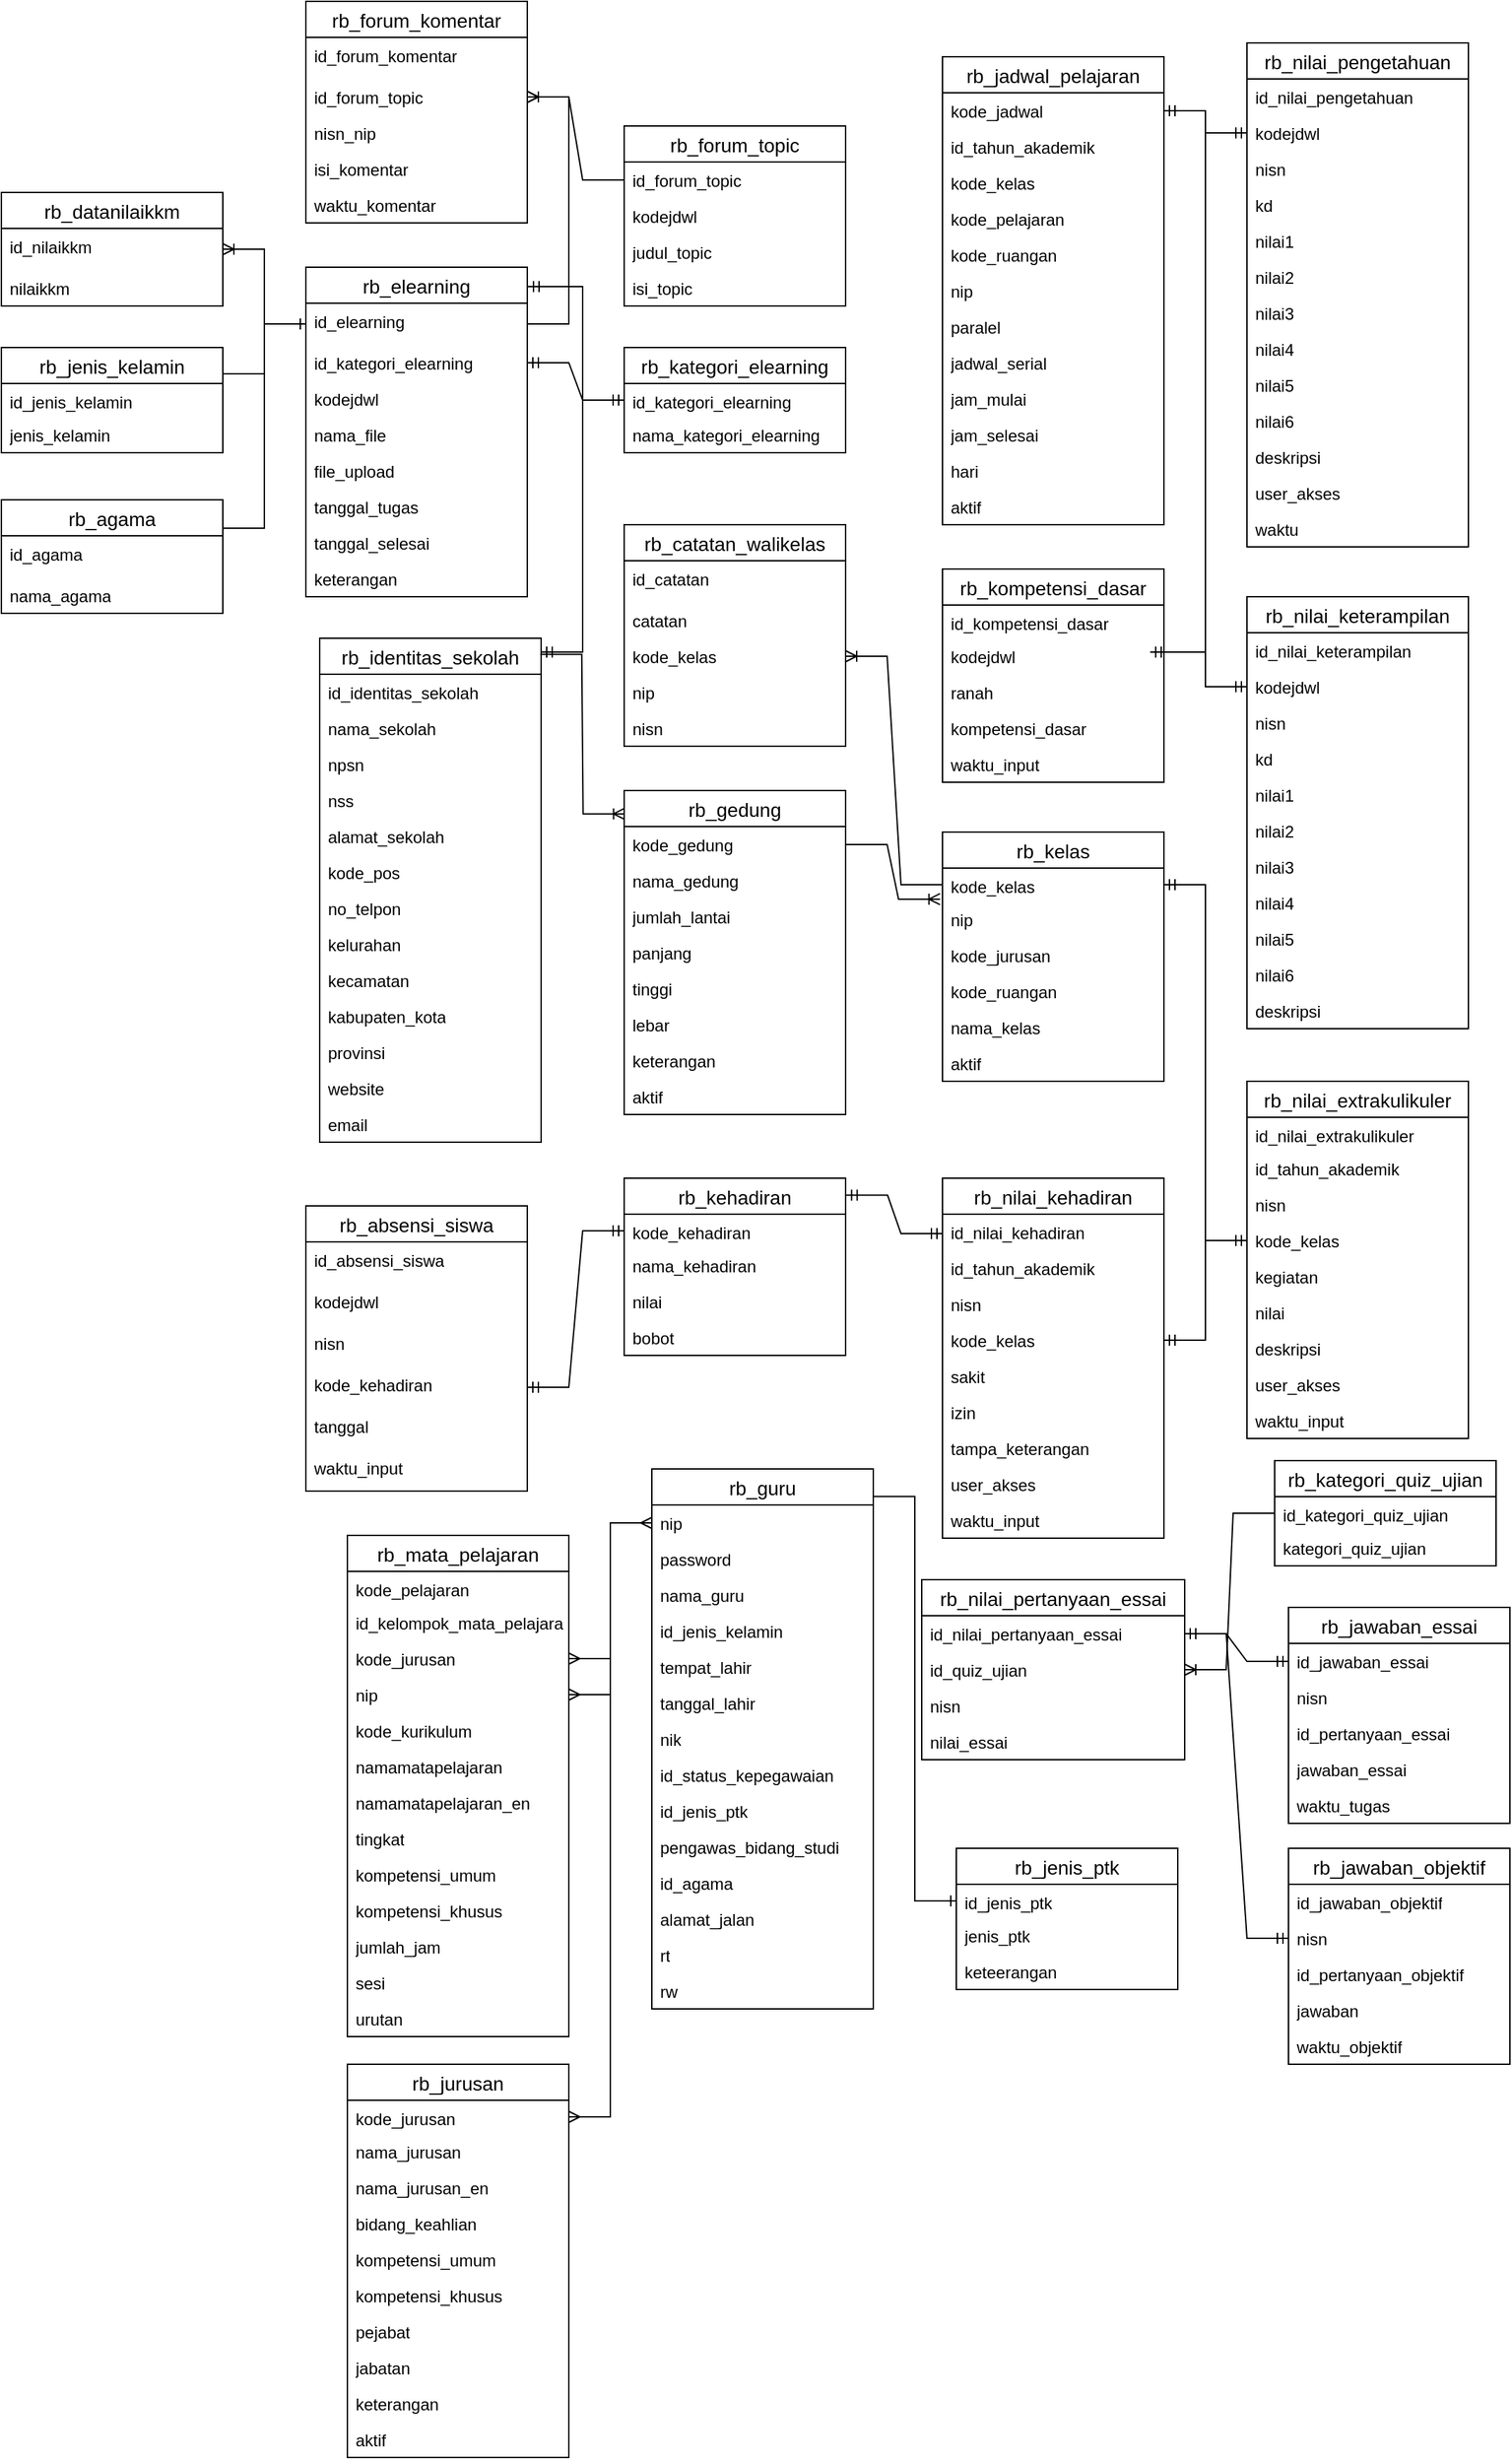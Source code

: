<mxfile version="23.0.2" type="device" pages="13">
  <diagram id="IRK0szApTeZ53iOpYIkB" name="Class Diagram">
    <mxGraphModel dx="4986" dy="944" grid="1" gridSize="10" guides="1" tooltips="1" connect="1" arrows="1" fold="1" page="1" pageScale="1" pageWidth="850" pageHeight="1100" math="0" shadow="0">
      <root>
        <mxCell id="0" />
        <mxCell id="1" parent="0" />
        <mxCell id="mTJ020FQFB4i5PVLWZAZ-1" value="rb_absensi_siswa" style="swimlane;fontStyle=0;childLayout=stackLayout;horizontal=1;startSize=26;horizontalStack=0;resizeParent=1;resizeParentMax=0;resizeLast=0;collapsible=1;marginBottom=0;align=center;fontSize=14;" parent="1" vertex="1">
          <mxGeometry x="-50" y="2390" width="160" height="206" as="geometry" />
        </mxCell>
        <mxCell id="mTJ020FQFB4i5PVLWZAZ-2" value="id_absensi_siswa" style="text;strokeColor=none;fillColor=none;spacingLeft=4;spacingRight=4;overflow=hidden;rotatable=0;points=[[0,0.5],[1,0.5]];portConstraint=eastwest;fontSize=12;whiteSpace=wrap;html=1;" parent="mTJ020FQFB4i5PVLWZAZ-1" vertex="1">
          <mxGeometry y="26" width="160" height="30" as="geometry" />
        </mxCell>
        <mxCell id="mTJ020FQFB4i5PVLWZAZ-3" value="kodejdwl" style="text;strokeColor=none;fillColor=none;spacingLeft=4;spacingRight=4;overflow=hidden;rotatable=0;points=[[0,0.5],[1,0.5]];portConstraint=eastwest;fontSize=12;whiteSpace=wrap;html=1;" parent="mTJ020FQFB4i5PVLWZAZ-1" vertex="1">
          <mxGeometry y="56" width="160" height="30" as="geometry" />
        </mxCell>
        <mxCell id="mTJ020FQFB4i5PVLWZAZ-4" value="nisn" style="text;strokeColor=none;fillColor=none;spacingLeft=4;spacingRight=4;overflow=hidden;rotatable=0;points=[[0,0.5],[1,0.5]];portConstraint=eastwest;fontSize=12;whiteSpace=wrap;html=1;" parent="mTJ020FQFB4i5PVLWZAZ-1" vertex="1">
          <mxGeometry y="86" width="160" height="30" as="geometry" />
        </mxCell>
        <mxCell id="mTJ020FQFB4i5PVLWZAZ-5" value="kode_kehadiran" style="text;strokeColor=none;fillColor=none;spacingLeft=4;spacingRight=4;overflow=hidden;rotatable=0;points=[[0,0.5],[1,0.5]];portConstraint=eastwest;fontSize=12;whiteSpace=wrap;html=1;" parent="mTJ020FQFB4i5PVLWZAZ-1" vertex="1">
          <mxGeometry y="116" width="160" height="30" as="geometry" />
        </mxCell>
        <mxCell id="mTJ020FQFB4i5PVLWZAZ-6" value="tanggal" style="text;strokeColor=none;fillColor=none;spacingLeft=4;spacingRight=4;overflow=hidden;rotatable=0;points=[[0,0.5],[1,0.5]];portConstraint=eastwest;fontSize=12;whiteSpace=wrap;html=1;" parent="mTJ020FQFB4i5PVLWZAZ-1" vertex="1">
          <mxGeometry y="146" width="160" height="30" as="geometry" />
        </mxCell>
        <mxCell id="mTJ020FQFB4i5PVLWZAZ-7" value="waktu_input" style="text;strokeColor=none;fillColor=none;spacingLeft=4;spacingRight=4;overflow=hidden;rotatable=0;points=[[0,0.5],[1,0.5]];portConstraint=eastwest;fontSize=12;whiteSpace=wrap;html=1;" parent="mTJ020FQFB4i5PVLWZAZ-1" vertex="1">
          <mxGeometry y="176" width="160" height="30" as="geometry" />
        </mxCell>
        <mxCell id="mTJ020FQFB4i5PVLWZAZ-8" value="rb_agama" style="swimlane;fontStyle=0;childLayout=stackLayout;horizontal=1;startSize=26;horizontalStack=0;resizeParent=1;resizeParentMax=0;resizeLast=0;collapsible=1;marginBottom=0;align=center;fontSize=14;" parent="1" vertex="1">
          <mxGeometry x="-270" y="1880" width="160" height="82" as="geometry" />
        </mxCell>
        <mxCell id="mTJ020FQFB4i5PVLWZAZ-9" value="id_agama" style="text;strokeColor=none;fillColor=none;spacingLeft=4;spacingRight=4;overflow=hidden;rotatable=0;points=[[0,0.5],[1,0.5]];portConstraint=eastwest;fontSize=12;whiteSpace=wrap;html=1;" parent="mTJ020FQFB4i5PVLWZAZ-8" vertex="1">
          <mxGeometry y="26" width="160" height="30" as="geometry" />
        </mxCell>
        <mxCell id="mTJ020FQFB4i5PVLWZAZ-10" value="nama_agama" style="text;strokeColor=none;fillColor=none;spacingLeft=4;spacingRight=4;overflow=hidden;rotatable=0;points=[[0,0.5],[1,0.5]];portConstraint=eastwest;fontSize=12;whiteSpace=wrap;html=1;" parent="mTJ020FQFB4i5PVLWZAZ-8" vertex="1">
          <mxGeometry y="56" width="160" height="26" as="geometry" />
        </mxCell>
        <mxCell id="mTJ020FQFB4i5PVLWZAZ-11" value="rb_catatan_walikelas" style="swimlane;fontStyle=0;childLayout=stackLayout;horizontal=1;startSize=26;horizontalStack=0;resizeParent=1;resizeParentMax=0;resizeLast=0;collapsible=1;marginBottom=0;align=center;fontSize=14;" parent="1" vertex="1">
          <mxGeometry x="180" y="1898" width="160" height="160" as="geometry" />
        </mxCell>
        <mxCell id="mTJ020FQFB4i5PVLWZAZ-12" value="id_catatan" style="text;strokeColor=none;fillColor=none;spacingLeft=4;spacingRight=4;overflow=hidden;rotatable=0;points=[[0,0.5],[1,0.5]];portConstraint=eastwest;fontSize=12;whiteSpace=wrap;html=1;" parent="mTJ020FQFB4i5PVLWZAZ-11" vertex="1">
          <mxGeometry y="26" width="160" height="30" as="geometry" />
        </mxCell>
        <mxCell id="mTJ020FQFB4i5PVLWZAZ-13" value="catatan" style="text;strokeColor=none;fillColor=none;spacingLeft=4;spacingRight=4;overflow=hidden;rotatable=0;points=[[0,0.5],[1,0.5]];portConstraint=eastwest;fontSize=12;whiteSpace=wrap;html=1;" parent="mTJ020FQFB4i5PVLWZAZ-11" vertex="1">
          <mxGeometry y="56" width="160" height="26" as="geometry" />
        </mxCell>
        <mxCell id="mTJ020FQFB4i5PVLWZAZ-14" value="kode_kelas" style="text;strokeColor=none;fillColor=none;spacingLeft=4;spacingRight=4;overflow=hidden;rotatable=0;points=[[0,0.5],[1,0.5]];portConstraint=eastwest;fontSize=12;whiteSpace=wrap;html=1;" parent="mTJ020FQFB4i5PVLWZAZ-11" vertex="1">
          <mxGeometry y="82" width="160" height="26" as="geometry" />
        </mxCell>
        <mxCell id="mTJ020FQFB4i5PVLWZAZ-15" value="nip" style="text;strokeColor=none;fillColor=none;spacingLeft=4;spacingRight=4;overflow=hidden;rotatable=0;points=[[0,0.5],[1,0.5]];portConstraint=eastwest;fontSize=12;whiteSpace=wrap;html=1;" parent="mTJ020FQFB4i5PVLWZAZ-11" vertex="1">
          <mxGeometry y="108" width="160" height="26" as="geometry" />
        </mxCell>
        <mxCell id="mTJ020FQFB4i5PVLWZAZ-16" value="nisn" style="text;strokeColor=none;fillColor=none;spacingLeft=4;spacingRight=4;overflow=hidden;rotatable=0;points=[[0,0.5],[1,0.5]];portConstraint=eastwest;fontSize=12;whiteSpace=wrap;html=1;" parent="mTJ020FQFB4i5PVLWZAZ-11" vertex="1">
          <mxGeometry y="134" width="160" height="26" as="geometry" />
        </mxCell>
        <mxCell id="mTJ020FQFB4i5PVLWZAZ-17" value="rb_datanilaikkm" style="swimlane;fontStyle=0;childLayout=stackLayout;horizontal=1;startSize=26;horizontalStack=0;resizeParent=1;resizeParentMax=0;resizeLast=0;collapsible=1;marginBottom=0;align=center;fontSize=14;" parent="1" vertex="1">
          <mxGeometry x="-270" y="1658" width="160" height="82" as="geometry" />
        </mxCell>
        <mxCell id="mTJ020FQFB4i5PVLWZAZ-18" value="id_nilaikkm" style="text;strokeColor=none;fillColor=none;spacingLeft=4;spacingRight=4;overflow=hidden;rotatable=0;points=[[0,0.5],[1,0.5]];portConstraint=eastwest;fontSize=12;whiteSpace=wrap;html=1;" parent="mTJ020FQFB4i5PVLWZAZ-17" vertex="1">
          <mxGeometry y="26" width="160" height="30" as="geometry" />
        </mxCell>
        <mxCell id="mTJ020FQFB4i5PVLWZAZ-19" value="nilaikkm" style="text;strokeColor=none;fillColor=none;spacingLeft=4;spacingRight=4;overflow=hidden;rotatable=0;points=[[0,0.5],[1,0.5]];portConstraint=eastwest;fontSize=12;whiteSpace=wrap;html=1;" parent="mTJ020FQFB4i5PVLWZAZ-17" vertex="1">
          <mxGeometry y="56" width="160" height="26" as="geometry" />
        </mxCell>
        <mxCell id="mTJ020FQFB4i5PVLWZAZ-20" value="rb_elearning" style="swimlane;fontStyle=0;childLayout=stackLayout;horizontal=1;startSize=26;horizontalStack=0;resizeParent=1;resizeParentMax=0;resizeLast=0;collapsible=1;marginBottom=0;align=center;fontSize=14;" parent="1" vertex="1">
          <mxGeometry x="-50" y="1712" width="160" height="238" as="geometry" />
        </mxCell>
        <mxCell id="mTJ020FQFB4i5PVLWZAZ-21" value="id_elearning" style="text;strokeColor=none;fillColor=none;spacingLeft=4;spacingRight=4;overflow=hidden;rotatable=0;points=[[0,0.5],[1,0.5]];portConstraint=eastwest;fontSize=12;whiteSpace=wrap;html=1;" parent="mTJ020FQFB4i5PVLWZAZ-20" vertex="1">
          <mxGeometry y="26" width="160" height="30" as="geometry" />
        </mxCell>
        <mxCell id="mTJ020FQFB4i5PVLWZAZ-22" value="id_kategori_elearning" style="text;strokeColor=none;fillColor=none;spacingLeft=4;spacingRight=4;overflow=hidden;rotatable=0;points=[[0,0.5],[1,0.5]];portConstraint=eastwest;fontSize=12;whiteSpace=wrap;html=1;" parent="mTJ020FQFB4i5PVLWZAZ-20" vertex="1">
          <mxGeometry y="56" width="160" height="26" as="geometry" />
        </mxCell>
        <mxCell id="mTJ020FQFB4i5PVLWZAZ-23" value="kodejdwl" style="text;strokeColor=none;fillColor=none;spacingLeft=4;spacingRight=4;overflow=hidden;rotatable=0;points=[[0,0.5],[1,0.5]];portConstraint=eastwest;fontSize=12;whiteSpace=wrap;html=1;" parent="mTJ020FQFB4i5PVLWZAZ-20" vertex="1">
          <mxGeometry y="82" width="160" height="26" as="geometry" />
        </mxCell>
        <mxCell id="mTJ020FQFB4i5PVLWZAZ-24" value="nama_file" style="text;strokeColor=none;fillColor=none;spacingLeft=4;spacingRight=4;overflow=hidden;rotatable=0;points=[[0,0.5],[1,0.5]];portConstraint=eastwest;fontSize=12;whiteSpace=wrap;html=1;" parent="mTJ020FQFB4i5PVLWZAZ-20" vertex="1">
          <mxGeometry y="108" width="160" height="26" as="geometry" />
        </mxCell>
        <mxCell id="mTJ020FQFB4i5PVLWZAZ-25" value="file_upload" style="text;strokeColor=none;fillColor=none;spacingLeft=4;spacingRight=4;overflow=hidden;rotatable=0;points=[[0,0.5],[1,0.5]];portConstraint=eastwest;fontSize=12;whiteSpace=wrap;html=1;" parent="mTJ020FQFB4i5PVLWZAZ-20" vertex="1">
          <mxGeometry y="134" width="160" height="26" as="geometry" />
        </mxCell>
        <mxCell id="mTJ020FQFB4i5PVLWZAZ-26" value="tanggal_tugas" style="text;strokeColor=none;fillColor=none;spacingLeft=4;spacingRight=4;overflow=hidden;rotatable=0;points=[[0,0.5],[1,0.5]];portConstraint=eastwest;fontSize=12;whiteSpace=wrap;html=1;" parent="mTJ020FQFB4i5PVLWZAZ-20" vertex="1">
          <mxGeometry y="160" width="160" height="26" as="geometry" />
        </mxCell>
        <mxCell id="mTJ020FQFB4i5PVLWZAZ-27" value="tanggal_selesai" style="text;strokeColor=none;fillColor=none;spacingLeft=4;spacingRight=4;overflow=hidden;rotatable=0;points=[[0,0.5],[1,0.5]];portConstraint=eastwest;fontSize=12;whiteSpace=wrap;html=1;" parent="mTJ020FQFB4i5PVLWZAZ-20" vertex="1">
          <mxGeometry y="186" width="160" height="26" as="geometry" />
        </mxCell>
        <mxCell id="mTJ020FQFB4i5PVLWZAZ-28" value="keterangan" style="text;strokeColor=none;fillColor=none;spacingLeft=4;spacingRight=4;overflow=hidden;rotatable=0;points=[[0,0.5],[1,0.5]];portConstraint=eastwest;fontSize=12;whiteSpace=wrap;html=1;" parent="mTJ020FQFB4i5PVLWZAZ-20" vertex="1">
          <mxGeometry y="212" width="160" height="26" as="geometry" />
        </mxCell>
        <mxCell id="mTJ020FQFB4i5PVLWZAZ-29" value="rb_forum_komentar" style="swimlane;fontStyle=0;childLayout=stackLayout;horizontal=1;startSize=26;horizontalStack=0;resizeParent=1;resizeParentMax=0;resizeLast=0;collapsible=1;marginBottom=0;align=center;fontSize=14;" parent="1" vertex="1">
          <mxGeometry x="-50" y="1520" width="160" height="160" as="geometry" />
        </mxCell>
        <mxCell id="mTJ020FQFB4i5PVLWZAZ-30" value="id_forum_komentar" style="text;strokeColor=none;fillColor=none;spacingLeft=4;spacingRight=4;overflow=hidden;rotatable=0;points=[[0,0.5],[1,0.5]];portConstraint=eastwest;fontSize=12;whiteSpace=wrap;html=1;" parent="mTJ020FQFB4i5PVLWZAZ-29" vertex="1">
          <mxGeometry y="26" width="160" height="30" as="geometry" />
        </mxCell>
        <mxCell id="mTJ020FQFB4i5PVLWZAZ-31" value="id_forum_topic" style="text;strokeColor=none;fillColor=none;spacingLeft=4;spacingRight=4;overflow=hidden;rotatable=0;points=[[0,0.5],[1,0.5]];portConstraint=eastwest;fontSize=12;whiteSpace=wrap;html=1;" parent="mTJ020FQFB4i5PVLWZAZ-29" vertex="1">
          <mxGeometry y="56" width="160" height="26" as="geometry" />
        </mxCell>
        <mxCell id="mTJ020FQFB4i5PVLWZAZ-32" value="nisn_nip" style="text;strokeColor=none;fillColor=none;spacingLeft=4;spacingRight=4;overflow=hidden;rotatable=0;points=[[0,0.5],[1,0.5]];portConstraint=eastwest;fontSize=12;whiteSpace=wrap;html=1;" parent="mTJ020FQFB4i5PVLWZAZ-29" vertex="1">
          <mxGeometry y="82" width="160" height="26" as="geometry" />
        </mxCell>
        <mxCell id="mTJ020FQFB4i5PVLWZAZ-33" value="isi_komentar" style="text;strokeColor=none;fillColor=none;spacingLeft=4;spacingRight=4;overflow=hidden;rotatable=0;points=[[0,0.5],[1,0.5]];portConstraint=eastwest;fontSize=12;whiteSpace=wrap;html=1;" parent="mTJ020FQFB4i5PVLWZAZ-29" vertex="1">
          <mxGeometry y="108" width="160" height="26" as="geometry" />
        </mxCell>
        <mxCell id="mTJ020FQFB4i5PVLWZAZ-34" value="waktu_komentar" style="text;strokeColor=none;fillColor=none;spacingLeft=4;spacingRight=4;overflow=hidden;rotatable=0;points=[[0,0.5],[1,0.5]];portConstraint=eastwest;fontSize=12;whiteSpace=wrap;html=1;" parent="mTJ020FQFB4i5PVLWZAZ-29" vertex="1">
          <mxGeometry y="134" width="160" height="26" as="geometry" />
        </mxCell>
        <mxCell id="mTJ020FQFB4i5PVLWZAZ-35" value="rb_forum_topic" style="swimlane;fontStyle=0;childLayout=stackLayout;horizontal=1;startSize=26;horizontalStack=0;resizeParent=1;resizeParentMax=0;resizeLast=0;collapsible=1;marginBottom=0;align=center;fontSize=14;" parent="1" vertex="1">
          <mxGeometry x="180" y="1610" width="160" height="130" as="geometry" />
        </mxCell>
        <mxCell id="mTJ020FQFB4i5PVLWZAZ-36" value="id_forum_topic" style="text;strokeColor=none;fillColor=none;spacingLeft=4;spacingRight=4;overflow=hidden;rotatable=0;points=[[0,0.5],[1,0.5]];portConstraint=eastwest;fontSize=12;whiteSpace=wrap;html=1;" parent="mTJ020FQFB4i5PVLWZAZ-35" vertex="1">
          <mxGeometry y="26" width="160" height="26" as="geometry" />
        </mxCell>
        <mxCell id="mTJ020FQFB4i5PVLWZAZ-37" value="kodejdwl" style="text;strokeColor=none;fillColor=none;spacingLeft=4;spacingRight=4;overflow=hidden;rotatable=0;points=[[0,0.5],[1,0.5]];portConstraint=eastwest;fontSize=12;whiteSpace=wrap;html=1;" parent="mTJ020FQFB4i5PVLWZAZ-35" vertex="1">
          <mxGeometry y="52" width="160" height="26" as="geometry" />
        </mxCell>
        <mxCell id="mTJ020FQFB4i5PVLWZAZ-38" value="judul_topic" style="text;strokeColor=none;fillColor=none;spacingLeft=4;spacingRight=4;overflow=hidden;rotatable=0;points=[[0,0.5],[1,0.5]];portConstraint=eastwest;fontSize=12;whiteSpace=wrap;html=1;" parent="mTJ020FQFB4i5PVLWZAZ-35" vertex="1">
          <mxGeometry y="78" width="160" height="26" as="geometry" />
        </mxCell>
        <mxCell id="mTJ020FQFB4i5PVLWZAZ-39" value="isi_topic" style="text;strokeColor=none;fillColor=none;spacingLeft=4;spacingRight=4;overflow=hidden;rotatable=0;points=[[0,0.5],[1,0.5]];portConstraint=eastwest;fontSize=12;whiteSpace=wrap;html=1;" parent="mTJ020FQFB4i5PVLWZAZ-35" vertex="1">
          <mxGeometry y="104" width="160" height="26" as="geometry" />
        </mxCell>
        <mxCell id="mTJ020FQFB4i5PVLWZAZ-40" value="rb_gedung" style="swimlane;fontStyle=0;childLayout=stackLayout;horizontal=1;startSize=26;horizontalStack=0;resizeParent=1;resizeParentMax=0;resizeLast=0;collapsible=1;marginBottom=0;align=center;fontSize=14;" parent="1" vertex="1">
          <mxGeometry x="180" y="2090" width="160" height="234" as="geometry" />
        </mxCell>
        <mxCell id="mTJ020FQFB4i5PVLWZAZ-41" value="kode_gedung" style="text;strokeColor=none;fillColor=none;spacingLeft=4;spacingRight=4;overflow=hidden;rotatable=0;points=[[0,0.5],[1,0.5]];portConstraint=eastwest;fontSize=12;whiteSpace=wrap;html=1;" parent="mTJ020FQFB4i5PVLWZAZ-40" vertex="1">
          <mxGeometry y="26" width="160" height="26" as="geometry" />
        </mxCell>
        <mxCell id="mTJ020FQFB4i5PVLWZAZ-42" value="nama_gedung" style="text;strokeColor=none;fillColor=none;spacingLeft=4;spacingRight=4;overflow=hidden;rotatable=0;points=[[0,0.5],[1,0.5]];portConstraint=eastwest;fontSize=12;whiteSpace=wrap;html=1;" parent="mTJ020FQFB4i5PVLWZAZ-40" vertex="1">
          <mxGeometry y="52" width="160" height="26" as="geometry" />
        </mxCell>
        <mxCell id="mTJ020FQFB4i5PVLWZAZ-43" value="jumlah_lantai" style="text;strokeColor=none;fillColor=none;spacingLeft=4;spacingRight=4;overflow=hidden;rotatable=0;points=[[0,0.5],[1,0.5]];portConstraint=eastwest;fontSize=12;whiteSpace=wrap;html=1;" parent="mTJ020FQFB4i5PVLWZAZ-40" vertex="1">
          <mxGeometry y="78" width="160" height="26" as="geometry" />
        </mxCell>
        <mxCell id="mTJ020FQFB4i5PVLWZAZ-44" value="panjang" style="text;strokeColor=none;fillColor=none;spacingLeft=4;spacingRight=4;overflow=hidden;rotatable=0;points=[[0,0.5],[1,0.5]];portConstraint=eastwest;fontSize=12;whiteSpace=wrap;html=1;" parent="mTJ020FQFB4i5PVLWZAZ-40" vertex="1">
          <mxGeometry y="104" width="160" height="26" as="geometry" />
        </mxCell>
        <mxCell id="mTJ020FQFB4i5PVLWZAZ-45" value="tinggi" style="text;strokeColor=none;fillColor=none;spacingLeft=4;spacingRight=4;overflow=hidden;rotatable=0;points=[[0,0.5],[1,0.5]];portConstraint=eastwest;fontSize=12;whiteSpace=wrap;html=1;" parent="mTJ020FQFB4i5PVLWZAZ-40" vertex="1">
          <mxGeometry y="130" width="160" height="26" as="geometry" />
        </mxCell>
        <mxCell id="mTJ020FQFB4i5PVLWZAZ-46" value="lebar" style="text;strokeColor=none;fillColor=none;spacingLeft=4;spacingRight=4;overflow=hidden;rotatable=0;points=[[0,0.5],[1,0.5]];portConstraint=eastwest;fontSize=12;whiteSpace=wrap;html=1;" parent="mTJ020FQFB4i5PVLWZAZ-40" vertex="1">
          <mxGeometry y="156" width="160" height="26" as="geometry" />
        </mxCell>
        <mxCell id="mTJ020FQFB4i5PVLWZAZ-47" value="keterangan" style="text;strokeColor=none;fillColor=none;spacingLeft=4;spacingRight=4;overflow=hidden;rotatable=0;points=[[0,0.5],[1,0.5]];portConstraint=eastwest;fontSize=12;whiteSpace=wrap;html=1;" parent="mTJ020FQFB4i5PVLWZAZ-40" vertex="1">
          <mxGeometry y="182" width="160" height="26" as="geometry" />
        </mxCell>
        <mxCell id="mTJ020FQFB4i5PVLWZAZ-48" value="aktif" style="text;strokeColor=none;fillColor=none;spacingLeft=4;spacingRight=4;overflow=hidden;rotatable=0;points=[[0,0.5],[1,0.5]];portConstraint=eastwest;fontSize=12;whiteSpace=wrap;html=1;" parent="mTJ020FQFB4i5PVLWZAZ-40" vertex="1">
          <mxGeometry y="208" width="160" height="26" as="geometry" />
        </mxCell>
        <mxCell id="mTJ020FQFB4i5PVLWZAZ-49" value="rb_guru" style="swimlane;fontStyle=0;childLayout=stackLayout;horizontal=1;startSize=26;horizontalStack=0;resizeParent=1;resizeParentMax=0;resizeLast=0;collapsible=1;marginBottom=0;align=center;fontSize=14;" parent="1" vertex="1">
          <mxGeometry x="200" y="2580" width="160" height="390" as="geometry" />
        </mxCell>
        <mxCell id="mTJ020FQFB4i5PVLWZAZ-50" value="nip" style="text;strokeColor=none;fillColor=none;spacingLeft=4;spacingRight=4;overflow=hidden;rotatable=0;points=[[0,0.5],[1,0.5]];portConstraint=eastwest;fontSize=12;whiteSpace=wrap;html=1;" parent="mTJ020FQFB4i5PVLWZAZ-49" vertex="1">
          <mxGeometry y="26" width="160" height="26" as="geometry" />
        </mxCell>
        <mxCell id="mTJ020FQFB4i5PVLWZAZ-51" value="password" style="text;strokeColor=none;fillColor=none;spacingLeft=4;spacingRight=4;overflow=hidden;rotatable=0;points=[[0,0.5],[1,0.5]];portConstraint=eastwest;fontSize=12;whiteSpace=wrap;html=1;" parent="mTJ020FQFB4i5PVLWZAZ-49" vertex="1">
          <mxGeometry y="52" width="160" height="26" as="geometry" />
        </mxCell>
        <mxCell id="mTJ020FQFB4i5PVLWZAZ-52" value="nama_guru" style="text;strokeColor=none;fillColor=none;spacingLeft=4;spacingRight=4;overflow=hidden;rotatable=0;points=[[0,0.5],[1,0.5]];portConstraint=eastwest;fontSize=12;whiteSpace=wrap;html=1;" parent="mTJ020FQFB4i5PVLWZAZ-49" vertex="1">
          <mxGeometry y="78" width="160" height="26" as="geometry" />
        </mxCell>
        <mxCell id="mTJ020FQFB4i5PVLWZAZ-53" value="id_jenis_kelamin" style="text;strokeColor=none;fillColor=none;spacingLeft=4;spacingRight=4;overflow=hidden;rotatable=0;points=[[0,0.5],[1,0.5]];portConstraint=eastwest;fontSize=12;whiteSpace=wrap;html=1;" parent="mTJ020FQFB4i5PVLWZAZ-49" vertex="1">
          <mxGeometry y="104" width="160" height="26" as="geometry" />
        </mxCell>
        <mxCell id="mTJ020FQFB4i5PVLWZAZ-54" value="tempat_lahir" style="text;strokeColor=none;fillColor=none;spacingLeft=4;spacingRight=4;overflow=hidden;rotatable=0;points=[[0,0.5],[1,0.5]];portConstraint=eastwest;fontSize=12;whiteSpace=wrap;html=1;" parent="mTJ020FQFB4i5PVLWZAZ-49" vertex="1">
          <mxGeometry y="130" width="160" height="26" as="geometry" />
        </mxCell>
        <mxCell id="mTJ020FQFB4i5PVLWZAZ-55" value="tanggal_lahir" style="text;strokeColor=none;fillColor=none;spacingLeft=4;spacingRight=4;overflow=hidden;rotatable=0;points=[[0,0.5],[1,0.5]];portConstraint=eastwest;fontSize=12;whiteSpace=wrap;html=1;" parent="mTJ020FQFB4i5PVLWZAZ-49" vertex="1">
          <mxGeometry y="156" width="160" height="26" as="geometry" />
        </mxCell>
        <mxCell id="mTJ020FQFB4i5PVLWZAZ-56" value="nik" style="text;strokeColor=none;fillColor=none;spacingLeft=4;spacingRight=4;overflow=hidden;rotatable=0;points=[[0,0.5],[1,0.5]];portConstraint=eastwest;fontSize=12;whiteSpace=wrap;html=1;" parent="mTJ020FQFB4i5PVLWZAZ-49" vertex="1">
          <mxGeometry y="182" width="160" height="26" as="geometry" />
        </mxCell>
        <mxCell id="mTJ020FQFB4i5PVLWZAZ-57" value="id_status_kepegawaian" style="text;strokeColor=none;fillColor=none;spacingLeft=4;spacingRight=4;overflow=hidden;rotatable=0;points=[[0,0.5],[1,0.5]];portConstraint=eastwest;fontSize=12;whiteSpace=wrap;html=1;" parent="mTJ020FQFB4i5PVLWZAZ-49" vertex="1">
          <mxGeometry y="208" width="160" height="26" as="geometry" />
        </mxCell>
        <mxCell id="mTJ020FQFB4i5PVLWZAZ-58" value="id_jenis_ptk" style="text;strokeColor=none;fillColor=none;spacingLeft=4;spacingRight=4;overflow=hidden;rotatable=0;points=[[0,0.5],[1,0.5]];portConstraint=eastwest;fontSize=12;whiteSpace=wrap;html=1;" parent="mTJ020FQFB4i5PVLWZAZ-49" vertex="1">
          <mxGeometry y="234" width="160" height="26" as="geometry" />
        </mxCell>
        <mxCell id="mTJ020FQFB4i5PVLWZAZ-59" value="pengawas_bidang_studi" style="text;strokeColor=none;fillColor=none;spacingLeft=4;spacingRight=4;overflow=hidden;rotatable=0;points=[[0,0.5],[1,0.5]];portConstraint=eastwest;fontSize=12;whiteSpace=wrap;html=1;" parent="mTJ020FQFB4i5PVLWZAZ-49" vertex="1">
          <mxGeometry y="260" width="160" height="26" as="geometry" />
        </mxCell>
        <mxCell id="mTJ020FQFB4i5PVLWZAZ-60" value="id_agama" style="text;strokeColor=none;fillColor=none;spacingLeft=4;spacingRight=4;overflow=hidden;rotatable=0;points=[[0,0.5],[1,0.5]];portConstraint=eastwest;fontSize=12;whiteSpace=wrap;html=1;" parent="mTJ020FQFB4i5PVLWZAZ-49" vertex="1">
          <mxGeometry y="286" width="160" height="26" as="geometry" />
        </mxCell>
        <mxCell id="mTJ020FQFB4i5PVLWZAZ-61" value="alamat_jalan" style="text;strokeColor=none;fillColor=none;spacingLeft=4;spacingRight=4;overflow=hidden;rotatable=0;points=[[0,0.5],[1,0.5]];portConstraint=eastwest;fontSize=12;whiteSpace=wrap;html=1;" parent="mTJ020FQFB4i5PVLWZAZ-49" vertex="1">
          <mxGeometry y="312" width="160" height="26" as="geometry" />
        </mxCell>
        <mxCell id="mTJ020FQFB4i5PVLWZAZ-62" value="rt" style="text;strokeColor=none;fillColor=none;spacingLeft=4;spacingRight=4;overflow=hidden;rotatable=0;points=[[0,0.5],[1,0.5]];portConstraint=eastwest;fontSize=12;whiteSpace=wrap;html=1;" parent="mTJ020FQFB4i5PVLWZAZ-49" vertex="1">
          <mxGeometry y="338" width="160" height="26" as="geometry" />
        </mxCell>
        <mxCell id="mTJ020FQFB4i5PVLWZAZ-63" value="rw" style="text;strokeColor=none;fillColor=none;spacingLeft=4;spacingRight=4;overflow=hidden;rotatable=0;points=[[0,0.5],[1,0.5]];portConstraint=eastwest;fontSize=12;whiteSpace=wrap;html=1;" parent="mTJ020FQFB4i5PVLWZAZ-49" vertex="1">
          <mxGeometry y="364" width="160" height="26" as="geometry" />
        </mxCell>
        <mxCell id="mTJ020FQFB4i5PVLWZAZ-64" value="rb_identitas_sekolah" style="swimlane;fontStyle=0;childLayout=stackLayout;horizontal=1;startSize=26;horizontalStack=0;resizeParent=1;resizeParentMax=0;resizeLast=0;collapsible=1;marginBottom=0;align=center;fontSize=14;" parent="1" vertex="1">
          <mxGeometry x="-40" y="1980" width="160" height="364" as="geometry" />
        </mxCell>
        <mxCell id="mTJ020FQFB4i5PVLWZAZ-65" value="id_identitas_sekolah" style="text;strokeColor=none;fillColor=none;spacingLeft=4;spacingRight=4;overflow=hidden;rotatable=0;points=[[0,0.5],[1,0.5]];portConstraint=eastwest;fontSize=12;whiteSpace=wrap;html=1;" parent="mTJ020FQFB4i5PVLWZAZ-64" vertex="1">
          <mxGeometry y="26" width="160" height="26" as="geometry" />
        </mxCell>
        <mxCell id="mTJ020FQFB4i5PVLWZAZ-66" value="nama_sekolah" style="text;strokeColor=none;fillColor=none;spacingLeft=4;spacingRight=4;overflow=hidden;rotatable=0;points=[[0,0.5],[1,0.5]];portConstraint=eastwest;fontSize=12;whiteSpace=wrap;html=1;" parent="mTJ020FQFB4i5PVLWZAZ-64" vertex="1">
          <mxGeometry y="52" width="160" height="26" as="geometry" />
        </mxCell>
        <mxCell id="mTJ020FQFB4i5PVLWZAZ-67" value="npsn" style="text;strokeColor=none;fillColor=none;spacingLeft=4;spacingRight=4;overflow=hidden;rotatable=0;points=[[0,0.5],[1,0.5]];portConstraint=eastwest;fontSize=12;whiteSpace=wrap;html=1;" parent="mTJ020FQFB4i5PVLWZAZ-64" vertex="1">
          <mxGeometry y="78" width="160" height="26" as="geometry" />
        </mxCell>
        <mxCell id="mTJ020FQFB4i5PVLWZAZ-68" value="nss" style="text;strokeColor=none;fillColor=none;spacingLeft=4;spacingRight=4;overflow=hidden;rotatable=0;points=[[0,0.5],[1,0.5]];portConstraint=eastwest;fontSize=12;whiteSpace=wrap;html=1;" parent="mTJ020FQFB4i5PVLWZAZ-64" vertex="1">
          <mxGeometry y="104" width="160" height="26" as="geometry" />
        </mxCell>
        <mxCell id="mTJ020FQFB4i5PVLWZAZ-69" value="alamat_sekolah" style="text;strokeColor=none;fillColor=none;spacingLeft=4;spacingRight=4;overflow=hidden;rotatable=0;points=[[0,0.5],[1,0.5]];portConstraint=eastwest;fontSize=12;whiteSpace=wrap;html=1;" parent="mTJ020FQFB4i5PVLWZAZ-64" vertex="1">
          <mxGeometry y="130" width="160" height="26" as="geometry" />
        </mxCell>
        <mxCell id="mTJ020FQFB4i5PVLWZAZ-70" value="kode_pos" style="text;strokeColor=none;fillColor=none;spacingLeft=4;spacingRight=4;overflow=hidden;rotatable=0;points=[[0,0.5],[1,0.5]];portConstraint=eastwest;fontSize=12;whiteSpace=wrap;html=1;" parent="mTJ020FQFB4i5PVLWZAZ-64" vertex="1">
          <mxGeometry y="156" width="160" height="26" as="geometry" />
        </mxCell>
        <mxCell id="mTJ020FQFB4i5PVLWZAZ-71" value="no_telpon" style="text;strokeColor=none;fillColor=none;spacingLeft=4;spacingRight=4;overflow=hidden;rotatable=0;points=[[0,0.5],[1,0.5]];portConstraint=eastwest;fontSize=12;whiteSpace=wrap;html=1;" parent="mTJ020FQFB4i5PVLWZAZ-64" vertex="1">
          <mxGeometry y="182" width="160" height="26" as="geometry" />
        </mxCell>
        <mxCell id="mTJ020FQFB4i5PVLWZAZ-72" value="kelurahan" style="text;strokeColor=none;fillColor=none;spacingLeft=4;spacingRight=4;overflow=hidden;rotatable=0;points=[[0,0.5],[1,0.5]];portConstraint=eastwest;fontSize=12;whiteSpace=wrap;html=1;" parent="mTJ020FQFB4i5PVLWZAZ-64" vertex="1">
          <mxGeometry y="208" width="160" height="26" as="geometry" />
        </mxCell>
        <mxCell id="mTJ020FQFB4i5PVLWZAZ-73" value="kecamatan" style="text;strokeColor=none;fillColor=none;spacingLeft=4;spacingRight=4;overflow=hidden;rotatable=0;points=[[0,0.5],[1,0.5]];portConstraint=eastwest;fontSize=12;whiteSpace=wrap;html=1;" parent="mTJ020FQFB4i5PVLWZAZ-64" vertex="1">
          <mxGeometry y="234" width="160" height="26" as="geometry" />
        </mxCell>
        <mxCell id="mTJ020FQFB4i5PVLWZAZ-74" value="kabupaten_kota" style="text;strokeColor=none;fillColor=none;spacingLeft=4;spacingRight=4;overflow=hidden;rotatable=0;points=[[0,0.5],[1,0.5]];portConstraint=eastwest;fontSize=12;whiteSpace=wrap;html=1;" parent="mTJ020FQFB4i5PVLWZAZ-64" vertex="1">
          <mxGeometry y="260" width="160" height="26" as="geometry" />
        </mxCell>
        <mxCell id="mTJ020FQFB4i5PVLWZAZ-75" value="provinsi" style="text;strokeColor=none;fillColor=none;spacingLeft=4;spacingRight=4;overflow=hidden;rotatable=0;points=[[0,0.5],[1,0.5]];portConstraint=eastwest;fontSize=12;whiteSpace=wrap;html=1;" parent="mTJ020FQFB4i5PVLWZAZ-64" vertex="1">
          <mxGeometry y="286" width="160" height="26" as="geometry" />
        </mxCell>
        <mxCell id="mTJ020FQFB4i5PVLWZAZ-76" value="website" style="text;strokeColor=none;fillColor=none;spacingLeft=4;spacingRight=4;overflow=hidden;rotatable=0;points=[[0,0.5],[1,0.5]];portConstraint=eastwest;fontSize=12;whiteSpace=wrap;html=1;" parent="mTJ020FQFB4i5PVLWZAZ-64" vertex="1">
          <mxGeometry y="312" width="160" height="26" as="geometry" />
        </mxCell>
        <mxCell id="mTJ020FQFB4i5PVLWZAZ-77" value="email" style="text;strokeColor=none;fillColor=none;spacingLeft=4;spacingRight=4;overflow=hidden;rotatable=0;points=[[0,0.5],[1,0.5]];portConstraint=eastwest;fontSize=12;whiteSpace=wrap;html=1;" parent="mTJ020FQFB4i5PVLWZAZ-64" vertex="1">
          <mxGeometry y="338" width="160" height="26" as="geometry" />
        </mxCell>
        <mxCell id="mTJ020FQFB4i5PVLWZAZ-78" value="rb_jadwal_pelajaran" style="swimlane;fontStyle=0;childLayout=stackLayout;horizontal=1;startSize=26;horizontalStack=0;resizeParent=1;resizeParentMax=0;resizeLast=0;collapsible=1;marginBottom=0;align=center;fontSize=14;" parent="1" vertex="1">
          <mxGeometry x="410" y="1560" width="160" height="338" as="geometry" />
        </mxCell>
        <mxCell id="mTJ020FQFB4i5PVLWZAZ-79" value="kode_jadwal" style="text;strokeColor=none;fillColor=none;spacingLeft=4;spacingRight=4;overflow=hidden;rotatable=0;points=[[0,0.5],[1,0.5]];portConstraint=eastwest;fontSize=12;whiteSpace=wrap;html=1;" parent="mTJ020FQFB4i5PVLWZAZ-78" vertex="1">
          <mxGeometry y="26" width="160" height="26" as="geometry" />
        </mxCell>
        <mxCell id="mTJ020FQFB4i5PVLWZAZ-80" value="id_tahun_akademik" style="text;strokeColor=none;fillColor=none;spacingLeft=4;spacingRight=4;overflow=hidden;rotatable=0;points=[[0,0.5],[1,0.5]];portConstraint=eastwest;fontSize=12;whiteSpace=wrap;html=1;" parent="mTJ020FQFB4i5PVLWZAZ-78" vertex="1">
          <mxGeometry y="52" width="160" height="26" as="geometry" />
        </mxCell>
        <mxCell id="mTJ020FQFB4i5PVLWZAZ-81" value="kode_kelas" style="text;strokeColor=none;fillColor=none;spacingLeft=4;spacingRight=4;overflow=hidden;rotatable=0;points=[[0,0.5],[1,0.5]];portConstraint=eastwest;fontSize=12;whiteSpace=wrap;html=1;" parent="mTJ020FQFB4i5PVLWZAZ-78" vertex="1">
          <mxGeometry y="78" width="160" height="26" as="geometry" />
        </mxCell>
        <mxCell id="mTJ020FQFB4i5PVLWZAZ-82" value="kode_pelajaran" style="text;strokeColor=none;fillColor=none;spacingLeft=4;spacingRight=4;overflow=hidden;rotatable=0;points=[[0,0.5],[1,0.5]];portConstraint=eastwest;fontSize=12;whiteSpace=wrap;html=1;" parent="mTJ020FQFB4i5PVLWZAZ-78" vertex="1">
          <mxGeometry y="104" width="160" height="26" as="geometry" />
        </mxCell>
        <mxCell id="mTJ020FQFB4i5PVLWZAZ-83" value="kode_ruangan" style="text;strokeColor=none;fillColor=none;spacingLeft=4;spacingRight=4;overflow=hidden;rotatable=0;points=[[0,0.5],[1,0.5]];portConstraint=eastwest;fontSize=12;whiteSpace=wrap;html=1;" parent="mTJ020FQFB4i5PVLWZAZ-78" vertex="1">
          <mxGeometry y="130" width="160" height="26" as="geometry" />
        </mxCell>
        <mxCell id="mTJ020FQFB4i5PVLWZAZ-84" value="nip" style="text;strokeColor=none;fillColor=none;spacingLeft=4;spacingRight=4;overflow=hidden;rotatable=0;points=[[0,0.5],[1,0.5]];portConstraint=eastwest;fontSize=12;whiteSpace=wrap;html=1;" parent="mTJ020FQFB4i5PVLWZAZ-78" vertex="1">
          <mxGeometry y="156" width="160" height="26" as="geometry" />
        </mxCell>
        <mxCell id="mTJ020FQFB4i5PVLWZAZ-85" value="paralel" style="text;strokeColor=none;fillColor=none;spacingLeft=4;spacingRight=4;overflow=hidden;rotatable=0;points=[[0,0.5],[1,0.5]];portConstraint=eastwest;fontSize=12;whiteSpace=wrap;html=1;" parent="mTJ020FQFB4i5PVLWZAZ-78" vertex="1">
          <mxGeometry y="182" width="160" height="26" as="geometry" />
        </mxCell>
        <mxCell id="mTJ020FQFB4i5PVLWZAZ-86" value="jadwal_serial" style="text;strokeColor=none;fillColor=none;spacingLeft=4;spacingRight=4;overflow=hidden;rotatable=0;points=[[0,0.5],[1,0.5]];portConstraint=eastwest;fontSize=12;whiteSpace=wrap;html=1;" parent="mTJ020FQFB4i5PVLWZAZ-78" vertex="1">
          <mxGeometry y="208" width="160" height="26" as="geometry" />
        </mxCell>
        <mxCell id="mTJ020FQFB4i5PVLWZAZ-87" value="jam_mulai" style="text;strokeColor=none;fillColor=none;spacingLeft=4;spacingRight=4;overflow=hidden;rotatable=0;points=[[0,0.5],[1,0.5]];portConstraint=eastwest;fontSize=12;whiteSpace=wrap;html=1;" parent="mTJ020FQFB4i5PVLWZAZ-78" vertex="1">
          <mxGeometry y="234" width="160" height="26" as="geometry" />
        </mxCell>
        <mxCell id="mTJ020FQFB4i5PVLWZAZ-88" value="jam_selesai" style="text;strokeColor=none;fillColor=none;spacingLeft=4;spacingRight=4;overflow=hidden;rotatable=0;points=[[0,0.5],[1,0.5]];portConstraint=eastwest;fontSize=12;whiteSpace=wrap;html=1;" parent="mTJ020FQFB4i5PVLWZAZ-78" vertex="1">
          <mxGeometry y="260" width="160" height="26" as="geometry" />
        </mxCell>
        <mxCell id="mTJ020FQFB4i5PVLWZAZ-89" value="hari" style="text;strokeColor=none;fillColor=none;spacingLeft=4;spacingRight=4;overflow=hidden;rotatable=0;points=[[0,0.5],[1,0.5]];portConstraint=eastwest;fontSize=12;whiteSpace=wrap;html=1;" parent="mTJ020FQFB4i5PVLWZAZ-78" vertex="1">
          <mxGeometry y="286" width="160" height="26" as="geometry" />
        </mxCell>
        <mxCell id="mTJ020FQFB4i5PVLWZAZ-90" value="aktif" style="text;strokeColor=none;fillColor=none;spacingLeft=4;spacingRight=4;overflow=hidden;rotatable=0;points=[[0,0.5],[1,0.5]];portConstraint=eastwest;fontSize=12;whiteSpace=wrap;html=1;" parent="mTJ020FQFB4i5PVLWZAZ-78" vertex="1">
          <mxGeometry y="312" width="160" height="26" as="geometry" />
        </mxCell>
        <mxCell id="mTJ020FQFB4i5PVLWZAZ-91" value="rb_jawaban_essai" style="swimlane;fontStyle=0;childLayout=stackLayout;horizontal=1;startSize=26;horizontalStack=0;resizeParent=1;resizeParentMax=0;resizeLast=0;collapsible=1;marginBottom=0;align=center;fontSize=14;" parent="1" vertex="1">
          <mxGeometry x="660" y="2680" width="160" height="156" as="geometry" />
        </mxCell>
        <mxCell id="mTJ020FQFB4i5PVLWZAZ-92" value="id_jawaban_essai" style="text;strokeColor=none;fillColor=none;spacingLeft=4;spacingRight=4;overflow=hidden;rotatable=0;points=[[0,0.5],[1,0.5]];portConstraint=eastwest;fontSize=12;whiteSpace=wrap;html=1;" parent="mTJ020FQFB4i5PVLWZAZ-91" vertex="1">
          <mxGeometry y="26" width="160" height="26" as="geometry" />
        </mxCell>
        <mxCell id="mTJ020FQFB4i5PVLWZAZ-93" value="nisn" style="text;strokeColor=none;fillColor=none;spacingLeft=4;spacingRight=4;overflow=hidden;rotatable=0;points=[[0,0.5],[1,0.5]];portConstraint=eastwest;fontSize=12;whiteSpace=wrap;html=1;" parent="mTJ020FQFB4i5PVLWZAZ-91" vertex="1">
          <mxGeometry y="52" width="160" height="26" as="geometry" />
        </mxCell>
        <mxCell id="mTJ020FQFB4i5PVLWZAZ-94" value="id_pertanyaan_essai" style="text;strokeColor=none;fillColor=none;spacingLeft=4;spacingRight=4;overflow=hidden;rotatable=0;points=[[0,0.5],[1,0.5]];portConstraint=eastwest;fontSize=12;whiteSpace=wrap;html=1;" parent="mTJ020FQFB4i5PVLWZAZ-91" vertex="1">
          <mxGeometry y="78" width="160" height="26" as="geometry" />
        </mxCell>
        <mxCell id="mTJ020FQFB4i5PVLWZAZ-95" value="jawaban_essai" style="text;strokeColor=none;fillColor=none;spacingLeft=4;spacingRight=4;overflow=hidden;rotatable=0;points=[[0,0.5],[1,0.5]];portConstraint=eastwest;fontSize=12;whiteSpace=wrap;html=1;" parent="mTJ020FQFB4i5PVLWZAZ-91" vertex="1">
          <mxGeometry y="104" width="160" height="26" as="geometry" />
        </mxCell>
        <mxCell id="mTJ020FQFB4i5PVLWZAZ-96" value="waktu_tugas" style="text;strokeColor=none;fillColor=none;spacingLeft=4;spacingRight=4;overflow=hidden;rotatable=0;points=[[0,0.5],[1,0.5]];portConstraint=eastwest;fontSize=12;whiteSpace=wrap;html=1;" parent="mTJ020FQFB4i5PVLWZAZ-91" vertex="1">
          <mxGeometry y="130" width="160" height="26" as="geometry" />
        </mxCell>
        <mxCell id="mTJ020FQFB4i5PVLWZAZ-97" value="rb_jawaban_objektif" style="swimlane;fontStyle=0;childLayout=stackLayout;horizontal=1;startSize=26;horizontalStack=0;resizeParent=1;resizeParentMax=0;resizeLast=0;collapsible=1;marginBottom=0;align=center;fontSize=14;" parent="1" vertex="1">
          <mxGeometry x="660" y="2854" width="160" height="156" as="geometry" />
        </mxCell>
        <mxCell id="mTJ020FQFB4i5PVLWZAZ-98" value="id_jawaban_objektif" style="text;strokeColor=none;fillColor=none;spacingLeft=4;spacingRight=4;overflow=hidden;rotatable=0;points=[[0,0.5],[1,0.5]];portConstraint=eastwest;fontSize=12;whiteSpace=wrap;html=1;" parent="mTJ020FQFB4i5PVLWZAZ-97" vertex="1">
          <mxGeometry y="26" width="160" height="26" as="geometry" />
        </mxCell>
        <mxCell id="mTJ020FQFB4i5PVLWZAZ-99" value="nisn" style="text;strokeColor=none;fillColor=none;spacingLeft=4;spacingRight=4;overflow=hidden;rotatable=0;points=[[0,0.5],[1,0.5]];portConstraint=eastwest;fontSize=12;whiteSpace=wrap;html=1;" parent="mTJ020FQFB4i5PVLWZAZ-97" vertex="1">
          <mxGeometry y="52" width="160" height="26" as="geometry" />
        </mxCell>
        <mxCell id="mTJ020FQFB4i5PVLWZAZ-100" value="id_pertanyaan_objektif" style="text;strokeColor=none;fillColor=none;spacingLeft=4;spacingRight=4;overflow=hidden;rotatable=0;points=[[0,0.5],[1,0.5]];portConstraint=eastwest;fontSize=12;whiteSpace=wrap;html=1;" parent="mTJ020FQFB4i5PVLWZAZ-97" vertex="1">
          <mxGeometry y="78" width="160" height="26" as="geometry" />
        </mxCell>
        <mxCell id="mTJ020FQFB4i5PVLWZAZ-101" value="jawaban" style="text;strokeColor=none;fillColor=none;spacingLeft=4;spacingRight=4;overflow=hidden;rotatable=0;points=[[0,0.5],[1,0.5]];portConstraint=eastwest;fontSize=12;whiteSpace=wrap;html=1;" parent="mTJ020FQFB4i5PVLWZAZ-97" vertex="1">
          <mxGeometry y="104" width="160" height="26" as="geometry" />
        </mxCell>
        <mxCell id="mTJ020FQFB4i5PVLWZAZ-102" value="waktu_objektif" style="text;strokeColor=none;fillColor=none;spacingLeft=4;spacingRight=4;overflow=hidden;rotatable=0;points=[[0,0.5],[1,0.5]];portConstraint=eastwest;fontSize=12;whiteSpace=wrap;html=1;" parent="mTJ020FQFB4i5PVLWZAZ-97" vertex="1">
          <mxGeometry y="130" width="160" height="26" as="geometry" />
        </mxCell>
        <mxCell id="mTJ020FQFB4i5PVLWZAZ-103" value="rb_jenis_kelamin" style="swimlane;fontStyle=0;childLayout=stackLayout;horizontal=1;startSize=26;horizontalStack=0;resizeParent=1;resizeParentMax=0;resizeLast=0;collapsible=1;marginBottom=0;align=center;fontSize=14;" parent="1" vertex="1">
          <mxGeometry x="-270" y="1770" width="160" height="76" as="geometry" />
        </mxCell>
        <mxCell id="mTJ020FQFB4i5PVLWZAZ-104" value="id_jenis_kelamin" style="text;strokeColor=none;fillColor=none;spacingLeft=4;spacingRight=4;overflow=hidden;rotatable=0;points=[[0,0.5],[1,0.5]];portConstraint=eastwest;fontSize=12;whiteSpace=wrap;html=1;" parent="mTJ020FQFB4i5PVLWZAZ-103" vertex="1">
          <mxGeometry y="26" width="160" height="24" as="geometry" />
        </mxCell>
        <mxCell id="mTJ020FQFB4i5PVLWZAZ-105" value="jenis_kelamin" style="text;strokeColor=none;fillColor=none;spacingLeft=4;spacingRight=4;overflow=hidden;rotatable=0;points=[[0,0.5],[1,0.5]];portConstraint=eastwest;fontSize=12;whiteSpace=wrap;html=1;" parent="mTJ020FQFB4i5PVLWZAZ-103" vertex="1">
          <mxGeometry y="50" width="160" height="26" as="geometry" />
        </mxCell>
        <mxCell id="mTJ020FQFB4i5PVLWZAZ-106" value="rb_jenis_ptk" style="swimlane;fontStyle=0;childLayout=stackLayout;horizontal=1;startSize=26;horizontalStack=0;resizeParent=1;resizeParentMax=0;resizeLast=0;collapsible=1;marginBottom=0;align=center;fontSize=14;" parent="1" vertex="1">
          <mxGeometry x="420" y="2854" width="160" height="102" as="geometry" />
        </mxCell>
        <mxCell id="mTJ020FQFB4i5PVLWZAZ-107" value="id_jenis_ptk" style="text;strokeColor=none;fillColor=none;spacingLeft=4;spacingRight=4;overflow=hidden;rotatable=0;points=[[0,0.5],[1,0.5]];portConstraint=eastwest;fontSize=12;whiteSpace=wrap;html=1;" parent="mTJ020FQFB4i5PVLWZAZ-106" vertex="1">
          <mxGeometry y="26" width="160" height="24" as="geometry" />
        </mxCell>
        <mxCell id="mTJ020FQFB4i5PVLWZAZ-108" value="jenis_ptk" style="text;strokeColor=none;fillColor=none;spacingLeft=4;spacingRight=4;overflow=hidden;rotatable=0;points=[[0,0.5],[1,0.5]];portConstraint=eastwest;fontSize=12;whiteSpace=wrap;html=1;" parent="mTJ020FQFB4i5PVLWZAZ-106" vertex="1">
          <mxGeometry y="50" width="160" height="26" as="geometry" />
        </mxCell>
        <mxCell id="mTJ020FQFB4i5PVLWZAZ-109" value="keteerangan" style="text;strokeColor=none;fillColor=none;spacingLeft=4;spacingRight=4;overflow=hidden;rotatable=0;points=[[0,0.5],[1,0.5]];portConstraint=eastwest;fontSize=12;whiteSpace=wrap;html=1;" parent="mTJ020FQFB4i5PVLWZAZ-106" vertex="1">
          <mxGeometry y="76" width="160" height="26" as="geometry" />
        </mxCell>
        <mxCell id="mTJ020FQFB4i5PVLWZAZ-110" value="rb_jurusan" style="swimlane;fontStyle=0;childLayout=stackLayout;horizontal=1;startSize=26;horizontalStack=0;resizeParent=1;resizeParentMax=0;resizeLast=0;collapsible=1;marginBottom=0;align=center;fontSize=14;" parent="1" vertex="1">
          <mxGeometry x="-20" y="3010" width="160" height="284" as="geometry" />
        </mxCell>
        <mxCell id="mTJ020FQFB4i5PVLWZAZ-111" value="kode_jurusan" style="text;strokeColor=none;fillColor=none;spacingLeft=4;spacingRight=4;overflow=hidden;rotatable=0;points=[[0,0.5],[1,0.5]];portConstraint=eastwest;fontSize=12;whiteSpace=wrap;html=1;" parent="mTJ020FQFB4i5PVLWZAZ-110" vertex="1">
          <mxGeometry y="26" width="160" height="24" as="geometry" />
        </mxCell>
        <mxCell id="mTJ020FQFB4i5PVLWZAZ-112" value="nama_jurusan" style="text;strokeColor=none;fillColor=none;spacingLeft=4;spacingRight=4;overflow=hidden;rotatable=0;points=[[0,0.5],[1,0.5]];portConstraint=eastwest;fontSize=12;whiteSpace=wrap;html=1;" parent="mTJ020FQFB4i5PVLWZAZ-110" vertex="1">
          <mxGeometry y="50" width="160" height="26" as="geometry" />
        </mxCell>
        <mxCell id="mTJ020FQFB4i5PVLWZAZ-113" value="nama_jurusan_en" style="text;strokeColor=none;fillColor=none;spacingLeft=4;spacingRight=4;overflow=hidden;rotatable=0;points=[[0,0.5],[1,0.5]];portConstraint=eastwest;fontSize=12;whiteSpace=wrap;html=1;" parent="mTJ020FQFB4i5PVLWZAZ-110" vertex="1">
          <mxGeometry y="76" width="160" height="26" as="geometry" />
        </mxCell>
        <mxCell id="mTJ020FQFB4i5PVLWZAZ-114" value="bidang_keahlian" style="text;strokeColor=none;fillColor=none;spacingLeft=4;spacingRight=4;overflow=hidden;rotatable=0;points=[[0,0.5],[1,0.5]];portConstraint=eastwest;fontSize=12;whiteSpace=wrap;html=1;" parent="mTJ020FQFB4i5PVLWZAZ-110" vertex="1">
          <mxGeometry y="102" width="160" height="26" as="geometry" />
        </mxCell>
        <mxCell id="mTJ020FQFB4i5PVLWZAZ-115" value="kompetensi_umum" style="text;strokeColor=none;fillColor=none;spacingLeft=4;spacingRight=4;overflow=hidden;rotatable=0;points=[[0,0.5],[1,0.5]];portConstraint=eastwest;fontSize=12;whiteSpace=wrap;html=1;" parent="mTJ020FQFB4i5PVLWZAZ-110" vertex="1">
          <mxGeometry y="128" width="160" height="26" as="geometry" />
        </mxCell>
        <mxCell id="mTJ020FQFB4i5PVLWZAZ-116" value="kompetensi_khusus" style="text;strokeColor=none;fillColor=none;spacingLeft=4;spacingRight=4;overflow=hidden;rotatable=0;points=[[0,0.5],[1,0.5]];portConstraint=eastwest;fontSize=12;whiteSpace=wrap;html=1;" parent="mTJ020FQFB4i5PVLWZAZ-110" vertex="1">
          <mxGeometry y="154" width="160" height="26" as="geometry" />
        </mxCell>
        <mxCell id="mTJ020FQFB4i5PVLWZAZ-117" value="pejabat" style="text;strokeColor=none;fillColor=none;spacingLeft=4;spacingRight=4;overflow=hidden;rotatable=0;points=[[0,0.5],[1,0.5]];portConstraint=eastwest;fontSize=12;whiteSpace=wrap;html=1;" parent="mTJ020FQFB4i5PVLWZAZ-110" vertex="1">
          <mxGeometry y="180" width="160" height="26" as="geometry" />
        </mxCell>
        <mxCell id="mTJ020FQFB4i5PVLWZAZ-118" value="jabatan" style="text;strokeColor=none;fillColor=none;spacingLeft=4;spacingRight=4;overflow=hidden;rotatable=0;points=[[0,0.5],[1,0.5]];portConstraint=eastwest;fontSize=12;whiteSpace=wrap;html=1;" parent="mTJ020FQFB4i5PVLWZAZ-110" vertex="1">
          <mxGeometry y="206" width="160" height="26" as="geometry" />
        </mxCell>
        <mxCell id="mTJ020FQFB4i5PVLWZAZ-119" value="keterangan" style="text;strokeColor=none;fillColor=none;spacingLeft=4;spacingRight=4;overflow=hidden;rotatable=0;points=[[0,0.5],[1,0.5]];portConstraint=eastwest;fontSize=12;whiteSpace=wrap;html=1;" parent="mTJ020FQFB4i5PVLWZAZ-110" vertex="1">
          <mxGeometry y="232" width="160" height="26" as="geometry" />
        </mxCell>
        <mxCell id="mTJ020FQFB4i5PVLWZAZ-120" value="aktif" style="text;strokeColor=none;fillColor=none;spacingLeft=4;spacingRight=4;overflow=hidden;rotatable=0;points=[[0,0.5],[1,0.5]];portConstraint=eastwest;fontSize=12;whiteSpace=wrap;html=1;" parent="mTJ020FQFB4i5PVLWZAZ-110" vertex="1">
          <mxGeometry y="258" width="160" height="26" as="geometry" />
        </mxCell>
        <mxCell id="mTJ020FQFB4i5PVLWZAZ-121" value="rb_kategori_elearning" style="swimlane;fontStyle=0;childLayout=stackLayout;horizontal=1;startSize=26;horizontalStack=0;resizeParent=1;resizeParentMax=0;resizeLast=0;collapsible=1;marginBottom=0;align=center;fontSize=14;" parent="1" vertex="1">
          <mxGeometry x="180" y="1770" width="160" height="76" as="geometry" />
        </mxCell>
        <mxCell id="mTJ020FQFB4i5PVLWZAZ-122" value="id_kategori_elearning" style="text;strokeColor=none;fillColor=none;spacingLeft=4;spacingRight=4;overflow=hidden;rotatable=0;points=[[0,0.5],[1,0.5]];portConstraint=eastwest;fontSize=12;whiteSpace=wrap;html=1;" parent="mTJ020FQFB4i5PVLWZAZ-121" vertex="1">
          <mxGeometry y="26" width="160" height="24" as="geometry" />
        </mxCell>
        <mxCell id="mTJ020FQFB4i5PVLWZAZ-123" value="nama_kategori_elearning" style="text;strokeColor=none;fillColor=none;spacingLeft=4;spacingRight=4;overflow=hidden;rotatable=0;points=[[0,0.5],[1,0.5]];portConstraint=eastwest;fontSize=12;whiteSpace=wrap;html=1;" parent="mTJ020FQFB4i5PVLWZAZ-121" vertex="1">
          <mxGeometry y="50" width="160" height="26" as="geometry" />
        </mxCell>
        <mxCell id="mTJ020FQFB4i5PVLWZAZ-124" value="rb_kategori_quiz_ujian" style="swimlane;fontStyle=0;childLayout=stackLayout;horizontal=1;startSize=26;horizontalStack=0;resizeParent=1;resizeParentMax=0;resizeLast=0;collapsible=1;marginBottom=0;align=center;fontSize=14;" parent="1" vertex="1">
          <mxGeometry x="650" y="2574" width="160" height="76" as="geometry" />
        </mxCell>
        <mxCell id="mTJ020FQFB4i5PVLWZAZ-125" value="id_kategori_quiz_ujian" style="text;strokeColor=none;fillColor=none;spacingLeft=4;spacingRight=4;overflow=hidden;rotatable=0;points=[[0,0.5],[1,0.5]];portConstraint=eastwest;fontSize=12;whiteSpace=wrap;html=1;" parent="mTJ020FQFB4i5PVLWZAZ-124" vertex="1">
          <mxGeometry y="26" width="160" height="24" as="geometry" />
        </mxCell>
        <mxCell id="mTJ020FQFB4i5PVLWZAZ-126" value="kategori_quiz_ujian" style="text;strokeColor=none;fillColor=none;spacingLeft=4;spacingRight=4;overflow=hidden;rotatable=0;points=[[0,0.5],[1,0.5]];portConstraint=eastwest;fontSize=12;whiteSpace=wrap;html=1;" parent="mTJ020FQFB4i5PVLWZAZ-124" vertex="1">
          <mxGeometry y="50" width="160" height="26" as="geometry" />
        </mxCell>
        <mxCell id="mTJ020FQFB4i5PVLWZAZ-127" value="rb_kehadiran" style="swimlane;fontStyle=0;childLayout=stackLayout;horizontal=1;startSize=26;horizontalStack=0;resizeParent=1;resizeParentMax=0;resizeLast=0;collapsible=1;marginBottom=0;align=center;fontSize=14;" parent="1" vertex="1">
          <mxGeometry x="180" y="2370" width="160" height="128" as="geometry" />
        </mxCell>
        <mxCell id="mTJ020FQFB4i5PVLWZAZ-128" value="kode_kehadiran" style="text;strokeColor=none;fillColor=none;spacingLeft=4;spacingRight=4;overflow=hidden;rotatable=0;points=[[0,0.5],[1,0.5]];portConstraint=eastwest;fontSize=12;whiteSpace=wrap;html=1;" parent="mTJ020FQFB4i5PVLWZAZ-127" vertex="1">
          <mxGeometry y="26" width="160" height="24" as="geometry" />
        </mxCell>
        <mxCell id="mTJ020FQFB4i5PVLWZAZ-129" value="nama_kehadiran" style="text;strokeColor=none;fillColor=none;spacingLeft=4;spacingRight=4;overflow=hidden;rotatable=0;points=[[0,0.5],[1,0.5]];portConstraint=eastwest;fontSize=12;whiteSpace=wrap;html=1;" parent="mTJ020FQFB4i5PVLWZAZ-127" vertex="1">
          <mxGeometry y="50" width="160" height="26" as="geometry" />
        </mxCell>
        <mxCell id="mTJ020FQFB4i5PVLWZAZ-130" value="nilai" style="text;strokeColor=none;fillColor=none;spacingLeft=4;spacingRight=4;overflow=hidden;rotatable=0;points=[[0,0.5],[1,0.5]];portConstraint=eastwest;fontSize=12;whiteSpace=wrap;html=1;" parent="mTJ020FQFB4i5PVLWZAZ-127" vertex="1">
          <mxGeometry y="76" width="160" height="26" as="geometry" />
        </mxCell>
        <mxCell id="mTJ020FQFB4i5PVLWZAZ-131" value="bobot" style="text;strokeColor=none;fillColor=none;spacingLeft=4;spacingRight=4;overflow=hidden;rotatable=0;points=[[0,0.5],[1,0.5]];portConstraint=eastwest;fontSize=12;whiteSpace=wrap;html=1;" parent="mTJ020FQFB4i5PVLWZAZ-127" vertex="1">
          <mxGeometry y="102" width="160" height="26" as="geometry" />
        </mxCell>
        <mxCell id="mTJ020FQFB4i5PVLWZAZ-132" value="rb_kelas" style="swimlane;fontStyle=0;childLayout=stackLayout;horizontal=1;startSize=26;horizontalStack=0;resizeParent=1;resizeParentMax=0;resizeLast=0;collapsible=1;marginBottom=0;align=center;fontSize=14;" parent="1" vertex="1">
          <mxGeometry x="410" y="2120" width="160" height="180" as="geometry" />
        </mxCell>
        <mxCell id="mTJ020FQFB4i5PVLWZAZ-133" value="kode_kelas" style="text;strokeColor=none;fillColor=none;spacingLeft=4;spacingRight=4;overflow=hidden;rotatable=0;points=[[0,0.5],[1,0.5]];portConstraint=eastwest;fontSize=12;whiteSpace=wrap;html=1;" parent="mTJ020FQFB4i5PVLWZAZ-132" vertex="1">
          <mxGeometry y="26" width="160" height="24" as="geometry" />
        </mxCell>
        <mxCell id="mTJ020FQFB4i5PVLWZAZ-134" value="nip" style="text;strokeColor=none;fillColor=none;spacingLeft=4;spacingRight=4;overflow=hidden;rotatable=0;points=[[0,0.5],[1,0.5]];portConstraint=eastwest;fontSize=12;whiteSpace=wrap;html=1;" parent="mTJ020FQFB4i5PVLWZAZ-132" vertex="1">
          <mxGeometry y="50" width="160" height="26" as="geometry" />
        </mxCell>
        <mxCell id="mTJ020FQFB4i5PVLWZAZ-135" value="kode_jurusan" style="text;strokeColor=none;fillColor=none;spacingLeft=4;spacingRight=4;overflow=hidden;rotatable=0;points=[[0,0.5],[1,0.5]];portConstraint=eastwest;fontSize=12;whiteSpace=wrap;html=1;" parent="mTJ020FQFB4i5PVLWZAZ-132" vertex="1">
          <mxGeometry y="76" width="160" height="26" as="geometry" />
        </mxCell>
        <mxCell id="mTJ020FQFB4i5PVLWZAZ-136" value="kode_ruangan" style="text;strokeColor=none;fillColor=none;spacingLeft=4;spacingRight=4;overflow=hidden;rotatable=0;points=[[0,0.5],[1,0.5]];portConstraint=eastwest;fontSize=12;whiteSpace=wrap;html=1;" parent="mTJ020FQFB4i5PVLWZAZ-132" vertex="1">
          <mxGeometry y="102" width="160" height="26" as="geometry" />
        </mxCell>
        <mxCell id="mTJ020FQFB4i5PVLWZAZ-137" value="nama_kelas" style="text;strokeColor=none;fillColor=none;spacingLeft=4;spacingRight=4;overflow=hidden;rotatable=0;points=[[0,0.5],[1,0.5]];portConstraint=eastwest;fontSize=12;whiteSpace=wrap;html=1;" parent="mTJ020FQFB4i5PVLWZAZ-132" vertex="1">
          <mxGeometry y="128" width="160" height="26" as="geometry" />
        </mxCell>
        <mxCell id="mTJ020FQFB4i5PVLWZAZ-138" value="aktif" style="text;strokeColor=none;fillColor=none;spacingLeft=4;spacingRight=4;overflow=hidden;rotatable=0;points=[[0,0.5],[1,0.5]];portConstraint=eastwest;fontSize=12;whiteSpace=wrap;html=1;" parent="mTJ020FQFB4i5PVLWZAZ-132" vertex="1">
          <mxGeometry y="154" width="160" height="26" as="geometry" />
        </mxCell>
        <mxCell id="mTJ020FQFB4i5PVLWZAZ-139" value="rb_kompetensi_dasar" style="swimlane;fontStyle=0;childLayout=stackLayout;horizontal=1;startSize=26;horizontalStack=0;resizeParent=1;resizeParentMax=0;resizeLast=0;collapsible=1;marginBottom=0;align=center;fontSize=14;" parent="1" vertex="1">
          <mxGeometry x="410" y="1930" width="160" height="154" as="geometry" />
        </mxCell>
        <mxCell id="mTJ020FQFB4i5PVLWZAZ-140" value="id_kompetensi_dasar" style="text;strokeColor=none;fillColor=none;spacingLeft=4;spacingRight=4;overflow=hidden;rotatable=0;points=[[0,0.5],[1,0.5]];portConstraint=eastwest;fontSize=12;whiteSpace=wrap;html=1;" parent="mTJ020FQFB4i5PVLWZAZ-139" vertex="1">
          <mxGeometry y="26" width="160" height="24" as="geometry" />
        </mxCell>
        <mxCell id="mTJ020FQFB4i5PVLWZAZ-141" value="kodejdwl" style="text;strokeColor=none;fillColor=none;spacingLeft=4;spacingRight=4;overflow=hidden;rotatable=0;points=[[0,0.5],[1,0.5]];portConstraint=eastwest;fontSize=12;whiteSpace=wrap;html=1;" parent="mTJ020FQFB4i5PVLWZAZ-139" vertex="1">
          <mxGeometry y="50" width="160" height="26" as="geometry" />
        </mxCell>
        <mxCell id="mTJ020FQFB4i5PVLWZAZ-142" value="ranah" style="text;strokeColor=none;fillColor=none;spacingLeft=4;spacingRight=4;overflow=hidden;rotatable=0;points=[[0,0.5],[1,0.5]];portConstraint=eastwest;fontSize=12;whiteSpace=wrap;html=1;" parent="mTJ020FQFB4i5PVLWZAZ-139" vertex="1">
          <mxGeometry y="76" width="160" height="26" as="geometry" />
        </mxCell>
        <mxCell id="mTJ020FQFB4i5PVLWZAZ-143" value="kompetensi_dasar" style="text;strokeColor=none;fillColor=none;spacingLeft=4;spacingRight=4;overflow=hidden;rotatable=0;points=[[0,0.5],[1,0.5]];portConstraint=eastwest;fontSize=12;whiteSpace=wrap;html=1;" parent="mTJ020FQFB4i5PVLWZAZ-139" vertex="1">
          <mxGeometry y="102" width="160" height="26" as="geometry" />
        </mxCell>
        <mxCell id="mTJ020FQFB4i5PVLWZAZ-144" value="waktu_input" style="text;strokeColor=none;fillColor=none;spacingLeft=4;spacingRight=4;overflow=hidden;rotatable=0;points=[[0,0.5],[1,0.5]];portConstraint=eastwest;fontSize=12;whiteSpace=wrap;html=1;" parent="mTJ020FQFB4i5PVLWZAZ-139" vertex="1">
          <mxGeometry y="128" width="160" height="26" as="geometry" />
        </mxCell>
        <mxCell id="mTJ020FQFB4i5PVLWZAZ-145" value="rb_mata_pelajaran" style="swimlane;fontStyle=0;childLayout=stackLayout;horizontal=1;startSize=26;horizontalStack=0;resizeParent=1;resizeParentMax=0;resizeLast=0;collapsible=1;marginBottom=0;align=center;fontSize=14;" parent="1" vertex="1">
          <mxGeometry x="-20" y="2628" width="160" height="362" as="geometry" />
        </mxCell>
        <mxCell id="mTJ020FQFB4i5PVLWZAZ-146" value="kode_pelajaran" style="text;strokeColor=none;fillColor=none;spacingLeft=4;spacingRight=4;overflow=hidden;rotatable=0;points=[[0,0.5],[1,0.5]];portConstraint=eastwest;fontSize=12;whiteSpace=wrap;html=1;" parent="mTJ020FQFB4i5PVLWZAZ-145" vertex="1">
          <mxGeometry y="26" width="160" height="24" as="geometry" />
        </mxCell>
        <mxCell id="mTJ020FQFB4i5PVLWZAZ-147" value="id_kelompok_mata_pelajaran" style="text;strokeColor=none;fillColor=none;spacingLeft=4;spacingRight=4;overflow=hidden;rotatable=0;points=[[0,0.5],[1,0.5]];portConstraint=eastwest;fontSize=12;whiteSpace=wrap;html=1;" parent="mTJ020FQFB4i5PVLWZAZ-145" vertex="1">
          <mxGeometry y="50" width="160" height="26" as="geometry" />
        </mxCell>
        <mxCell id="mTJ020FQFB4i5PVLWZAZ-148" value="kode_jurusan" style="text;strokeColor=none;fillColor=none;spacingLeft=4;spacingRight=4;overflow=hidden;rotatable=0;points=[[0,0.5],[1,0.5]];portConstraint=eastwest;fontSize=12;whiteSpace=wrap;html=1;" parent="mTJ020FQFB4i5PVLWZAZ-145" vertex="1">
          <mxGeometry y="76" width="160" height="26" as="geometry" />
        </mxCell>
        <mxCell id="mTJ020FQFB4i5PVLWZAZ-149" value="nip" style="text;strokeColor=none;fillColor=none;spacingLeft=4;spacingRight=4;overflow=hidden;rotatable=0;points=[[0,0.5],[1,0.5]];portConstraint=eastwest;fontSize=12;whiteSpace=wrap;html=1;" parent="mTJ020FQFB4i5PVLWZAZ-145" vertex="1">
          <mxGeometry y="102" width="160" height="26" as="geometry" />
        </mxCell>
        <mxCell id="mTJ020FQFB4i5PVLWZAZ-150" value="kode_kurikulum" style="text;strokeColor=none;fillColor=none;spacingLeft=4;spacingRight=4;overflow=hidden;rotatable=0;points=[[0,0.5],[1,0.5]];portConstraint=eastwest;fontSize=12;whiteSpace=wrap;html=1;" parent="mTJ020FQFB4i5PVLWZAZ-145" vertex="1">
          <mxGeometry y="128" width="160" height="26" as="geometry" />
        </mxCell>
        <mxCell id="mTJ020FQFB4i5PVLWZAZ-151" value="namamatapelajaran" style="text;strokeColor=none;fillColor=none;spacingLeft=4;spacingRight=4;overflow=hidden;rotatable=0;points=[[0,0.5],[1,0.5]];portConstraint=eastwest;fontSize=12;whiteSpace=wrap;html=1;" parent="mTJ020FQFB4i5PVLWZAZ-145" vertex="1">
          <mxGeometry y="154" width="160" height="26" as="geometry" />
        </mxCell>
        <mxCell id="mTJ020FQFB4i5PVLWZAZ-152" value="namamatapelajaran_en" style="text;strokeColor=none;fillColor=none;spacingLeft=4;spacingRight=4;overflow=hidden;rotatable=0;points=[[0,0.5],[1,0.5]];portConstraint=eastwest;fontSize=12;whiteSpace=wrap;html=1;" parent="mTJ020FQFB4i5PVLWZAZ-145" vertex="1">
          <mxGeometry y="180" width="160" height="26" as="geometry" />
        </mxCell>
        <mxCell id="mTJ020FQFB4i5PVLWZAZ-153" value="tingkat" style="text;strokeColor=none;fillColor=none;spacingLeft=4;spacingRight=4;overflow=hidden;rotatable=0;points=[[0,0.5],[1,0.5]];portConstraint=eastwest;fontSize=12;whiteSpace=wrap;html=1;" parent="mTJ020FQFB4i5PVLWZAZ-145" vertex="1">
          <mxGeometry y="206" width="160" height="26" as="geometry" />
        </mxCell>
        <mxCell id="mTJ020FQFB4i5PVLWZAZ-154" value="kompetensi_umum" style="text;strokeColor=none;fillColor=none;spacingLeft=4;spacingRight=4;overflow=hidden;rotatable=0;points=[[0,0.5],[1,0.5]];portConstraint=eastwest;fontSize=12;whiteSpace=wrap;html=1;" parent="mTJ020FQFB4i5PVLWZAZ-145" vertex="1">
          <mxGeometry y="232" width="160" height="26" as="geometry" />
        </mxCell>
        <mxCell id="mTJ020FQFB4i5PVLWZAZ-155" value="kompetensi_khusus" style="text;strokeColor=none;fillColor=none;spacingLeft=4;spacingRight=4;overflow=hidden;rotatable=0;points=[[0,0.5],[1,0.5]];portConstraint=eastwest;fontSize=12;whiteSpace=wrap;html=1;" parent="mTJ020FQFB4i5PVLWZAZ-145" vertex="1">
          <mxGeometry y="258" width="160" height="26" as="geometry" />
        </mxCell>
        <mxCell id="mTJ020FQFB4i5PVLWZAZ-156" value="jumlah_jam" style="text;strokeColor=none;fillColor=none;spacingLeft=4;spacingRight=4;overflow=hidden;rotatable=0;points=[[0,0.5],[1,0.5]];portConstraint=eastwest;fontSize=12;whiteSpace=wrap;html=1;" parent="mTJ020FQFB4i5PVLWZAZ-145" vertex="1">
          <mxGeometry y="284" width="160" height="26" as="geometry" />
        </mxCell>
        <mxCell id="mTJ020FQFB4i5PVLWZAZ-157" value="sesi" style="text;strokeColor=none;fillColor=none;spacingLeft=4;spacingRight=4;overflow=hidden;rotatable=0;points=[[0,0.5],[1,0.5]];portConstraint=eastwest;fontSize=12;whiteSpace=wrap;html=1;" parent="mTJ020FQFB4i5PVLWZAZ-145" vertex="1">
          <mxGeometry y="310" width="160" height="26" as="geometry" />
        </mxCell>
        <mxCell id="mTJ020FQFB4i5PVLWZAZ-158" value="urutan" style="text;strokeColor=none;fillColor=none;spacingLeft=4;spacingRight=4;overflow=hidden;rotatable=0;points=[[0,0.5],[1,0.5]];portConstraint=eastwest;fontSize=12;whiteSpace=wrap;html=1;" parent="mTJ020FQFB4i5PVLWZAZ-145" vertex="1">
          <mxGeometry y="336" width="160" height="26" as="geometry" />
        </mxCell>
        <mxCell id="mTJ020FQFB4i5PVLWZAZ-159" value="rb_nilai_extrakulikuler" style="swimlane;fontStyle=0;childLayout=stackLayout;horizontal=1;startSize=26;horizontalStack=0;resizeParent=1;resizeParentMax=0;resizeLast=0;collapsible=1;marginBottom=0;align=center;fontSize=14;" parent="1" vertex="1">
          <mxGeometry x="630" y="2300" width="160" height="258" as="geometry" />
        </mxCell>
        <mxCell id="mTJ020FQFB4i5PVLWZAZ-160" value="id_nilai_extrakulikuler" style="text;strokeColor=none;fillColor=none;spacingLeft=4;spacingRight=4;overflow=hidden;rotatable=0;points=[[0,0.5],[1,0.5]];portConstraint=eastwest;fontSize=12;whiteSpace=wrap;html=1;" parent="mTJ020FQFB4i5PVLWZAZ-159" vertex="1">
          <mxGeometry y="26" width="160" height="24" as="geometry" />
        </mxCell>
        <mxCell id="mTJ020FQFB4i5PVLWZAZ-161" value="id_tahun_akademik" style="text;strokeColor=none;fillColor=none;spacingLeft=4;spacingRight=4;overflow=hidden;rotatable=0;points=[[0,0.5],[1,0.5]];portConstraint=eastwest;fontSize=12;whiteSpace=wrap;html=1;" parent="mTJ020FQFB4i5PVLWZAZ-159" vertex="1">
          <mxGeometry y="50" width="160" height="26" as="geometry" />
        </mxCell>
        <mxCell id="mTJ020FQFB4i5PVLWZAZ-162" value="nisn" style="text;strokeColor=none;fillColor=none;spacingLeft=4;spacingRight=4;overflow=hidden;rotatable=0;points=[[0,0.5],[1,0.5]];portConstraint=eastwest;fontSize=12;whiteSpace=wrap;html=1;" parent="mTJ020FQFB4i5PVLWZAZ-159" vertex="1">
          <mxGeometry y="76" width="160" height="26" as="geometry" />
        </mxCell>
        <mxCell id="mTJ020FQFB4i5PVLWZAZ-163" value="kode_kelas" style="text;strokeColor=none;fillColor=none;spacingLeft=4;spacingRight=4;overflow=hidden;rotatable=0;points=[[0,0.5],[1,0.5]];portConstraint=eastwest;fontSize=12;whiteSpace=wrap;html=1;" parent="mTJ020FQFB4i5PVLWZAZ-159" vertex="1">
          <mxGeometry y="102" width="160" height="26" as="geometry" />
        </mxCell>
        <mxCell id="mTJ020FQFB4i5PVLWZAZ-164" value="kegiatan" style="text;strokeColor=none;fillColor=none;spacingLeft=4;spacingRight=4;overflow=hidden;rotatable=0;points=[[0,0.5],[1,0.5]];portConstraint=eastwest;fontSize=12;whiteSpace=wrap;html=1;" parent="mTJ020FQFB4i5PVLWZAZ-159" vertex="1">
          <mxGeometry y="128" width="160" height="26" as="geometry" />
        </mxCell>
        <mxCell id="mTJ020FQFB4i5PVLWZAZ-165" value="nilai" style="text;strokeColor=none;fillColor=none;spacingLeft=4;spacingRight=4;overflow=hidden;rotatable=0;points=[[0,0.5],[1,0.5]];portConstraint=eastwest;fontSize=12;whiteSpace=wrap;html=1;" parent="mTJ020FQFB4i5PVLWZAZ-159" vertex="1">
          <mxGeometry y="154" width="160" height="26" as="geometry" />
        </mxCell>
        <mxCell id="mTJ020FQFB4i5PVLWZAZ-166" value="deskripsi" style="text;strokeColor=none;fillColor=none;spacingLeft=4;spacingRight=4;overflow=hidden;rotatable=0;points=[[0,0.5],[1,0.5]];portConstraint=eastwest;fontSize=12;whiteSpace=wrap;html=1;" parent="mTJ020FQFB4i5PVLWZAZ-159" vertex="1">
          <mxGeometry y="180" width="160" height="26" as="geometry" />
        </mxCell>
        <mxCell id="mTJ020FQFB4i5PVLWZAZ-167" value="user_akses" style="text;strokeColor=none;fillColor=none;spacingLeft=4;spacingRight=4;overflow=hidden;rotatable=0;points=[[0,0.5],[1,0.5]];portConstraint=eastwest;fontSize=12;whiteSpace=wrap;html=1;" parent="mTJ020FQFB4i5PVLWZAZ-159" vertex="1">
          <mxGeometry y="206" width="160" height="26" as="geometry" />
        </mxCell>
        <mxCell id="mTJ020FQFB4i5PVLWZAZ-168" value="waktu_input" style="text;strokeColor=none;fillColor=none;spacingLeft=4;spacingRight=4;overflow=hidden;rotatable=0;points=[[0,0.5],[1,0.5]];portConstraint=eastwest;fontSize=12;whiteSpace=wrap;html=1;" parent="mTJ020FQFB4i5PVLWZAZ-159" vertex="1">
          <mxGeometry y="232" width="160" height="26" as="geometry" />
        </mxCell>
        <mxCell id="mTJ020FQFB4i5PVLWZAZ-169" value="rb_nilai_kehadiran" style="swimlane;fontStyle=0;childLayout=stackLayout;horizontal=1;startSize=26;horizontalStack=0;resizeParent=1;resizeParentMax=0;resizeLast=0;collapsible=1;marginBottom=0;align=center;fontSize=14;" parent="1" vertex="1">
          <mxGeometry x="410" y="2370" width="160" height="260" as="geometry" />
        </mxCell>
        <mxCell id="mTJ020FQFB4i5PVLWZAZ-170" value="id_nilai_kehadiran" style="text;strokeColor=none;fillColor=none;spacingLeft=4;spacingRight=4;overflow=hidden;rotatable=0;points=[[0,0.5],[1,0.5]];portConstraint=eastwest;fontSize=12;whiteSpace=wrap;html=1;" parent="mTJ020FQFB4i5PVLWZAZ-169" vertex="1">
          <mxGeometry y="26" width="160" height="26" as="geometry" />
        </mxCell>
        <mxCell id="mTJ020FQFB4i5PVLWZAZ-171" value="id_tahun_akademik" style="text;strokeColor=none;fillColor=none;spacingLeft=4;spacingRight=4;overflow=hidden;rotatable=0;points=[[0,0.5],[1,0.5]];portConstraint=eastwest;fontSize=12;whiteSpace=wrap;html=1;" parent="mTJ020FQFB4i5PVLWZAZ-169" vertex="1">
          <mxGeometry y="52" width="160" height="26" as="geometry" />
        </mxCell>
        <mxCell id="mTJ020FQFB4i5PVLWZAZ-172" value="nisn" style="text;strokeColor=none;fillColor=none;spacingLeft=4;spacingRight=4;overflow=hidden;rotatable=0;points=[[0,0.5],[1,0.5]];portConstraint=eastwest;fontSize=12;whiteSpace=wrap;html=1;" parent="mTJ020FQFB4i5PVLWZAZ-169" vertex="1">
          <mxGeometry y="78" width="160" height="26" as="geometry" />
        </mxCell>
        <mxCell id="mTJ020FQFB4i5PVLWZAZ-173" value="kode_kelas" style="text;strokeColor=none;fillColor=none;spacingLeft=4;spacingRight=4;overflow=hidden;rotatable=0;points=[[0,0.5],[1,0.5]];portConstraint=eastwest;fontSize=12;whiteSpace=wrap;html=1;" parent="mTJ020FQFB4i5PVLWZAZ-169" vertex="1">
          <mxGeometry y="104" width="160" height="26" as="geometry" />
        </mxCell>
        <mxCell id="mTJ020FQFB4i5PVLWZAZ-174" value="sakit" style="text;strokeColor=none;fillColor=none;spacingLeft=4;spacingRight=4;overflow=hidden;rotatable=0;points=[[0,0.5],[1,0.5]];portConstraint=eastwest;fontSize=12;whiteSpace=wrap;html=1;" parent="mTJ020FQFB4i5PVLWZAZ-169" vertex="1">
          <mxGeometry y="130" width="160" height="26" as="geometry" />
        </mxCell>
        <mxCell id="mTJ020FQFB4i5PVLWZAZ-175" value="izin" style="text;strokeColor=none;fillColor=none;spacingLeft=4;spacingRight=4;overflow=hidden;rotatable=0;points=[[0,0.5],[1,0.5]];portConstraint=eastwest;fontSize=12;whiteSpace=wrap;html=1;" parent="mTJ020FQFB4i5PVLWZAZ-169" vertex="1">
          <mxGeometry y="156" width="160" height="26" as="geometry" />
        </mxCell>
        <mxCell id="mTJ020FQFB4i5PVLWZAZ-176" value="tampa_keterangan" style="text;strokeColor=none;fillColor=none;spacingLeft=4;spacingRight=4;overflow=hidden;rotatable=0;points=[[0,0.5],[1,0.5]];portConstraint=eastwest;fontSize=12;whiteSpace=wrap;html=1;" parent="mTJ020FQFB4i5PVLWZAZ-169" vertex="1">
          <mxGeometry y="182" width="160" height="26" as="geometry" />
        </mxCell>
        <mxCell id="mTJ020FQFB4i5PVLWZAZ-177" value="user_akses" style="text;strokeColor=none;fillColor=none;spacingLeft=4;spacingRight=4;overflow=hidden;rotatable=0;points=[[0,0.5],[1,0.5]];portConstraint=eastwest;fontSize=12;whiteSpace=wrap;html=1;" parent="mTJ020FQFB4i5PVLWZAZ-169" vertex="1">
          <mxGeometry y="208" width="160" height="26" as="geometry" />
        </mxCell>
        <mxCell id="mTJ020FQFB4i5PVLWZAZ-178" value="waktu_input" style="text;strokeColor=none;fillColor=none;spacingLeft=4;spacingRight=4;overflow=hidden;rotatable=0;points=[[0,0.5],[1,0.5]];portConstraint=eastwest;fontSize=12;whiteSpace=wrap;html=1;" parent="mTJ020FQFB4i5PVLWZAZ-169" vertex="1">
          <mxGeometry y="234" width="160" height="26" as="geometry" />
        </mxCell>
        <mxCell id="mTJ020FQFB4i5PVLWZAZ-179" value="rb_nilai_keterampilan" style="swimlane;fontStyle=0;childLayout=stackLayout;horizontal=1;startSize=26;horizontalStack=0;resizeParent=1;resizeParentMax=0;resizeLast=0;collapsible=1;marginBottom=0;align=center;fontSize=14;" parent="1" vertex="1">
          <mxGeometry x="630" y="1950" width="160" height="312" as="geometry" />
        </mxCell>
        <mxCell id="mTJ020FQFB4i5PVLWZAZ-180" value="id_nilai_keterampilan" style="text;strokeColor=none;fillColor=none;spacingLeft=4;spacingRight=4;overflow=hidden;rotatable=0;points=[[0,0.5],[1,0.5]];portConstraint=eastwest;fontSize=12;whiteSpace=wrap;html=1;" parent="mTJ020FQFB4i5PVLWZAZ-179" vertex="1">
          <mxGeometry y="26" width="160" height="26" as="geometry" />
        </mxCell>
        <mxCell id="mTJ020FQFB4i5PVLWZAZ-181" value="kodejdwl" style="text;strokeColor=none;fillColor=none;spacingLeft=4;spacingRight=4;overflow=hidden;rotatable=0;points=[[0,0.5],[1,0.5]];portConstraint=eastwest;fontSize=12;whiteSpace=wrap;html=1;" parent="mTJ020FQFB4i5PVLWZAZ-179" vertex="1">
          <mxGeometry y="52" width="160" height="26" as="geometry" />
        </mxCell>
        <mxCell id="mTJ020FQFB4i5PVLWZAZ-182" value="nisn" style="text;strokeColor=none;fillColor=none;spacingLeft=4;spacingRight=4;overflow=hidden;rotatable=0;points=[[0,0.5],[1,0.5]];portConstraint=eastwest;fontSize=12;whiteSpace=wrap;html=1;" parent="mTJ020FQFB4i5PVLWZAZ-179" vertex="1">
          <mxGeometry y="78" width="160" height="26" as="geometry" />
        </mxCell>
        <mxCell id="mTJ020FQFB4i5PVLWZAZ-183" value="kd" style="text;strokeColor=none;fillColor=none;spacingLeft=4;spacingRight=4;overflow=hidden;rotatable=0;points=[[0,0.5],[1,0.5]];portConstraint=eastwest;fontSize=12;whiteSpace=wrap;html=1;" parent="mTJ020FQFB4i5PVLWZAZ-179" vertex="1">
          <mxGeometry y="104" width="160" height="26" as="geometry" />
        </mxCell>
        <mxCell id="mTJ020FQFB4i5PVLWZAZ-184" value="nilai1" style="text;strokeColor=none;fillColor=none;spacingLeft=4;spacingRight=4;overflow=hidden;rotatable=0;points=[[0,0.5],[1,0.5]];portConstraint=eastwest;fontSize=12;whiteSpace=wrap;html=1;" parent="mTJ020FQFB4i5PVLWZAZ-179" vertex="1">
          <mxGeometry y="130" width="160" height="26" as="geometry" />
        </mxCell>
        <mxCell id="mTJ020FQFB4i5PVLWZAZ-185" value="nilai2" style="text;strokeColor=none;fillColor=none;spacingLeft=4;spacingRight=4;overflow=hidden;rotatable=0;points=[[0,0.5],[1,0.5]];portConstraint=eastwest;fontSize=12;whiteSpace=wrap;html=1;" parent="mTJ020FQFB4i5PVLWZAZ-179" vertex="1">
          <mxGeometry y="156" width="160" height="26" as="geometry" />
        </mxCell>
        <mxCell id="mTJ020FQFB4i5PVLWZAZ-186" value="nilai3" style="text;strokeColor=none;fillColor=none;spacingLeft=4;spacingRight=4;overflow=hidden;rotatable=0;points=[[0,0.5],[1,0.5]];portConstraint=eastwest;fontSize=12;whiteSpace=wrap;html=1;" parent="mTJ020FQFB4i5PVLWZAZ-179" vertex="1">
          <mxGeometry y="182" width="160" height="26" as="geometry" />
        </mxCell>
        <mxCell id="mTJ020FQFB4i5PVLWZAZ-187" value="nilai4" style="text;strokeColor=none;fillColor=none;spacingLeft=4;spacingRight=4;overflow=hidden;rotatable=0;points=[[0,0.5],[1,0.5]];portConstraint=eastwest;fontSize=12;whiteSpace=wrap;html=1;" parent="mTJ020FQFB4i5PVLWZAZ-179" vertex="1">
          <mxGeometry y="208" width="160" height="26" as="geometry" />
        </mxCell>
        <mxCell id="mTJ020FQFB4i5PVLWZAZ-188" value="nilai5" style="text;strokeColor=none;fillColor=none;spacingLeft=4;spacingRight=4;overflow=hidden;rotatable=0;points=[[0,0.5],[1,0.5]];portConstraint=eastwest;fontSize=12;whiteSpace=wrap;html=1;" parent="mTJ020FQFB4i5PVLWZAZ-179" vertex="1">
          <mxGeometry y="234" width="160" height="26" as="geometry" />
        </mxCell>
        <mxCell id="mTJ020FQFB4i5PVLWZAZ-189" value="nilai6" style="text;strokeColor=none;fillColor=none;spacingLeft=4;spacingRight=4;overflow=hidden;rotatable=0;points=[[0,0.5],[1,0.5]];portConstraint=eastwest;fontSize=12;whiteSpace=wrap;html=1;" parent="mTJ020FQFB4i5PVLWZAZ-179" vertex="1">
          <mxGeometry y="260" width="160" height="26" as="geometry" />
        </mxCell>
        <mxCell id="mTJ020FQFB4i5PVLWZAZ-190" value="deskripsi" style="text;strokeColor=none;fillColor=none;spacingLeft=4;spacingRight=4;overflow=hidden;rotatable=0;points=[[0,0.5],[1,0.5]];portConstraint=eastwest;fontSize=12;whiteSpace=wrap;html=1;" parent="mTJ020FQFB4i5PVLWZAZ-179" vertex="1">
          <mxGeometry y="286" width="160" height="26" as="geometry" />
        </mxCell>
        <mxCell id="mTJ020FQFB4i5PVLWZAZ-191" value="rb_nilai_pengetahuan" style="swimlane;fontStyle=0;childLayout=stackLayout;horizontal=1;startSize=26;horizontalStack=0;resizeParent=1;resizeParentMax=0;resizeLast=0;collapsible=1;marginBottom=0;align=center;fontSize=14;" parent="1" vertex="1">
          <mxGeometry x="630" y="1550" width="160" height="364" as="geometry" />
        </mxCell>
        <mxCell id="mTJ020FQFB4i5PVLWZAZ-192" value="id_nilai_pengetahuan" style="text;strokeColor=none;fillColor=none;spacingLeft=4;spacingRight=4;overflow=hidden;rotatable=0;points=[[0,0.5],[1,0.5]];portConstraint=eastwest;fontSize=12;whiteSpace=wrap;html=1;" parent="mTJ020FQFB4i5PVLWZAZ-191" vertex="1">
          <mxGeometry y="26" width="160" height="26" as="geometry" />
        </mxCell>
        <mxCell id="mTJ020FQFB4i5PVLWZAZ-193" value="kodejdwl" style="text;strokeColor=none;fillColor=none;spacingLeft=4;spacingRight=4;overflow=hidden;rotatable=0;points=[[0,0.5],[1,0.5]];portConstraint=eastwest;fontSize=12;whiteSpace=wrap;html=1;" parent="mTJ020FQFB4i5PVLWZAZ-191" vertex="1">
          <mxGeometry y="52" width="160" height="26" as="geometry" />
        </mxCell>
        <mxCell id="mTJ020FQFB4i5PVLWZAZ-194" value="nisn" style="text;strokeColor=none;fillColor=none;spacingLeft=4;spacingRight=4;overflow=hidden;rotatable=0;points=[[0,0.5],[1,0.5]];portConstraint=eastwest;fontSize=12;whiteSpace=wrap;html=1;" parent="mTJ020FQFB4i5PVLWZAZ-191" vertex="1">
          <mxGeometry y="78" width="160" height="26" as="geometry" />
        </mxCell>
        <mxCell id="mTJ020FQFB4i5PVLWZAZ-195" value="kd" style="text;strokeColor=none;fillColor=none;spacingLeft=4;spacingRight=4;overflow=hidden;rotatable=0;points=[[0,0.5],[1,0.5]];portConstraint=eastwest;fontSize=12;whiteSpace=wrap;html=1;" parent="mTJ020FQFB4i5PVLWZAZ-191" vertex="1">
          <mxGeometry y="104" width="160" height="26" as="geometry" />
        </mxCell>
        <mxCell id="mTJ020FQFB4i5PVLWZAZ-196" value="nilai1" style="text;strokeColor=none;fillColor=none;spacingLeft=4;spacingRight=4;overflow=hidden;rotatable=0;points=[[0,0.5],[1,0.5]];portConstraint=eastwest;fontSize=12;whiteSpace=wrap;html=1;" parent="mTJ020FQFB4i5PVLWZAZ-191" vertex="1">
          <mxGeometry y="130" width="160" height="26" as="geometry" />
        </mxCell>
        <mxCell id="mTJ020FQFB4i5PVLWZAZ-197" value="nilai2" style="text;strokeColor=none;fillColor=none;spacingLeft=4;spacingRight=4;overflow=hidden;rotatable=0;points=[[0,0.5],[1,0.5]];portConstraint=eastwest;fontSize=12;whiteSpace=wrap;html=1;" parent="mTJ020FQFB4i5PVLWZAZ-191" vertex="1">
          <mxGeometry y="156" width="160" height="26" as="geometry" />
        </mxCell>
        <mxCell id="mTJ020FQFB4i5PVLWZAZ-198" value="nilai3" style="text;strokeColor=none;fillColor=none;spacingLeft=4;spacingRight=4;overflow=hidden;rotatable=0;points=[[0,0.5],[1,0.5]];portConstraint=eastwest;fontSize=12;whiteSpace=wrap;html=1;" parent="mTJ020FQFB4i5PVLWZAZ-191" vertex="1">
          <mxGeometry y="182" width="160" height="26" as="geometry" />
        </mxCell>
        <mxCell id="mTJ020FQFB4i5PVLWZAZ-199" value="nilai4" style="text;strokeColor=none;fillColor=none;spacingLeft=4;spacingRight=4;overflow=hidden;rotatable=0;points=[[0,0.5],[1,0.5]];portConstraint=eastwest;fontSize=12;whiteSpace=wrap;html=1;" parent="mTJ020FQFB4i5PVLWZAZ-191" vertex="1">
          <mxGeometry y="208" width="160" height="26" as="geometry" />
        </mxCell>
        <mxCell id="mTJ020FQFB4i5PVLWZAZ-200" value="nilai5" style="text;strokeColor=none;fillColor=none;spacingLeft=4;spacingRight=4;overflow=hidden;rotatable=0;points=[[0,0.5],[1,0.5]];portConstraint=eastwest;fontSize=12;whiteSpace=wrap;html=1;" parent="mTJ020FQFB4i5PVLWZAZ-191" vertex="1">
          <mxGeometry y="234" width="160" height="26" as="geometry" />
        </mxCell>
        <mxCell id="mTJ020FQFB4i5PVLWZAZ-201" value="nilai6" style="text;strokeColor=none;fillColor=none;spacingLeft=4;spacingRight=4;overflow=hidden;rotatable=0;points=[[0,0.5],[1,0.5]];portConstraint=eastwest;fontSize=12;whiteSpace=wrap;html=1;" parent="mTJ020FQFB4i5PVLWZAZ-191" vertex="1">
          <mxGeometry y="260" width="160" height="26" as="geometry" />
        </mxCell>
        <mxCell id="mTJ020FQFB4i5PVLWZAZ-202" value="deskripsi" style="text;strokeColor=none;fillColor=none;spacingLeft=4;spacingRight=4;overflow=hidden;rotatable=0;points=[[0,0.5],[1,0.5]];portConstraint=eastwest;fontSize=12;whiteSpace=wrap;html=1;" parent="mTJ020FQFB4i5PVLWZAZ-191" vertex="1">
          <mxGeometry y="286" width="160" height="26" as="geometry" />
        </mxCell>
        <mxCell id="mTJ020FQFB4i5PVLWZAZ-203" value="user_akses" style="text;strokeColor=none;fillColor=none;spacingLeft=4;spacingRight=4;overflow=hidden;rotatable=0;points=[[0,0.5],[1,0.5]];portConstraint=eastwest;fontSize=12;whiteSpace=wrap;html=1;" parent="mTJ020FQFB4i5PVLWZAZ-191" vertex="1">
          <mxGeometry y="312" width="160" height="26" as="geometry" />
        </mxCell>
        <mxCell id="mTJ020FQFB4i5PVLWZAZ-204" value="waktu" style="text;strokeColor=none;fillColor=none;spacingLeft=4;spacingRight=4;overflow=hidden;rotatable=0;points=[[0,0.5],[1,0.5]];portConstraint=eastwest;fontSize=12;whiteSpace=wrap;html=1;" parent="mTJ020FQFB4i5PVLWZAZ-191" vertex="1">
          <mxGeometry y="338" width="160" height="26" as="geometry" />
        </mxCell>
        <mxCell id="mTJ020FQFB4i5PVLWZAZ-205" value="rb_nilai_pertanyaan_essai" style="swimlane;fontStyle=0;childLayout=stackLayout;horizontal=1;startSize=26;horizontalStack=0;resizeParent=1;resizeParentMax=0;resizeLast=0;collapsible=1;marginBottom=0;align=center;fontSize=14;" parent="1" vertex="1">
          <mxGeometry x="395" y="2660" width="190" height="130" as="geometry" />
        </mxCell>
        <mxCell id="mTJ020FQFB4i5PVLWZAZ-206" value="id_nilai_pertanyaan_essai" style="text;strokeColor=none;fillColor=none;spacingLeft=4;spacingRight=4;overflow=hidden;rotatable=0;points=[[0,0.5],[1,0.5]];portConstraint=eastwest;fontSize=12;whiteSpace=wrap;html=1;" parent="mTJ020FQFB4i5PVLWZAZ-205" vertex="1">
          <mxGeometry y="26" width="190" height="26" as="geometry" />
        </mxCell>
        <mxCell id="mTJ020FQFB4i5PVLWZAZ-207" value="id_quiz_ujian" style="text;strokeColor=none;fillColor=none;spacingLeft=4;spacingRight=4;overflow=hidden;rotatable=0;points=[[0,0.5],[1,0.5]];portConstraint=eastwest;fontSize=12;whiteSpace=wrap;html=1;" parent="mTJ020FQFB4i5PVLWZAZ-205" vertex="1">
          <mxGeometry y="52" width="190" height="26" as="geometry" />
        </mxCell>
        <mxCell id="mTJ020FQFB4i5PVLWZAZ-208" value="nisn" style="text;strokeColor=none;fillColor=none;spacingLeft=4;spacingRight=4;overflow=hidden;rotatable=0;points=[[0,0.5],[1,0.5]];portConstraint=eastwest;fontSize=12;whiteSpace=wrap;html=1;" parent="mTJ020FQFB4i5PVLWZAZ-205" vertex="1">
          <mxGeometry y="78" width="190" height="26" as="geometry" />
        </mxCell>
        <mxCell id="mTJ020FQFB4i5PVLWZAZ-209" value="nilai_essai" style="text;strokeColor=none;fillColor=none;spacingLeft=4;spacingRight=4;overflow=hidden;rotatable=0;points=[[0,0.5],[1,0.5]];portConstraint=eastwest;fontSize=12;whiteSpace=wrap;html=1;" parent="mTJ020FQFB4i5PVLWZAZ-205" vertex="1">
          <mxGeometry y="104" width="190" height="26" as="geometry" />
        </mxCell>
        <mxCell id="mTJ020FQFB4i5PVLWZAZ-210" value="" style="edgeStyle=entityRelationEdgeStyle;fontSize=12;html=1;endArrow=ERoneToMany;rounded=0;entryX=1;entryY=0.5;entryDx=0;entryDy=0;exitX=0;exitY=0.5;exitDx=0;exitDy=0;" parent="1" source="mTJ020FQFB4i5PVLWZAZ-36" target="mTJ020FQFB4i5PVLWZAZ-31" edge="1">
          <mxGeometry width="100" height="100" relative="1" as="geometry">
            <mxPoint x="300" y="1000" as="sourcePoint" />
            <mxPoint x="400" y="900" as="targetPoint" />
          </mxGeometry>
        </mxCell>
        <mxCell id="mTJ020FQFB4i5PVLWZAZ-211" value="" style="edgeStyle=entityRelationEdgeStyle;fontSize=12;html=1;endArrow=ERmandOne;startArrow=ERmandOne;rounded=0;" parent="1" source="mTJ020FQFB4i5PVLWZAZ-79" target="mTJ020FQFB4i5PVLWZAZ-193" edge="1">
          <mxGeometry width="100" height="100" relative="1" as="geometry">
            <mxPoint x="300" y="1760" as="sourcePoint" />
            <mxPoint x="400" y="1660" as="targetPoint" />
          </mxGeometry>
        </mxCell>
        <mxCell id="mTJ020FQFB4i5PVLWZAZ-212" value="" style="edgeStyle=entityRelationEdgeStyle;fontSize=12;html=1;endArrow=ERmandOne;startArrow=ERmandOne;rounded=0;exitX=1;exitY=0.5;exitDx=0;exitDy=0;" parent="1" source="mTJ020FQFB4i5PVLWZAZ-79" target="mTJ020FQFB4i5PVLWZAZ-181" edge="1">
          <mxGeometry width="100" height="100" relative="1" as="geometry">
            <mxPoint x="300" y="1950" as="sourcePoint" />
            <mxPoint x="400" y="1850" as="targetPoint" />
          </mxGeometry>
        </mxCell>
        <mxCell id="mTJ020FQFB4i5PVLWZAZ-213" value="" style="edgeStyle=entityRelationEdgeStyle;fontSize=12;html=1;endArrow=ERmandOne;startArrow=ERmandOne;rounded=0;" parent="1" source="mTJ020FQFB4i5PVLWZAZ-122" target="mTJ020FQFB4i5PVLWZAZ-22" edge="1">
          <mxGeometry width="100" height="100" relative="1" as="geometry">
            <mxPoint x="300" y="1090" as="sourcePoint" />
            <mxPoint x="400" y="990" as="targetPoint" />
          </mxGeometry>
        </mxCell>
        <mxCell id="mTJ020FQFB4i5PVLWZAZ-214" value="" style="edgeStyle=entityRelationEdgeStyle;fontSize=12;html=1;endArrow=ERmany;startArrow=ERmany;rounded=0;" parent="1" source="mTJ020FQFB4i5PVLWZAZ-111" target="mTJ020FQFB4i5PVLWZAZ-148" edge="1">
          <mxGeometry width="100" height="100" relative="1" as="geometry">
            <mxPoint x="300" y="3380" as="sourcePoint" />
            <mxPoint x="400" y="3280" as="targetPoint" />
          </mxGeometry>
        </mxCell>
        <mxCell id="mTJ020FQFB4i5PVLWZAZ-215" value="" style="edgeStyle=entityRelationEdgeStyle;fontSize=12;html=1;endArrow=ERmandOne;startArrow=ERmandOne;rounded=0;exitX=0.938;exitY=0.385;exitDx=0;exitDy=0;exitPerimeter=0;" parent="1" source="mTJ020FQFB4i5PVLWZAZ-141" target="mTJ020FQFB4i5PVLWZAZ-79" edge="1">
          <mxGeometry width="100" height="100" relative="1" as="geometry">
            <mxPoint x="430" y="1870" as="sourcePoint" />
            <mxPoint x="530" y="1770" as="targetPoint" />
          </mxGeometry>
        </mxCell>
        <mxCell id="mTJ020FQFB4i5PVLWZAZ-216" value="" style="edgeStyle=entityRelationEdgeStyle;fontSize=12;html=1;endArrow=ERoneToMany;rounded=0;" parent="1" source="mTJ020FQFB4i5PVLWZAZ-125" target="mTJ020FQFB4i5PVLWZAZ-207" edge="1">
          <mxGeometry width="100" height="100" relative="1" as="geometry">
            <mxPoint x="590" y="730" as="sourcePoint" />
            <mxPoint x="530" y="600" as="targetPoint" />
          </mxGeometry>
        </mxCell>
        <mxCell id="mTJ020FQFB4i5PVLWZAZ-217" value="" style="edgeStyle=entityRelationEdgeStyle;fontSize=12;html=1;endArrow=ERmandOne;startArrow=ERmandOne;rounded=0;" parent="1" source="mTJ020FQFB4i5PVLWZAZ-5" target="mTJ020FQFB4i5PVLWZAZ-128" edge="1">
          <mxGeometry width="100" height="100" relative="1" as="geometry">
            <mxPoint x="430" y="370" as="sourcePoint" />
            <mxPoint x="250" y="120" as="targetPoint" />
          </mxGeometry>
        </mxCell>
        <mxCell id="mTJ020FQFB4i5PVLWZAZ-219" value="" style="edgeStyle=entityRelationEdgeStyle;fontSize=12;html=1;endArrow=ERoneToMany;rounded=0;entryX=-0.011;entryY=-0.059;entryDx=0;entryDy=0;entryPerimeter=0;exitX=1;exitY=0.5;exitDx=0;exitDy=0;" parent="1" source="mTJ020FQFB4i5PVLWZAZ-41" target="mTJ020FQFB4i5PVLWZAZ-134" edge="1">
          <mxGeometry width="100" height="100" relative="1" as="geometry">
            <mxPoint x="350" y="2130" as="sourcePoint" />
            <mxPoint x="450" y="2030" as="targetPoint" />
          </mxGeometry>
        </mxCell>
        <mxCell id="mTJ020FQFB4i5PVLWZAZ-220" value="" style="edgeStyle=entityRelationEdgeStyle;fontSize=12;html=1;endArrow=ERoneToMany;rounded=0;exitX=0.996;exitY=0.032;exitDx=0;exitDy=0;exitPerimeter=0;entryX=0.002;entryY=0.072;entryDx=0;entryDy=0;entryPerimeter=0;" parent="1" source="mTJ020FQFB4i5PVLWZAZ-64" target="mTJ020FQFB4i5PVLWZAZ-40" edge="1">
          <mxGeometry width="100" height="100" relative="1" as="geometry">
            <mxPoint x="390" y="2160" as="sourcePoint" />
            <mxPoint x="490" y="2060" as="targetPoint" />
          </mxGeometry>
        </mxCell>
        <mxCell id="mTJ020FQFB4i5PVLWZAZ-222" value="" style="edgeStyle=entityRelationEdgeStyle;fontSize=12;html=1;endArrow=ERmandOne;startArrow=ERmandOne;rounded=0;exitX=1;exitY=0.5;exitDx=0;exitDy=0;entryX=0;entryY=0.5;entryDx=0;entryDy=0;" parent="1" source="mTJ020FQFB4i5PVLWZAZ-133" target="mTJ020FQFB4i5PVLWZAZ-163" edge="1">
          <mxGeometry width="100" height="100" relative="1" as="geometry">
            <mxPoint x="540" y="2340" as="sourcePoint" />
            <mxPoint x="640" y="2240" as="targetPoint" />
          </mxGeometry>
        </mxCell>
        <mxCell id="mTJ020FQFB4i5PVLWZAZ-223" value="" style="edgeStyle=entityRelationEdgeStyle;fontSize=12;html=1;endArrow=ERmandOne;startArrow=ERmandOne;rounded=0;entryX=1;entryY=0.5;entryDx=0;entryDy=0;" parent="1" source="mTJ020FQFB4i5PVLWZAZ-173" target="mTJ020FQFB4i5PVLWZAZ-133" edge="1">
          <mxGeometry width="100" height="100" relative="1" as="geometry">
            <mxPoint x="310" y="2460" as="sourcePoint" />
            <mxPoint x="410" y="2360" as="targetPoint" />
          </mxGeometry>
        </mxCell>
        <mxCell id="mTJ020FQFB4i5PVLWZAZ-224" value="" style="edgeStyle=entityRelationEdgeStyle;fontSize=12;html=1;endArrow=ERmandOne;startArrow=ERmandOne;rounded=0;exitX=1.002;exitY=0.096;exitDx=0;exitDy=0;exitPerimeter=0;" parent="1" source="mTJ020FQFB4i5PVLWZAZ-127" edge="1">
          <mxGeometry width="100" height="100" relative="1" as="geometry">
            <mxPoint x="250" y="2560" as="sourcePoint" />
            <mxPoint x="410" y="2410" as="targetPoint" />
          </mxGeometry>
        </mxCell>
        <mxCell id="mTJ020FQFB4i5PVLWZAZ-225" value="" style="edgeStyle=entityRelationEdgeStyle;fontSize=12;html=1;endArrow=ERoneToMany;rounded=0;exitX=0;exitY=0.5;exitDx=0;exitDy=0;" parent="1" source="mTJ020FQFB4i5PVLWZAZ-133" target="mTJ020FQFB4i5PVLWZAZ-14" edge="1">
          <mxGeometry width="100" height="100" relative="1" as="geometry">
            <mxPoint x="320" y="2060" as="sourcePoint" />
            <mxPoint x="420" y="1960" as="targetPoint" />
          </mxGeometry>
        </mxCell>
        <mxCell id="mTJ020FQFB4i5PVLWZAZ-227" value="" style="edgeStyle=entityRelationEdgeStyle;fontSize=12;html=1;endArrow=ERmany;startArrow=ERmany;rounded=0;entryX=0;entryY=0.5;entryDx=0;entryDy=0;" parent="1" source="mTJ020FQFB4i5PVLWZAZ-149" target="mTJ020FQFB4i5PVLWZAZ-50" edge="1">
          <mxGeometry width="100" height="100" relative="1" as="geometry">
            <mxPoint x="380" y="2870" as="sourcePoint" />
            <mxPoint x="480" y="2770" as="targetPoint" />
          </mxGeometry>
        </mxCell>
        <mxCell id="mTJ020FQFB4i5PVLWZAZ-228" value="" style="edgeStyle=entityRelationEdgeStyle;fontSize=12;html=1;endArrow=ERmandOne;startArrow=ERmandOne;rounded=0;entryX=1.003;entryY=0.059;entryDx=0;entryDy=0;entryPerimeter=0;" parent="1" target="mTJ020FQFB4i5PVLWZAZ-20" edge="1">
          <mxGeometry width="100" height="100" relative="1" as="geometry">
            <mxPoint x="120" y="1990" as="sourcePoint" />
            <mxPoint x="480" y="1830" as="targetPoint" />
            <Array as="points">
              <mxPoint x="-60" y="1800" />
            </Array>
          </mxGeometry>
        </mxCell>
        <mxCell id="mTJ020FQFB4i5PVLWZAZ-229" value="" style="edgeStyle=entityRelationEdgeStyle;fontSize=12;html=1;endArrow=ERoneToMany;rounded=0;exitX=1;exitY=0.5;exitDx=0;exitDy=0;entryX=1;entryY=0.5;entryDx=0;entryDy=0;" parent="1" source="mTJ020FQFB4i5PVLWZAZ-21" target="mTJ020FQFB4i5PVLWZAZ-31" edge="1">
          <mxGeometry width="100" height="100" relative="1" as="geometry">
            <mxPoint x="290" y="1640" as="sourcePoint" />
            <mxPoint x="390" y="1540" as="targetPoint" />
            <Array as="points">
              <mxPoint x="-80" y="1710" />
            </Array>
          </mxGeometry>
        </mxCell>
        <mxCell id="mTJ020FQFB4i5PVLWZAZ-233" value="" style="edgeStyle=entityRelationEdgeStyle;fontSize=12;html=1;endArrow=ERmandOne;startArrow=ERmandOne;rounded=0;entryX=1;entryY=0.5;entryDx=0;entryDy=0;exitX=0;exitY=0.5;exitDx=0;exitDy=0;" parent="1" source="mTJ020FQFB4i5PVLWZAZ-92" target="mTJ020FQFB4i5PVLWZAZ-206" edge="1">
          <mxGeometry width="100" height="100" relative="1" as="geometry">
            <mxPoint x="760" y="2970" as="sourcePoint" />
            <mxPoint x="860" y="2870" as="targetPoint" />
          </mxGeometry>
        </mxCell>
        <mxCell id="mTJ020FQFB4i5PVLWZAZ-234" value="" style="edgeStyle=entityRelationEdgeStyle;fontSize=12;html=1;endArrow=ERmandOne;startArrow=ERmandOne;rounded=0;exitX=0;exitY=0.5;exitDx=0;exitDy=0;entryX=1;entryY=0.5;entryDx=0;entryDy=0;" parent="1" source="mTJ020FQFB4i5PVLWZAZ-99" target="mTJ020FQFB4i5PVLWZAZ-206" edge="1">
          <mxGeometry width="100" height="100" relative="1" as="geometry">
            <mxPoint x="760" y="2970" as="sourcePoint" />
            <mxPoint x="860" y="2870" as="targetPoint" />
          </mxGeometry>
        </mxCell>
        <mxCell id="mTJ020FQFB4i5PVLWZAZ-235" value="" style="edgeStyle=entityRelationEdgeStyle;fontSize=12;html=1;endArrow=ERoneToMany;rounded=0;entryX=1;entryY=0.5;entryDx=0;entryDy=0;exitX=0;exitY=0.5;exitDx=0;exitDy=0;" parent="1" source="mTJ020FQFB4i5PVLWZAZ-21" target="mTJ020FQFB4i5PVLWZAZ-18" edge="1">
          <mxGeometry width="100" height="100" relative="1" as="geometry">
            <mxPoint x="110" y="1720" as="sourcePoint" />
            <mxPoint x="580" y="1880" as="targetPoint" />
          </mxGeometry>
        </mxCell>
        <mxCell id="mTJ020FQFB4i5PVLWZAZ-236" value="" style="edgeStyle=entityRelationEdgeStyle;fontSize=12;html=1;endArrow=ERone;endFill=1;rounded=0;exitX=1;exitY=0.25;exitDx=0;exitDy=0;entryX=0;entryY=0.5;entryDx=0;entryDy=0;" parent="1" source="mTJ020FQFB4i5PVLWZAZ-103" target="mTJ020FQFB4i5PVLWZAZ-21" edge="1">
          <mxGeometry width="100" height="100" relative="1" as="geometry">
            <mxPoint x="190" y="1990" as="sourcePoint" />
            <mxPoint x="290" y="1890" as="targetPoint" />
          </mxGeometry>
        </mxCell>
        <mxCell id="mTJ020FQFB4i5PVLWZAZ-237" value="" style="edgeStyle=entityRelationEdgeStyle;fontSize=12;html=1;endArrow=ERone;endFill=1;rounded=0;exitX=1;exitY=0.25;exitDx=0;exitDy=0;entryX=0;entryY=0.5;entryDx=0;entryDy=0;" parent="1" source="mTJ020FQFB4i5PVLWZAZ-8" target="mTJ020FQFB4i5PVLWZAZ-21" edge="1">
          <mxGeometry width="100" height="100" relative="1" as="geometry">
            <mxPoint x="-100" y="1799" as="sourcePoint" />
            <mxPoint x="-50" y="1750" as="targetPoint" />
          </mxGeometry>
        </mxCell>
        <mxCell id="Rr0J6rY-1Srr8pGQK26o-1" value="" style="edgeStyle=entityRelationEdgeStyle;fontSize=12;html=1;endArrow=ERone;endFill=1;rounded=0;exitX=1;exitY=0.051;exitDx=0;exitDy=0;exitPerimeter=0;entryX=0;entryY=0.5;entryDx=0;entryDy=0;" parent="1" source="mTJ020FQFB4i5PVLWZAZ-49" target="mTJ020FQFB4i5PVLWZAZ-107" edge="1">
          <mxGeometry width="100" height="100" relative="1" as="geometry">
            <mxPoint x="250" y="2900" as="sourcePoint" />
            <mxPoint x="350" y="2800" as="targetPoint" />
          </mxGeometry>
        </mxCell>
      </root>
    </mxGraphModel>
  </diagram>
  <diagram id="z9lhaXhW-KkqnZf_pPdb" name="Sq - login">
    <mxGraphModel dx="711" dy="591" grid="1" gridSize="10" guides="1" tooltips="1" connect="1" arrows="1" fold="1" page="1" pageScale="1" pageWidth="850" pageHeight="1100" math="0" shadow="0">
      <root>
        <mxCell id="0" />
        <mxCell id="1" parent="0" />
        <mxCell id="8dAyehWBgA7YWIOwnAzL-2" value="" style="shape=umlLifeline;perimeter=lifelinePerimeter;whiteSpace=wrap;html=1;container=1;dropTarget=0;collapsible=0;recursiveResize=0;outlineConnect=0;portConstraint=eastwest;newEdgeStyle={&quot;curved&quot;:0,&quot;rounded&quot;:0};participant=umlActor;" parent="1" vertex="1">
          <mxGeometry x="70" y="70" width="20" height="410" as="geometry" />
        </mxCell>
        <mxCell id="8dAyehWBgA7YWIOwnAzL-10" value="" style="html=1;points=[[0,0,0,0,5],[0,1,0,0,-5],[1,0,0,0,5],[1,1,0,0,-5]];perimeter=orthogonalPerimeter;outlineConnect=0;targetShapes=umlLifeline;portConstraint=eastwest;newEdgeStyle={&quot;curved&quot;:0,&quot;rounded&quot;:0};" parent="8dAyehWBgA7YWIOwnAzL-2" vertex="1">
          <mxGeometry x="5" y="120" width="10" height="180" as="geometry" />
        </mxCell>
        <mxCell id="8dAyehWBgA7YWIOwnAzL-3" value="" style="shape=umlLifeline;perimeter=lifelinePerimeter;whiteSpace=wrap;html=1;container=1;dropTarget=0;collapsible=0;recursiveResize=0;outlineConnect=0;portConstraint=eastwest;newEdgeStyle={&quot;curved&quot;:0,&quot;rounded&quot;:0};participant=umlBoundary;" parent="1" vertex="1">
          <mxGeometry x="238" y="70" width="50" height="400" as="geometry" />
        </mxCell>
        <mxCell id="8dAyehWBgA7YWIOwnAzL-14" value="" style="html=1;points=[[0,0,0,0,5],[0,1,0,0,-5],[1,0,0,0,5],[1,1,0,0,-5]];perimeter=orthogonalPerimeter;outlineConnect=0;targetShapes=umlLifeline;portConstraint=eastwest;newEdgeStyle={&quot;curved&quot;:0,&quot;rounded&quot;:0};" parent="8dAyehWBgA7YWIOwnAzL-3" vertex="1">
          <mxGeometry x="20" y="129" width="10" height="101" as="geometry" />
        </mxCell>
        <mxCell id="8dAyehWBgA7YWIOwnAzL-4" value="" style="shape=umlLifeline;perimeter=lifelinePerimeter;whiteSpace=wrap;html=1;container=1;dropTarget=0;collapsible=0;recursiveResize=0;outlineConnect=0;portConstraint=eastwest;newEdgeStyle={&quot;curved&quot;:0,&quot;rounded&quot;:0};participant=umlControl;" parent="1" vertex="1">
          <mxGeometry x="454" y="70" width="40" height="400" as="geometry" />
        </mxCell>
        <mxCell id="8dAyehWBgA7YWIOwnAzL-17" value="" style="html=1;points=[[0,0,0,0,5],[0,1,0,0,-5],[1,0,0,0,5],[1,1,0,0,-5]];perimeter=orthogonalPerimeter;outlineConnect=0;targetShapes=umlLifeline;portConstraint=eastwest;newEdgeStyle={&quot;curved&quot;:0,&quot;rounded&quot;:0};" parent="8dAyehWBgA7YWIOwnAzL-4" vertex="1">
          <mxGeometry x="15" y="139" width="10" height="80" as="geometry" />
        </mxCell>
        <mxCell id="8dAyehWBgA7YWIOwnAzL-5" value="" style="shape=umlLifeline;perimeter=lifelinePerimeter;whiteSpace=wrap;html=1;container=1;dropTarget=0;collapsible=0;recursiveResize=0;outlineConnect=0;portConstraint=eastwest;newEdgeStyle={&quot;curved&quot;:0,&quot;rounded&quot;:0};participant=umlEntity;" parent="1" vertex="1">
          <mxGeometry x="616" y="70" width="40" height="400" as="geometry" />
        </mxCell>
        <mxCell id="8dAyehWBgA7YWIOwnAzL-20" value="" style="html=1;points=[[0,0,0,0,5],[0,1,0,0,-5],[1,0,0,0,5],[1,1,0,0,-5]];perimeter=orthogonalPerimeter;outlineConnect=0;targetShapes=umlLifeline;portConstraint=eastwest;newEdgeStyle={&quot;curved&quot;:0,&quot;rounded&quot;:0};" parent="8dAyehWBgA7YWIOwnAzL-5" vertex="1">
          <mxGeometry x="15" y="149" width="10" height="80" as="geometry" />
        </mxCell>
        <mxCell id="8dAyehWBgA7YWIOwnAzL-6" value="&lt;span style=&quot;background-color: rgb(255, 255, 255);&quot;&gt;Admin&lt;br&gt;Siswa&lt;br&gt;Guru&lt;br&gt;Kepala Sekolah&lt;/span&gt;" style="text;html=1;align=center;verticalAlign=middle;resizable=0;points=[];autosize=1;strokeColor=none;fillColor=none;" parent="1" vertex="1">
          <mxGeometry x="25" y="103" width="110" height="70" as="geometry" />
        </mxCell>
        <mxCell id="8dAyehWBgA7YWIOwnAzL-7" value="&lt;span style=&quot;background-color: rgb(255, 255, 255);&quot;&gt;Login&lt;/span&gt;" style="text;html=1;align=center;verticalAlign=middle;resizable=0;points=[];autosize=1;strokeColor=none;fillColor=none;" parent="1" vertex="1">
          <mxGeometry x="239" y="103" width="50" height="30" as="geometry" />
        </mxCell>
        <mxCell id="8dAyehWBgA7YWIOwnAzL-8" value="&lt;span style=&quot;background-color: rgb(255, 255, 255);&quot;&gt;Proses Login&lt;/span&gt;" style="text;html=1;align=center;verticalAlign=middle;resizable=0;points=[];autosize=1;strokeColor=none;fillColor=none;" parent="1" vertex="1">
          <mxGeometry x="427" y="103" width="90" height="30" as="geometry" />
        </mxCell>
        <mxCell id="8dAyehWBgA7YWIOwnAzL-9" value="&lt;span style=&quot;background-color: rgb(255, 255, 255);&quot;&gt;Halaman Dashboard&lt;/span&gt;" style="text;html=1;align=center;verticalAlign=middle;resizable=0;points=[];autosize=1;strokeColor=none;fillColor=none;" parent="1" vertex="1">
          <mxGeometry x="580" y="103" width="130" height="30" as="geometry" />
        </mxCell>
        <mxCell id="8dAyehWBgA7YWIOwnAzL-15" value="Input Username dan Password" style="html=1;verticalAlign=bottom;endArrow=block;curved=0;rounded=0;entryX=0;entryY=0;entryDx=0;entryDy=5;entryPerimeter=0;" parent="1" target="8dAyehWBgA7YWIOwnAzL-14" edge="1">
          <mxGeometry relative="1" as="geometry">
            <mxPoint x="85" y="204" as="sourcePoint" />
            <mxPoint x="253" y="204" as="targetPoint" />
          </mxGeometry>
        </mxCell>
        <mxCell id="8dAyehWBgA7YWIOwnAzL-18" value="Validasi Username dan Password" style="html=1;verticalAlign=bottom;endArrow=block;curved=0;rounded=0;" parent="1" edge="1">
          <mxGeometry relative="1" as="geometry">
            <mxPoint x="268.1" y="214" as="sourcePoint" />
            <mxPoint x="470" y="214" as="targetPoint" />
          </mxGeometry>
        </mxCell>
        <mxCell id="8dAyehWBgA7YWIOwnAzL-19" value="Login Berhasil" style="html=1;verticalAlign=bottom;endArrow=block;curved=0;rounded=0;" parent="1" edge="1">
          <mxGeometry relative="1" as="geometry">
            <mxPoint x="480" y="224" as="sourcePoint" />
            <mxPoint x="630" y="224" as="targetPoint" />
          </mxGeometry>
        </mxCell>
        <mxCell id="8dAyehWBgA7YWIOwnAzL-21" value="Login Gagal" style="html=1;verticalAlign=bottom;endArrow=block;curved=0;rounded=0;" parent="1" target="8dAyehWBgA7YWIOwnAzL-14" edge="1">
          <mxGeometry relative="1" as="geometry">
            <mxPoint x="469" y="269" as="sourcePoint" />
            <mxPoint x="270" y="269" as="targetPoint" />
          </mxGeometry>
        </mxCell>
      </root>
    </mxGraphModel>
  </diagram>
  <diagram id="1UWYIwaDnIOODBplpmIu" name="Sq - admin kelola Formulir ppdb">
    <mxGraphModel dx="863" dy="717" grid="1" gridSize="10" guides="1" tooltips="1" connect="1" arrows="1" fold="1" page="1" pageScale="1" pageWidth="850" pageHeight="1100" math="0" shadow="0">
      <root>
        <mxCell id="0" />
        <mxCell id="1" parent="0" />
        <mxCell id="9JKEq2Neh5Quw_KAU-Pl-1" value="" style="shape=umlLifeline;perimeter=lifelinePerimeter;whiteSpace=wrap;html=1;container=1;dropTarget=0;collapsible=0;recursiveResize=0;outlineConnect=0;portConstraint=eastwest;newEdgeStyle={&quot;curved&quot;:0,&quot;rounded&quot;:0};participant=umlActor;" parent="1" vertex="1">
          <mxGeometry x="70" y="70" width="20" height="490" as="geometry" />
        </mxCell>
        <mxCell id="9JKEq2Neh5Quw_KAU-Pl-2" value="" style="html=1;points=[[0,0,0,0,5],[0,1,0,0,-5],[1,0,0,0,5],[1,1,0,0,-5]];perimeter=orthogonalPerimeter;outlineConnect=0;targetShapes=umlLifeline;portConstraint=eastwest;newEdgeStyle={&quot;curved&quot;:0,&quot;rounded&quot;:0};" parent="9JKEq2Neh5Quw_KAU-Pl-1" vertex="1">
          <mxGeometry x="5" y="120" width="10" height="370" as="geometry" />
        </mxCell>
        <mxCell id="9JKEq2Neh5Quw_KAU-Pl-3" value="" style="shape=umlLifeline;perimeter=lifelinePerimeter;whiteSpace=wrap;html=1;container=1;dropTarget=0;collapsible=0;recursiveResize=0;outlineConnect=0;portConstraint=eastwest;newEdgeStyle={&quot;curved&quot;:0,&quot;rounded&quot;:0};participant=umlBoundary;" parent="1" vertex="1">
          <mxGeometry x="238" y="70" width="50" height="540" as="geometry" />
        </mxCell>
        <mxCell id="9JKEq2Neh5Quw_KAU-Pl-4" value="" style="html=1;points=[[0,0,0,0,5],[0,1,0,0,-5],[1,0,0,0,5],[1,1,0,0,-5]];perimeter=orthogonalPerimeter;outlineConnect=0;targetShapes=umlLifeline;portConstraint=eastwest;newEdgeStyle={&quot;curved&quot;:0,&quot;rounded&quot;:0};" parent="9JKEq2Neh5Quw_KAU-Pl-3" vertex="1">
          <mxGeometry x="20" y="129" width="10" height="61" as="geometry" />
        </mxCell>
        <mxCell id="9JKEq2Neh5Quw_KAU-Pl-20" value="" style="html=1;points=[[0,0,0,0,5],[0,1,0,0,-5],[1,0,0,0,5],[1,1,0,0,-5]];perimeter=orthogonalPerimeter;outlineConnect=0;targetShapes=umlLifeline;portConstraint=eastwest;newEdgeStyle={&quot;curved&quot;:0,&quot;rounded&quot;:0};" parent="9JKEq2Neh5Quw_KAU-Pl-3" vertex="1">
          <mxGeometry x="20" y="200" width="10" height="60" as="geometry" />
        </mxCell>
        <mxCell id="9JKEq2Neh5Quw_KAU-Pl-24" value="" style="html=1;points=[[0,0,0,0,5],[0,1,0,0,-5],[1,0,0,0,5],[1,1,0,0,-5]];perimeter=orthogonalPerimeter;outlineConnect=0;targetShapes=umlLifeline;portConstraint=eastwest;newEdgeStyle={&quot;curved&quot;:0,&quot;rounded&quot;:0};" parent="9JKEq2Neh5Quw_KAU-Pl-3" vertex="1">
          <mxGeometry x="20" y="270" width="10" height="200" as="geometry" />
        </mxCell>
        <mxCell id="9JKEq2Neh5Quw_KAU-Pl-5" value="" style="shape=umlLifeline;perimeter=lifelinePerimeter;whiteSpace=wrap;html=1;container=1;dropTarget=0;collapsible=0;recursiveResize=0;outlineConnect=0;portConstraint=eastwest;newEdgeStyle={&quot;curved&quot;:0,&quot;rounded&quot;:0};participant=umlControl;" parent="1" vertex="1">
          <mxGeometry x="454" y="70" width="40" height="490" as="geometry" />
        </mxCell>
        <mxCell id="9JKEq2Neh5Quw_KAU-Pl-6" value="" style="html=1;points=[[0,0,0,0,5],[0,1,0,0,-5],[1,0,0,0,5],[1,1,0,0,-5]];perimeter=orthogonalPerimeter;outlineConnect=0;targetShapes=umlLifeline;portConstraint=eastwest;newEdgeStyle={&quot;curved&quot;:0,&quot;rounded&quot;:0};" parent="9JKEq2Neh5Quw_KAU-Pl-5" vertex="1">
          <mxGeometry x="15" y="280" width="10" height="100" as="geometry" />
        </mxCell>
        <mxCell id="9JKEq2Neh5Quw_KAU-Pl-7" value="" style="shape=umlLifeline;perimeter=lifelinePerimeter;whiteSpace=wrap;html=1;container=1;dropTarget=0;collapsible=0;recursiveResize=0;outlineConnect=0;portConstraint=eastwest;newEdgeStyle={&quot;curved&quot;:0,&quot;rounded&quot;:0};participant=umlEntity;" parent="1" vertex="1">
          <mxGeometry x="616" y="70" width="40" height="490" as="geometry" />
        </mxCell>
        <mxCell id="9JKEq2Neh5Quw_KAU-Pl-8" value="" style="html=1;points=[[0,0,0,0,5],[0,1,0,0,-5],[1,0,0,0,5],[1,1,0,0,-5]];perimeter=orthogonalPerimeter;outlineConnect=0;targetShapes=umlLifeline;portConstraint=eastwest;newEdgeStyle={&quot;curved&quot;:0,&quot;rounded&quot;:0};" parent="9JKEq2Neh5Quw_KAU-Pl-7" vertex="1">
          <mxGeometry x="15" y="290" width="10" height="60" as="geometry" />
        </mxCell>
        <mxCell id="9JKEq2Neh5Quw_KAU-Pl-31" value="" style="html=1;points=[[0,0,0,0,5],[0,1,0,0,-5],[1,0,0,0,5],[1,1,0,0,-5]];perimeter=orthogonalPerimeter;outlineConnect=0;targetShapes=umlLifeline;portConstraint=eastwest;newEdgeStyle={&quot;curved&quot;:0,&quot;rounded&quot;:0};" parent="9JKEq2Neh5Quw_KAU-Pl-7" vertex="1">
          <mxGeometry x="15" y="420" width="10" height="20" as="geometry" />
        </mxCell>
        <mxCell id="9JKEq2Neh5Quw_KAU-Pl-32" value="" style="html=1;points=[[0,0,0,0,5],[0,1,0,0,-5],[1,0,0,0,5],[1,1,0,0,-5]];perimeter=orthogonalPerimeter;outlineConnect=0;targetShapes=umlLifeline;portConstraint=eastwest;newEdgeStyle={&quot;curved&quot;:0,&quot;rounded&quot;:0};" parent="9JKEq2Neh5Quw_KAU-Pl-7" vertex="1">
          <mxGeometry x="15" y="450" width="10" height="20" as="geometry" />
        </mxCell>
        <mxCell id="9JKEq2Neh5Quw_KAU-Pl-9" value="&lt;span style=&quot;background-color: rgb(255, 255, 255);&quot;&gt;Admin&lt;br&gt;&lt;/span&gt;" style="text;html=1;align=center;verticalAlign=middle;resizable=0;points=[];autosize=1;strokeColor=none;fillColor=none;" parent="1" vertex="1">
          <mxGeometry x="50" y="103" width="60" height="30" as="geometry" />
        </mxCell>
        <mxCell id="9JKEq2Neh5Quw_KAU-Pl-10" value="&lt;span style=&quot;background-color: rgb(255, 255, 255);&quot;&gt;Halaman Dashboard&lt;/span&gt;" style="text;html=1;align=center;verticalAlign=middle;resizable=0;points=[];autosize=1;strokeColor=none;fillColor=none;" parent="1" vertex="1">
          <mxGeometry x="205" y="103" width="130" height="30" as="geometry" />
        </mxCell>
        <mxCell id="9JKEq2Neh5Quw_KAU-Pl-11" value="&lt;span style=&quot;background-color: rgb(255, 255, 255);&quot;&gt;Controller Formulir PPDB&lt;/span&gt;" style="text;html=1;align=center;verticalAlign=middle;resizable=0;points=[];autosize=1;strokeColor=none;fillColor=none;" parent="1" vertex="1">
          <mxGeometry x="392" y="103" width="160" height="30" as="geometry" />
        </mxCell>
        <mxCell id="9JKEq2Neh5Quw_KAU-Pl-12" value="&lt;span style=&quot;background-color: rgb(255, 255, 255);&quot;&gt;Formulir PPDB&lt;/span&gt;" style="text;html=1;align=center;verticalAlign=middle;resizable=0;points=[];autosize=1;strokeColor=none;fillColor=none;" parent="1" vertex="1">
          <mxGeometry x="595" y="103" width="100" height="30" as="geometry" />
        </mxCell>
        <mxCell id="9JKEq2Neh5Quw_KAU-Pl-13" value="Buka Halaman Dashboard" style="html=1;verticalAlign=bottom;endArrow=block;curved=0;rounded=0;entryX=0;entryY=0;entryDx=0;entryDy=5;entryPerimeter=0;" parent="1" target="9JKEq2Neh5Quw_KAU-Pl-4" edge="1">
          <mxGeometry relative="1" as="geometry">
            <mxPoint x="85" y="204" as="sourcePoint" />
            <mxPoint x="253" y="204" as="targetPoint" />
          </mxGeometry>
        </mxCell>
        <mxCell id="9JKEq2Neh5Quw_KAU-Pl-17" value="" style="html=1;points=[[0,0,0,0,5],[0,1,0,0,-5],[1,0,0,0,5],[1,1,0,0,-5]];perimeter=orthogonalPerimeter;outlineConnect=0;targetShapes=umlLifeline;portConstraint=eastwest;newEdgeStyle={&quot;curved&quot;:0,&quot;rounded&quot;:0};" parent="1" vertex="1">
          <mxGeometry x="262" y="225" width="10" height="15" as="geometry" />
        </mxCell>
        <mxCell id="9JKEq2Neh5Quw_KAU-Pl-18" value="Menampilkan halaman &lt;br&gt;Dashboard" style="html=1;align=left;spacingLeft=2;endArrow=block;rounded=0;edgeStyle=orthogonalEdgeStyle;curved=0;rounded=0;" parent="1" target="9JKEq2Neh5Quw_KAU-Pl-17" edge="1">
          <mxGeometry relative="1" as="geometry">
            <mxPoint x="267" y="205" as="sourcePoint" />
            <Array as="points">
              <mxPoint x="297" y="235" />
            </Array>
          </mxGeometry>
        </mxCell>
        <mxCell id="9JKEq2Neh5Quw_KAU-Pl-19" value="Buka Menu Formulir PPDB" style="html=1;verticalAlign=bottom;endArrow=block;curved=0;rounded=0;" parent="1" edge="1">
          <mxGeometry relative="1" as="geometry">
            <mxPoint x="85" y="278" as="sourcePoint" />
            <mxPoint x="258" y="278" as="targetPoint" />
          </mxGeometry>
        </mxCell>
        <mxCell id="9JKEq2Neh5Quw_KAU-Pl-21" value="Menampilkan Menu &lt;br&gt;Formulir PPDB" style="html=1;align=left;spacingLeft=2;endArrow=block;rounded=0;edgeStyle=orthogonalEdgeStyle;curved=0;rounded=0;" parent="1" edge="1">
          <mxGeometry relative="1" as="geometry">
            <mxPoint x="269" y="287" as="sourcePoint" />
            <Array as="points">
              <mxPoint x="299" y="317" />
            </Array>
            <mxPoint x="274" y="317" as="targetPoint" />
          </mxGeometry>
        </mxCell>
        <mxCell id="9JKEq2Neh5Quw_KAU-Pl-22" value="" style="html=1;points=[[0,0,0,0,5],[0,1,0,0,-5],[1,0,0,0,5],[1,1,0,0,-5]];perimeter=orthogonalPerimeter;outlineConnect=0;targetShapes=umlLifeline;portConstraint=eastwest;newEdgeStyle={&quot;curved&quot;:0,&quot;rounded&quot;:0};" parent="1" vertex="1">
          <mxGeometry x="264" y="310" width="10" height="15" as="geometry" />
        </mxCell>
        <mxCell id="9JKEq2Neh5Quw_KAU-Pl-23" value="Input Data Formulir PPDB" style="html=1;verticalAlign=bottom;endArrow=block;curved=0;rounded=0;" parent="1" edge="1">
          <mxGeometry relative="1" as="geometry">
            <mxPoint x="86" y="349" as="sourcePoint" />
            <mxPoint x="259" y="349" as="targetPoint" />
          </mxGeometry>
        </mxCell>
        <mxCell id="9JKEq2Neh5Quw_KAU-Pl-25" value="get Data Formulir PPDB" style="html=1;verticalAlign=bottom;endArrow=block;curved=0;rounded=0;" parent="1" edge="1">
          <mxGeometry relative="1" as="geometry">
            <mxPoint x="269" y="359" as="sourcePoint" />
            <mxPoint x="470" y="359" as="targetPoint" />
          </mxGeometry>
        </mxCell>
        <mxCell id="9JKEq2Neh5Quw_KAU-Pl-26" value="Menampilkan Detail&lt;br&gt;&amp;nbsp;Data Formulir PPDB" style="html=1;verticalAlign=bottom;endArrow=block;curved=0;rounded=0;" parent="1" target="9JKEq2Neh5Quw_KAU-Pl-27" edge="1">
          <mxGeometry relative="1" as="geometry">
            <mxPoint x="469" y="424" as="sourcePoint" />
            <mxPoint x="280" y="424" as="targetPoint" />
          </mxGeometry>
        </mxCell>
        <mxCell id="9JKEq2Neh5Quw_KAU-Pl-27" value="" style="html=1;points=[[0,0,0,0,5],[0,1,0,0,-5],[1,0,0,0,5],[1,1,0,0,-5]];perimeter=orthogonalPerimeter;outlineConnect=0;targetShapes=umlLifeline;portConstraint=eastwest;newEdgeStyle={&quot;curved&quot;:0,&quot;rounded&quot;:0};" parent="1" vertex="1">
          <mxGeometry x="263" y="417" width="10" height="15" as="geometry" />
        </mxCell>
        <mxCell id="9JKEq2Neh5Quw_KAU-Pl-29" value="get Data Formulir PPDB" style="html=1;verticalAlign=bottom;endArrow=block;curved=0;rounded=0;" parent="1" edge="1">
          <mxGeometry relative="1" as="geometry">
            <mxPoint x="480" y="369" as="sourcePoint" />
            <mxPoint x="630" y="370" as="targetPoint" />
          </mxGeometry>
        </mxCell>
        <mxCell id="9JKEq2Neh5Quw_KAU-Pl-30" value="return data" style="html=1;verticalAlign=bottom;endArrow=block;curved=0;rounded=0;" parent="1" edge="1">
          <mxGeometry relative="1" as="geometry">
            <mxPoint x="630" y="409" as="sourcePoint" />
            <mxPoint x="480" y="409" as="targetPoint" />
          </mxGeometry>
        </mxCell>
        <mxCell id="9JKEq2Neh5Quw_KAU-Pl-33" value="Simpan" style="html=1;verticalAlign=bottom;endArrow=block;curved=0;rounded=0;exitX=1.2;exitY=0.825;exitDx=0;exitDy=0;exitPerimeter=0;" parent="1" edge="1">
          <mxGeometry relative="1" as="geometry">
            <mxPoint x="268.0" y="500" as="sourcePoint" />
            <mxPoint x="630" y="500" as="targetPoint" />
          </mxGeometry>
        </mxCell>
        <mxCell id="9JKEq2Neh5Quw_KAU-Pl-34" value="Batal" style="html=1;verticalAlign=bottom;endArrow=block;curved=0;rounded=0;" parent="1" edge="1">
          <mxGeometry relative="1" as="geometry">
            <mxPoint x="268" y="530" as="sourcePoint" />
            <mxPoint x="630" y="530" as="targetPoint" />
          </mxGeometry>
        </mxCell>
      </root>
    </mxGraphModel>
  </diagram>
  <diagram id="rz00hAZ3_lv5jdFNCFQs" name="Sq - admin kelola pendaftaran">
    <mxGraphModel dx="863" dy="717" grid="1" gridSize="10" guides="1" tooltips="1" connect="1" arrows="1" fold="1" page="1" pageScale="1" pageWidth="850" pageHeight="1100" math="0" shadow="0">
      <root>
        <mxCell id="0" />
        <mxCell id="1" parent="0" />
        <mxCell id="gZZ-ZjWENfZHsysRvp-H-1" value="" style="shape=umlLifeline;perimeter=lifelinePerimeter;whiteSpace=wrap;html=1;container=1;dropTarget=0;collapsible=0;recursiveResize=0;outlineConnect=0;portConstraint=eastwest;newEdgeStyle={&quot;curved&quot;:0,&quot;rounded&quot;:0};participant=umlActor;" parent="1" vertex="1">
          <mxGeometry x="70" y="70" width="20" height="490" as="geometry" />
        </mxCell>
        <mxCell id="gZZ-ZjWENfZHsysRvp-H-2" value="" style="html=1;points=[[0,0,0,0,5],[0,1,0,0,-5],[1,0,0,0,5],[1,1,0,0,-5]];perimeter=orthogonalPerimeter;outlineConnect=0;targetShapes=umlLifeline;portConstraint=eastwest;newEdgeStyle={&quot;curved&quot;:0,&quot;rounded&quot;:0};" parent="gZZ-ZjWENfZHsysRvp-H-1" vertex="1">
          <mxGeometry x="5" y="120" width="10" height="370" as="geometry" />
        </mxCell>
        <mxCell id="gZZ-ZjWENfZHsysRvp-H-3" value="" style="shape=umlLifeline;perimeter=lifelinePerimeter;whiteSpace=wrap;html=1;container=1;dropTarget=0;collapsible=0;recursiveResize=0;outlineConnect=0;portConstraint=eastwest;newEdgeStyle={&quot;curved&quot;:0,&quot;rounded&quot;:0};participant=umlBoundary;" parent="1" vertex="1">
          <mxGeometry x="238" y="70" width="50" height="540" as="geometry" />
        </mxCell>
        <mxCell id="gZZ-ZjWENfZHsysRvp-H-4" value="" style="html=1;points=[[0,0,0,0,5],[0,1,0,0,-5],[1,0,0,0,5],[1,1,0,0,-5]];perimeter=orthogonalPerimeter;outlineConnect=0;targetShapes=umlLifeline;portConstraint=eastwest;newEdgeStyle={&quot;curved&quot;:0,&quot;rounded&quot;:0};" parent="gZZ-ZjWENfZHsysRvp-H-3" vertex="1">
          <mxGeometry x="20" y="129" width="10" height="61" as="geometry" />
        </mxCell>
        <mxCell id="gZZ-ZjWENfZHsysRvp-H-5" value="" style="html=1;points=[[0,0,0,0,5],[0,1,0,0,-5],[1,0,0,0,5],[1,1,0,0,-5]];perimeter=orthogonalPerimeter;outlineConnect=0;targetShapes=umlLifeline;portConstraint=eastwest;newEdgeStyle={&quot;curved&quot;:0,&quot;rounded&quot;:0};" parent="gZZ-ZjWENfZHsysRvp-H-3" vertex="1">
          <mxGeometry x="20" y="200" width="10" height="60" as="geometry" />
        </mxCell>
        <mxCell id="gZZ-ZjWENfZHsysRvp-H-6" value="" style="html=1;points=[[0,0,0,0,5],[0,1,0,0,-5],[1,0,0,0,5],[1,1,0,0,-5]];perimeter=orthogonalPerimeter;outlineConnect=0;targetShapes=umlLifeline;portConstraint=eastwest;newEdgeStyle={&quot;curved&quot;:0,&quot;rounded&quot;:0};" parent="gZZ-ZjWENfZHsysRvp-H-3" vertex="1">
          <mxGeometry x="20" y="270" width="10" height="200" as="geometry" />
        </mxCell>
        <mxCell id="gZZ-ZjWENfZHsysRvp-H-7" value="" style="shape=umlLifeline;perimeter=lifelinePerimeter;whiteSpace=wrap;html=1;container=1;dropTarget=0;collapsible=0;recursiveResize=0;outlineConnect=0;portConstraint=eastwest;newEdgeStyle={&quot;curved&quot;:0,&quot;rounded&quot;:0};participant=umlControl;" parent="1" vertex="1">
          <mxGeometry x="454" y="70" width="40" height="490" as="geometry" />
        </mxCell>
        <mxCell id="gZZ-ZjWENfZHsysRvp-H-8" value="" style="html=1;points=[[0,0,0,0,5],[0,1,0,0,-5],[1,0,0,0,5],[1,1,0,0,-5]];perimeter=orthogonalPerimeter;outlineConnect=0;targetShapes=umlLifeline;portConstraint=eastwest;newEdgeStyle={&quot;curved&quot;:0,&quot;rounded&quot;:0};" parent="gZZ-ZjWENfZHsysRvp-H-7" vertex="1">
          <mxGeometry x="15" y="280" width="10" height="100" as="geometry" />
        </mxCell>
        <mxCell id="gZZ-ZjWENfZHsysRvp-H-9" value="" style="shape=umlLifeline;perimeter=lifelinePerimeter;whiteSpace=wrap;html=1;container=1;dropTarget=0;collapsible=0;recursiveResize=0;outlineConnect=0;portConstraint=eastwest;newEdgeStyle={&quot;curved&quot;:0,&quot;rounded&quot;:0};participant=umlEntity;" parent="1" vertex="1">
          <mxGeometry x="616" y="70" width="40" height="490" as="geometry" />
        </mxCell>
        <mxCell id="gZZ-ZjWENfZHsysRvp-H-10" value="" style="html=1;points=[[0,0,0,0,5],[0,1,0,0,-5],[1,0,0,0,5],[1,1,0,0,-5]];perimeter=orthogonalPerimeter;outlineConnect=0;targetShapes=umlLifeline;portConstraint=eastwest;newEdgeStyle={&quot;curved&quot;:0,&quot;rounded&quot;:0};" parent="gZZ-ZjWENfZHsysRvp-H-9" vertex="1">
          <mxGeometry x="15" y="290" width="10" height="60" as="geometry" />
        </mxCell>
        <mxCell id="gZZ-ZjWENfZHsysRvp-H-11" value="" style="html=1;points=[[0,0,0,0,5],[0,1,0,0,-5],[1,0,0,0,5],[1,1,0,0,-5]];perimeter=orthogonalPerimeter;outlineConnect=0;targetShapes=umlLifeline;portConstraint=eastwest;newEdgeStyle={&quot;curved&quot;:0,&quot;rounded&quot;:0};" parent="gZZ-ZjWENfZHsysRvp-H-9" vertex="1">
          <mxGeometry x="15" y="420" width="10" height="20" as="geometry" />
        </mxCell>
        <mxCell id="gZZ-ZjWENfZHsysRvp-H-12" value="" style="html=1;points=[[0,0,0,0,5],[0,1,0,0,-5],[1,0,0,0,5],[1,1,0,0,-5]];perimeter=orthogonalPerimeter;outlineConnect=0;targetShapes=umlLifeline;portConstraint=eastwest;newEdgeStyle={&quot;curved&quot;:0,&quot;rounded&quot;:0};" parent="gZZ-ZjWENfZHsysRvp-H-9" vertex="1">
          <mxGeometry x="15" y="450" width="10" height="20" as="geometry" />
        </mxCell>
        <mxCell id="gZZ-ZjWENfZHsysRvp-H-13" value="&lt;span style=&quot;background-color: rgb(255, 255, 255);&quot;&gt;Admin&lt;br&gt;&lt;/span&gt;" style="text;html=1;align=center;verticalAlign=middle;resizable=0;points=[];autosize=1;strokeColor=none;fillColor=none;" parent="1" vertex="1">
          <mxGeometry x="50" y="103" width="60" height="30" as="geometry" />
        </mxCell>
        <mxCell id="gZZ-ZjWENfZHsysRvp-H-14" value="&lt;span style=&quot;background-color: rgb(255, 255, 255);&quot;&gt;Halaman Dashboard&lt;/span&gt;" style="text;html=1;align=center;verticalAlign=middle;resizable=0;points=[];autosize=1;strokeColor=none;fillColor=none;" parent="1" vertex="1">
          <mxGeometry x="205" y="103" width="130" height="30" as="geometry" />
        </mxCell>
        <mxCell id="gZZ-ZjWENfZHsysRvp-H-15" value="&lt;span style=&quot;background-color: rgb(255, 255, 255);&quot;&gt;Controller Pendaftaran PPDB&lt;/span&gt;" style="text;html=1;align=center;verticalAlign=middle;resizable=0;points=[];autosize=1;strokeColor=none;fillColor=none;" parent="1" vertex="1">
          <mxGeometry x="382" y="103" width="180" height="30" as="geometry" />
        </mxCell>
        <mxCell id="gZZ-ZjWENfZHsysRvp-H-16" value="&lt;span style=&quot;background-color: rgb(255, 255, 255);&quot;&gt;Pendaftaran PPDB&lt;/span&gt;" style="text;html=1;align=center;verticalAlign=middle;resizable=0;points=[];autosize=1;strokeColor=none;fillColor=none;" parent="1" vertex="1">
          <mxGeometry x="585" y="103" width="120" height="30" as="geometry" />
        </mxCell>
        <mxCell id="gZZ-ZjWENfZHsysRvp-H-17" value="Buka Halaman Dashboard" style="html=1;verticalAlign=bottom;endArrow=block;curved=0;rounded=0;entryX=0;entryY=0;entryDx=0;entryDy=5;entryPerimeter=0;" parent="1" target="gZZ-ZjWENfZHsysRvp-H-4" edge="1">
          <mxGeometry relative="1" as="geometry">
            <mxPoint x="85" y="204" as="sourcePoint" />
            <mxPoint x="253" y="204" as="targetPoint" />
          </mxGeometry>
        </mxCell>
        <mxCell id="gZZ-ZjWENfZHsysRvp-H-18" value="" style="html=1;points=[[0,0,0,0,5],[0,1,0,0,-5],[1,0,0,0,5],[1,1,0,0,-5]];perimeter=orthogonalPerimeter;outlineConnect=0;targetShapes=umlLifeline;portConstraint=eastwest;newEdgeStyle={&quot;curved&quot;:0,&quot;rounded&quot;:0};" parent="1" vertex="1">
          <mxGeometry x="262" y="225" width="10" height="15" as="geometry" />
        </mxCell>
        <mxCell id="gZZ-ZjWENfZHsysRvp-H-19" value="Menampilkan halaman &lt;br&gt;Dashboard" style="html=1;align=left;spacingLeft=2;endArrow=block;rounded=0;edgeStyle=orthogonalEdgeStyle;curved=0;rounded=0;" parent="1" target="gZZ-ZjWENfZHsysRvp-H-18" edge="1">
          <mxGeometry relative="1" as="geometry">
            <mxPoint x="267" y="205" as="sourcePoint" />
            <Array as="points">
              <mxPoint x="297" y="235" />
            </Array>
          </mxGeometry>
        </mxCell>
        <mxCell id="gZZ-ZjWENfZHsysRvp-H-20" value="Buka Menu Pendaftaran PPDB" style="html=1;verticalAlign=bottom;endArrow=block;curved=0;rounded=0;" parent="1" edge="1">
          <mxGeometry x="0.006" relative="1" as="geometry">
            <mxPoint x="85" y="278" as="sourcePoint" />
            <mxPoint x="258" y="278" as="targetPoint" />
            <mxPoint as="offset" />
          </mxGeometry>
        </mxCell>
        <mxCell id="gZZ-ZjWENfZHsysRvp-H-21" value="Menampilkan Menu &lt;br&gt;Pendaftaran PPDB" style="html=1;align=left;spacingLeft=2;endArrow=block;rounded=0;edgeStyle=orthogonalEdgeStyle;curved=0;rounded=0;" parent="1" edge="1">
          <mxGeometry relative="1" as="geometry">
            <mxPoint x="269" y="287" as="sourcePoint" />
            <Array as="points">
              <mxPoint x="299" y="317" />
            </Array>
            <mxPoint x="274" y="317" as="targetPoint" />
          </mxGeometry>
        </mxCell>
        <mxCell id="gZZ-ZjWENfZHsysRvp-H-22" value="" style="html=1;points=[[0,0,0,0,5],[0,1,0,0,-5],[1,0,0,0,5],[1,1,0,0,-5]];perimeter=orthogonalPerimeter;outlineConnect=0;targetShapes=umlLifeline;portConstraint=eastwest;newEdgeStyle={&quot;curved&quot;:0,&quot;rounded&quot;:0};" parent="1" vertex="1">
          <mxGeometry x="264" y="310" width="10" height="15" as="geometry" />
        </mxCell>
        <mxCell id="gZZ-ZjWENfZHsysRvp-H-23" value="Verifikasi Pendaftaran PPDB" style="html=1;verticalAlign=bottom;endArrow=block;curved=0;rounded=0;" parent="1" edge="1">
          <mxGeometry relative="1" as="geometry">
            <mxPoint x="86" y="349" as="sourcePoint" />
            <mxPoint x="259" y="349" as="targetPoint" />
          </mxGeometry>
        </mxCell>
        <mxCell id="gZZ-ZjWENfZHsysRvp-H-24" value="get Data Verifikasi Pendaftaran" style="html=1;verticalAlign=bottom;endArrow=block;curved=0;rounded=0;" parent="1" edge="1">
          <mxGeometry x="-0.005" relative="1" as="geometry">
            <mxPoint x="269" y="359" as="sourcePoint" />
            <mxPoint x="470" y="359" as="targetPoint" />
            <mxPoint as="offset" />
          </mxGeometry>
        </mxCell>
        <mxCell id="gZZ-ZjWENfZHsysRvp-H-25" value="Menampilkan Detail&lt;br&gt;&amp;nbsp;Data Verifikasi Pendaftaran" style="html=1;verticalAlign=bottom;endArrow=block;curved=0;rounded=0;" parent="1" target="gZZ-ZjWENfZHsysRvp-H-26" edge="1">
          <mxGeometry relative="1" as="geometry">
            <mxPoint x="469" y="424" as="sourcePoint" />
            <mxPoint x="280" y="424" as="targetPoint" />
          </mxGeometry>
        </mxCell>
        <mxCell id="gZZ-ZjWENfZHsysRvp-H-26" value="" style="html=1;points=[[0,0,0,0,5],[0,1,0,0,-5],[1,0,0,0,5],[1,1,0,0,-5]];perimeter=orthogonalPerimeter;outlineConnect=0;targetShapes=umlLifeline;portConstraint=eastwest;newEdgeStyle={&quot;curved&quot;:0,&quot;rounded&quot;:0};" parent="1" vertex="1">
          <mxGeometry x="263" y="417" width="10" height="15" as="geometry" />
        </mxCell>
        <mxCell id="gZZ-ZjWENfZHsysRvp-H-27" value="get Data Verifikasi &lt;br&gt;Pendaftaran" style="html=1;verticalAlign=bottom;endArrow=block;curved=0;rounded=0;" parent="1" edge="1">
          <mxGeometry relative="1" as="geometry">
            <mxPoint x="480" y="369" as="sourcePoint" />
            <mxPoint x="630" y="370" as="targetPoint" />
          </mxGeometry>
        </mxCell>
        <mxCell id="gZZ-ZjWENfZHsysRvp-H-28" value="return data" style="html=1;verticalAlign=bottom;endArrow=block;curved=0;rounded=0;" parent="1" edge="1">
          <mxGeometry relative="1" as="geometry">
            <mxPoint x="630" y="409" as="sourcePoint" />
            <mxPoint x="480" y="409" as="targetPoint" />
          </mxGeometry>
        </mxCell>
        <mxCell id="gZZ-ZjWENfZHsysRvp-H-29" value="Verifikasi" style="html=1;verticalAlign=bottom;endArrow=block;curved=0;rounded=0;exitX=1.2;exitY=0.825;exitDx=0;exitDy=0;exitPerimeter=0;" parent="1" edge="1">
          <mxGeometry relative="1" as="geometry">
            <mxPoint x="268.0" y="500" as="sourcePoint" />
            <mxPoint x="630" y="500" as="targetPoint" />
          </mxGeometry>
        </mxCell>
        <mxCell id="gZZ-ZjWENfZHsysRvp-H-30" value="Batal" style="html=1;verticalAlign=bottom;endArrow=block;curved=0;rounded=0;" parent="1" edge="1">
          <mxGeometry relative="1" as="geometry">
            <mxPoint x="268" y="530" as="sourcePoint" />
            <mxPoint x="630" y="530" as="targetPoint" />
          </mxGeometry>
        </mxCell>
      </root>
    </mxGraphModel>
  </diagram>
  <diagram id="3gSeUP7RHHoD7XOmM5Ko" name="Sq - admin kelola tes calon peserta didik baru">
    <mxGraphModel dx="863" dy="717" grid="1" gridSize="10" guides="1" tooltips="1" connect="1" arrows="1" fold="1" page="1" pageScale="1" pageWidth="850" pageHeight="1100" math="0" shadow="0">
      <root>
        <mxCell id="0" />
        <mxCell id="1" parent="0" />
        <mxCell id="rxFQ6BxUJVvnZ075Fq-N-1" value="" style="shape=umlLifeline;perimeter=lifelinePerimeter;whiteSpace=wrap;html=1;container=1;dropTarget=0;collapsible=0;recursiveResize=0;outlineConnect=0;portConstraint=eastwest;newEdgeStyle={&quot;curved&quot;:0,&quot;rounded&quot;:0};participant=umlActor;" parent="1" vertex="1">
          <mxGeometry x="70" y="70" width="20" height="710" as="geometry" />
        </mxCell>
        <mxCell id="rxFQ6BxUJVvnZ075Fq-N-2" value="" style="html=1;points=[[0,0,0,0,5],[0,1,0,0,-5],[1,0,0,0,5],[1,1,0,0,-5]];perimeter=orthogonalPerimeter;outlineConnect=0;targetShapes=umlLifeline;portConstraint=eastwest;newEdgeStyle={&quot;curved&quot;:0,&quot;rounded&quot;:0};" parent="rxFQ6BxUJVvnZ075Fq-N-1" vertex="1">
          <mxGeometry x="5" y="120" width="10" height="560" as="geometry" />
        </mxCell>
        <mxCell id="rxFQ6BxUJVvnZ075Fq-N-3" value="" style="shape=umlLifeline;perimeter=lifelinePerimeter;whiteSpace=wrap;html=1;container=1;dropTarget=0;collapsible=0;recursiveResize=0;outlineConnect=0;portConstraint=eastwest;newEdgeStyle={&quot;curved&quot;:0,&quot;rounded&quot;:0};participant=umlBoundary;" parent="1" vertex="1">
          <mxGeometry x="238" y="70" width="50" height="700" as="geometry" />
        </mxCell>
        <mxCell id="rxFQ6BxUJVvnZ075Fq-N-4" value="" style="html=1;points=[[0,0,0,0,5],[0,1,0,0,-5],[1,0,0,0,5],[1,1,0,0,-5]];perimeter=orthogonalPerimeter;outlineConnect=0;targetShapes=umlLifeline;portConstraint=eastwest;newEdgeStyle={&quot;curved&quot;:0,&quot;rounded&quot;:0};" parent="rxFQ6BxUJVvnZ075Fq-N-3" vertex="1">
          <mxGeometry x="20" y="129" width="10" height="61" as="geometry" />
        </mxCell>
        <mxCell id="rxFQ6BxUJVvnZ075Fq-N-5" value="" style="html=1;points=[[0,0,0,0,5],[0,1,0,0,-5],[1,0,0,0,5],[1,1,0,0,-5]];perimeter=orthogonalPerimeter;outlineConnect=0;targetShapes=umlLifeline;portConstraint=eastwest;newEdgeStyle={&quot;curved&quot;:0,&quot;rounded&quot;:0};" parent="rxFQ6BxUJVvnZ075Fq-N-3" vertex="1">
          <mxGeometry x="20" y="200" width="10" height="60" as="geometry" />
        </mxCell>
        <mxCell id="rxFQ6BxUJVvnZ075Fq-N-6" value="" style="html=1;points=[[0,0,0,0,5],[0,1,0,0,-5],[1,0,0,0,5],[1,1,0,0,-5]];perimeter=orthogonalPerimeter;outlineConnect=0;targetShapes=umlLifeline;portConstraint=eastwest;newEdgeStyle={&quot;curved&quot;:0,&quot;rounded&quot;:0};" parent="rxFQ6BxUJVvnZ075Fq-N-3" vertex="1">
          <mxGeometry x="20" y="270" width="10" height="370" as="geometry" />
        </mxCell>
        <mxCell id="rxFQ6BxUJVvnZ075Fq-N-7" value="" style="shape=umlLifeline;perimeter=lifelinePerimeter;whiteSpace=wrap;html=1;container=1;dropTarget=0;collapsible=0;recursiveResize=0;outlineConnect=0;portConstraint=eastwest;newEdgeStyle={&quot;curved&quot;:0,&quot;rounded&quot;:0};participant=umlControl;" parent="1" vertex="1">
          <mxGeometry x="454" y="70" width="40" height="690" as="geometry" />
        </mxCell>
        <mxCell id="rxFQ6BxUJVvnZ075Fq-N-8" value="" style="html=1;points=[[0,0,0,0,5],[0,1,0,0,-5],[1,0,0,0,5],[1,1,0,0,-5]];perimeter=orthogonalPerimeter;outlineConnect=0;targetShapes=umlLifeline;portConstraint=eastwest;newEdgeStyle={&quot;curved&quot;:0,&quot;rounded&quot;:0};" parent="rxFQ6BxUJVvnZ075Fq-N-7" vertex="1">
          <mxGeometry x="15" y="280" width="10" height="90" as="geometry" />
        </mxCell>
        <mxCell id="rxFQ6BxUJVvnZ075Fq-N-32" value="" style="html=1;points=[[0,0,0,0,5],[0,1,0,0,-5],[1,0,0,0,5],[1,1,0,0,-5]];perimeter=orthogonalPerimeter;outlineConnect=0;targetShapes=umlLifeline;portConstraint=eastwest;newEdgeStyle={&quot;curved&quot;:0,&quot;rounded&quot;:0};" parent="rxFQ6BxUJVvnZ075Fq-N-7" vertex="1">
          <mxGeometry x="15" y="420" width="10" height="92" as="geometry" />
        </mxCell>
        <mxCell id="rxFQ6BxUJVvnZ075Fq-N-9" value="" style="shape=umlLifeline;perimeter=lifelinePerimeter;whiteSpace=wrap;html=1;container=1;dropTarget=0;collapsible=0;recursiveResize=0;outlineConnect=0;portConstraint=eastwest;newEdgeStyle={&quot;curved&quot;:0,&quot;rounded&quot;:0};participant=umlEntity;" parent="1" vertex="1">
          <mxGeometry x="616" y="70" width="40" height="680" as="geometry" />
        </mxCell>
        <mxCell id="rxFQ6BxUJVvnZ075Fq-N-10" value="" style="html=1;points=[[0,0,0,0,5],[0,1,0,0,-5],[1,0,0,0,5],[1,1,0,0,-5]];perimeter=orthogonalPerimeter;outlineConnect=0;targetShapes=umlLifeline;portConstraint=eastwest;newEdgeStyle={&quot;curved&quot;:0,&quot;rounded&quot;:0};" parent="rxFQ6BxUJVvnZ075Fq-N-9" vertex="1">
          <mxGeometry x="15" y="290" width="10" height="60" as="geometry" />
        </mxCell>
        <mxCell id="rxFQ6BxUJVvnZ075Fq-N-11" value="" style="html=1;points=[[0,0,0,0,5],[0,1,0,0,-5],[1,0,0,0,5],[1,1,0,0,-5]];perimeter=orthogonalPerimeter;outlineConnect=0;targetShapes=umlLifeline;portConstraint=eastwest;newEdgeStyle={&quot;curved&quot;:0,&quot;rounded&quot;:0};" parent="rxFQ6BxUJVvnZ075Fq-N-9" vertex="1">
          <mxGeometry x="15" y="546" width="10" height="20" as="geometry" />
        </mxCell>
        <mxCell id="rxFQ6BxUJVvnZ075Fq-N-12" value="" style="html=1;points=[[0,0,0,0,5],[0,1,0,0,-5],[1,0,0,0,5],[1,1,0,0,-5]];perimeter=orthogonalPerimeter;outlineConnect=0;targetShapes=umlLifeline;portConstraint=eastwest;newEdgeStyle={&quot;curved&quot;:0,&quot;rounded&quot;:0};" parent="rxFQ6BxUJVvnZ075Fq-N-9" vertex="1">
          <mxGeometry x="15" y="577" width="10" height="20" as="geometry" />
        </mxCell>
        <mxCell id="rxFQ6BxUJVvnZ075Fq-N-35" value="" style="html=1;points=[[0,0,0,0,5],[0,1,0,0,-5],[1,0,0,0,5],[1,1,0,0,-5]];perimeter=orthogonalPerimeter;outlineConnect=0;targetShapes=umlLifeline;portConstraint=eastwest;newEdgeStyle={&quot;curved&quot;:0,&quot;rounded&quot;:0};" parent="rxFQ6BxUJVvnZ075Fq-N-9" vertex="1">
          <mxGeometry x="17" y="429" width="10" height="60" as="geometry" />
        </mxCell>
        <mxCell id="rxFQ6BxUJVvnZ075Fq-N-13" value="&lt;span style=&quot;background-color: rgb(255, 255, 255);&quot;&gt;Admin&lt;br&gt;&lt;/span&gt;" style="text;html=1;align=center;verticalAlign=middle;resizable=0;points=[];autosize=1;strokeColor=none;fillColor=none;" parent="1" vertex="1">
          <mxGeometry x="50" y="103" width="60" height="30" as="geometry" />
        </mxCell>
        <mxCell id="rxFQ6BxUJVvnZ075Fq-N-14" value="&lt;span style=&quot;background-color: rgb(255, 255, 255);&quot;&gt;Halaman Dashboard&lt;/span&gt;" style="text;html=1;align=center;verticalAlign=middle;resizable=0;points=[];autosize=1;strokeColor=none;fillColor=none;" parent="1" vertex="1">
          <mxGeometry x="205" y="103" width="130" height="30" as="geometry" />
        </mxCell>
        <mxCell id="rxFQ6BxUJVvnZ075Fq-N-15" value="&lt;span style=&quot;background-color: rgb(255, 255, 255);&quot;&gt;Controller Tes Offline&amp;nbsp;&lt;br&gt;&lt;/span&gt;" style="text;html=1;align=center;verticalAlign=middle;resizable=0;points=[];autosize=1;strokeColor=none;fillColor=none;" parent="1" vertex="1">
          <mxGeometry x="402" y="104" width="140" height="30" as="geometry" />
        </mxCell>
        <mxCell id="rxFQ6BxUJVvnZ075Fq-N-16" value="&lt;span style=&quot;background-color: rgb(255, 255, 255);&quot;&gt;Tes Offline&lt;/span&gt;" style="text;html=1;align=center;verticalAlign=middle;resizable=0;points=[];autosize=1;strokeColor=none;fillColor=none;" parent="1" vertex="1">
          <mxGeometry x="599" y="103" width="80" height="30" as="geometry" />
        </mxCell>
        <mxCell id="rxFQ6BxUJVvnZ075Fq-N-17" value="Buka Halaman Dashboard" style="html=1;verticalAlign=bottom;endArrow=block;curved=0;rounded=0;entryX=0;entryY=0;entryDx=0;entryDy=5;entryPerimeter=0;" parent="1" target="rxFQ6BxUJVvnZ075Fq-N-4" edge="1">
          <mxGeometry relative="1" as="geometry">
            <mxPoint x="85" y="204" as="sourcePoint" />
            <mxPoint x="253" y="204" as="targetPoint" />
          </mxGeometry>
        </mxCell>
        <mxCell id="rxFQ6BxUJVvnZ075Fq-N-18" value="" style="html=1;points=[[0,0,0,0,5],[0,1,0,0,-5],[1,0,0,0,5],[1,1,0,0,-5]];perimeter=orthogonalPerimeter;outlineConnect=0;targetShapes=umlLifeline;portConstraint=eastwest;newEdgeStyle={&quot;curved&quot;:0,&quot;rounded&quot;:0};" parent="1" vertex="1">
          <mxGeometry x="262" y="225" width="10" height="15" as="geometry" />
        </mxCell>
        <mxCell id="rxFQ6BxUJVvnZ075Fq-N-19" value="Menampilkan halaman &lt;br&gt;Dashboard" style="html=1;align=left;spacingLeft=2;endArrow=block;rounded=0;edgeStyle=orthogonalEdgeStyle;curved=0;rounded=0;" parent="1" target="rxFQ6BxUJVvnZ075Fq-N-18" edge="1">
          <mxGeometry relative="1" as="geometry">
            <mxPoint x="267" y="205" as="sourcePoint" />
            <Array as="points">
              <mxPoint x="297" y="235" />
            </Array>
          </mxGeometry>
        </mxCell>
        <mxCell id="rxFQ6BxUJVvnZ075Fq-N-20" value="Buka Menu Tes Offline &lt;br&gt;Calon Perserta Didik Baru" style="html=1;verticalAlign=bottom;endArrow=block;curved=0;rounded=0;" parent="1" edge="1">
          <mxGeometry x="0.006" relative="1" as="geometry">
            <mxPoint x="85" y="278" as="sourcePoint" />
            <mxPoint x="258" y="278" as="targetPoint" />
            <mxPoint as="offset" />
          </mxGeometry>
        </mxCell>
        <mxCell id="rxFQ6BxUJVvnZ075Fq-N-21" value="Menampilkan Menu Tes Offline&lt;br style=&quot;border-color: var(--border-color); text-align: center;&quot;&gt;&lt;span style=&quot;text-align: center;&quot;&gt;Calon Perserta Didik Baru&lt;/span&gt;" style="html=1;align=left;spacingLeft=2;endArrow=block;rounded=0;edgeStyle=orthogonalEdgeStyle;curved=0;rounded=0;" parent="1" edge="1">
          <mxGeometry relative="1" as="geometry">
            <mxPoint x="269" y="287" as="sourcePoint" />
            <Array as="points">
              <mxPoint x="299" y="317" />
            </Array>
            <mxPoint x="274" y="317" as="targetPoint" />
          </mxGeometry>
        </mxCell>
        <mxCell id="rxFQ6BxUJVvnZ075Fq-N-22" value="" style="html=1;points=[[0,0,0,0,5],[0,1,0,0,-5],[1,0,0,0,5],[1,1,0,0,-5]];perimeter=orthogonalPerimeter;outlineConnect=0;targetShapes=umlLifeline;portConstraint=eastwest;newEdgeStyle={&quot;curved&quot;:0,&quot;rounded&quot;:0};" parent="1" vertex="1">
          <mxGeometry x="264" y="310" width="10" height="15" as="geometry" />
        </mxCell>
        <mxCell id="rxFQ6BxUJVvnZ075Fq-N-23" value="Menentukan Jadwal Tes Offline" style="html=1;verticalAlign=bottom;endArrow=block;curved=0;rounded=0;" parent="1" edge="1">
          <mxGeometry relative="1" as="geometry">
            <mxPoint x="86" y="349" as="sourcePoint" />
            <mxPoint x="259" y="349" as="targetPoint" />
          </mxGeometry>
        </mxCell>
        <mxCell id="rxFQ6BxUJVvnZ075Fq-N-24" value="get Data Jadwal Tes Offline" style="html=1;verticalAlign=bottom;endArrow=block;curved=0;rounded=0;" parent="1" edge="1">
          <mxGeometry x="-0.005" relative="1" as="geometry">
            <mxPoint x="269" y="359" as="sourcePoint" />
            <mxPoint x="470" y="359" as="targetPoint" />
            <mxPoint as="offset" />
          </mxGeometry>
        </mxCell>
        <mxCell id="rxFQ6BxUJVvnZ075Fq-N-25" value="Menampilkan Detail&lt;br&gt;&amp;nbsp;Jadwal Tes Offline" style="html=1;verticalAlign=bottom;endArrow=block;curved=0;rounded=0;" parent="1" target="rxFQ6BxUJVvnZ075Fq-N-26" edge="1">
          <mxGeometry relative="1" as="geometry">
            <mxPoint x="469" y="424" as="sourcePoint" />
            <mxPoint x="280" y="424" as="targetPoint" />
          </mxGeometry>
        </mxCell>
        <mxCell id="rxFQ6BxUJVvnZ075Fq-N-26" value="" style="html=1;points=[[0,0,0,0,5],[0,1,0,0,-5],[1,0,0,0,5],[1,1,0,0,-5]];perimeter=orthogonalPerimeter;outlineConnect=0;targetShapes=umlLifeline;portConstraint=eastwest;newEdgeStyle={&quot;curved&quot;:0,&quot;rounded&quot;:0};" parent="1" vertex="1">
          <mxGeometry x="263" y="417" width="10" height="15" as="geometry" />
        </mxCell>
        <mxCell id="rxFQ6BxUJVvnZ075Fq-N-27" value="get Data Jadwal Tes Offline" style="html=1;verticalAlign=bottom;endArrow=block;curved=0;rounded=0;" parent="1" edge="1">
          <mxGeometry relative="1" as="geometry">
            <mxPoint x="480" y="369" as="sourcePoint" />
            <mxPoint x="630" y="370" as="targetPoint" />
          </mxGeometry>
        </mxCell>
        <mxCell id="rxFQ6BxUJVvnZ075Fq-N-28" value="return data" style="html=1;verticalAlign=bottom;endArrow=block;curved=0;rounded=0;" parent="1" edge="1">
          <mxGeometry relative="1" as="geometry">
            <mxPoint x="630" y="409" as="sourcePoint" />
            <mxPoint x="480" y="409" as="targetPoint" />
          </mxGeometry>
        </mxCell>
        <mxCell id="rxFQ6BxUJVvnZ075Fq-N-29" value="Simpan" style="html=1;verticalAlign=bottom;endArrow=block;curved=0;rounded=0;exitX=1.2;exitY=0.825;exitDx=0;exitDy=0;exitPerimeter=0;" parent="1" edge="1">
          <mxGeometry relative="1" as="geometry">
            <mxPoint x="268.0" y="627" as="sourcePoint" />
            <mxPoint x="630" y="627" as="targetPoint" />
          </mxGeometry>
        </mxCell>
        <mxCell id="rxFQ6BxUJVvnZ075Fq-N-30" value="Batal" style="html=1;verticalAlign=bottom;endArrow=block;curved=0;rounded=0;" parent="1" edge="1">
          <mxGeometry relative="1" as="geometry">
            <mxPoint x="268" y="656" as="sourcePoint" />
            <mxPoint x="630" y="656" as="targetPoint" />
          </mxGeometry>
        </mxCell>
        <mxCell id="rxFQ6BxUJVvnZ075Fq-N-31" value="Upload Hasil Tes" style="html=1;verticalAlign=bottom;endArrow=block;curved=0;rounded=0;" parent="1" edge="1">
          <mxGeometry relative="1" as="geometry">
            <mxPoint x="85" y="487" as="sourcePoint" />
            <mxPoint x="258" y="487" as="targetPoint" />
          </mxGeometry>
        </mxCell>
        <mxCell id="rxFQ6BxUJVvnZ075Fq-N-33" value="get Data Hasil Tes Offline" style="html=1;verticalAlign=bottom;endArrow=block;curved=0;rounded=0;" parent="1" edge="1">
          <mxGeometry x="-0.005" relative="1" as="geometry">
            <mxPoint x="269" y="500" as="sourcePoint" />
            <mxPoint x="470" y="500" as="targetPoint" />
            <mxPoint as="offset" />
          </mxGeometry>
        </mxCell>
        <mxCell id="rxFQ6BxUJVvnZ075Fq-N-34" value="Menampilkan Detail &lt;br&gt;Hasil Tes Offline" style="html=1;verticalAlign=bottom;endArrow=block;curved=0;rounded=0;" parent="1" edge="1">
          <mxGeometry relative="1" as="geometry">
            <mxPoint x="469" y="567" as="sourcePoint" />
            <mxPoint x="273" y="567" as="targetPoint" />
          </mxGeometry>
        </mxCell>
        <mxCell id="rxFQ6BxUJVvnZ075Fq-N-36" value="get Hasil Tes Offline" style="html=1;verticalAlign=bottom;endArrow=block;curved=0;rounded=0;" parent="1" edge="1">
          <mxGeometry relative="1" as="geometry">
            <mxPoint x="481" y="509" as="sourcePoint" />
            <mxPoint x="631" y="510" as="targetPoint" />
          </mxGeometry>
        </mxCell>
        <mxCell id="rxFQ6BxUJVvnZ075Fq-N-37" value="return data" style="html=1;verticalAlign=bottom;endArrow=block;curved=0;rounded=0;" parent="1" edge="1">
          <mxGeometry relative="1" as="geometry">
            <mxPoint x="629" y="543" as="sourcePoint" />
            <mxPoint x="479" y="543" as="targetPoint" />
          </mxGeometry>
        </mxCell>
      </root>
    </mxGraphModel>
  </diagram>
  <diagram id="8P3GfqjmgxlFcu3XALpC" name="Sq - admin kelola akademik &amp; non">
    <mxGraphModel dx="863" dy="717" grid="1" gridSize="10" guides="1" tooltips="1" connect="1" arrows="1" fold="1" page="1" pageScale="1" pageWidth="850" pageHeight="1100" math="0" shadow="0">
      <root>
        <mxCell id="0" />
        <mxCell id="1" parent="0" />
        <mxCell id="U21DRK_lZ66D8FLl-2WN-1" value="" style="shape=umlLifeline;perimeter=lifelinePerimeter;whiteSpace=wrap;html=1;container=1;dropTarget=0;collapsible=0;recursiveResize=0;outlineConnect=0;portConstraint=eastwest;newEdgeStyle={&quot;curved&quot;:0,&quot;rounded&quot;:0};participant=umlActor;" parent="1" vertex="1">
          <mxGeometry x="70" y="70" width="20" height="490" as="geometry" />
        </mxCell>
        <mxCell id="U21DRK_lZ66D8FLl-2WN-2" value="" style="html=1;points=[[0,0,0,0,5],[0,1,0,0,-5],[1,0,0,0,5],[1,1,0,0,-5]];perimeter=orthogonalPerimeter;outlineConnect=0;targetShapes=umlLifeline;portConstraint=eastwest;newEdgeStyle={&quot;curved&quot;:0,&quot;rounded&quot;:0};" parent="U21DRK_lZ66D8FLl-2WN-1" vertex="1">
          <mxGeometry x="5" y="120" width="10" height="370" as="geometry" />
        </mxCell>
        <mxCell id="U21DRK_lZ66D8FLl-2WN-3" value="" style="shape=umlLifeline;perimeter=lifelinePerimeter;whiteSpace=wrap;html=1;container=1;dropTarget=0;collapsible=0;recursiveResize=0;outlineConnect=0;portConstraint=eastwest;newEdgeStyle={&quot;curved&quot;:0,&quot;rounded&quot;:0};participant=umlBoundary;" parent="1" vertex="1">
          <mxGeometry x="238" y="70" width="50" height="540" as="geometry" />
        </mxCell>
        <mxCell id="U21DRK_lZ66D8FLl-2WN-4" value="" style="html=1;points=[[0,0,0,0,5],[0,1,0,0,-5],[1,0,0,0,5],[1,1,0,0,-5]];perimeter=orthogonalPerimeter;outlineConnect=0;targetShapes=umlLifeline;portConstraint=eastwest;newEdgeStyle={&quot;curved&quot;:0,&quot;rounded&quot;:0};" parent="U21DRK_lZ66D8FLl-2WN-3" vertex="1">
          <mxGeometry x="20" y="129" width="10" height="61" as="geometry" />
        </mxCell>
        <mxCell id="U21DRK_lZ66D8FLl-2WN-5" value="" style="html=1;points=[[0,0,0,0,5],[0,1,0,0,-5],[1,0,0,0,5],[1,1,0,0,-5]];perimeter=orthogonalPerimeter;outlineConnect=0;targetShapes=umlLifeline;portConstraint=eastwest;newEdgeStyle={&quot;curved&quot;:0,&quot;rounded&quot;:0};" parent="U21DRK_lZ66D8FLl-2WN-3" vertex="1">
          <mxGeometry x="20" y="200" width="10" height="60" as="geometry" />
        </mxCell>
        <mxCell id="U21DRK_lZ66D8FLl-2WN-6" value="" style="html=1;points=[[0,0,0,0,5],[0,1,0,0,-5],[1,0,0,0,5],[1,1,0,0,-5]];perimeter=orthogonalPerimeter;outlineConnect=0;targetShapes=umlLifeline;portConstraint=eastwest;newEdgeStyle={&quot;curved&quot;:0,&quot;rounded&quot;:0};" parent="U21DRK_lZ66D8FLl-2WN-3" vertex="1">
          <mxGeometry x="20" y="270" width="10" height="200" as="geometry" />
        </mxCell>
        <mxCell id="U21DRK_lZ66D8FLl-2WN-7" value="" style="shape=umlLifeline;perimeter=lifelinePerimeter;whiteSpace=wrap;html=1;container=1;dropTarget=0;collapsible=0;recursiveResize=0;outlineConnect=0;portConstraint=eastwest;newEdgeStyle={&quot;curved&quot;:0,&quot;rounded&quot;:0};participant=umlControl;" parent="1" vertex="1">
          <mxGeometry x="454" y="70" width="40" height="490" as="geometry" />
        </mxCell>
        <mxCell id="U21DRK_lZ66D8FLl-2WN-8" value="" style="html=1;points=[[0,0,0,0,5],[0,1,0,0,-5],[1,0,0,0,5],[1,1,0,0,-5]];perimeter=orthogonalPerimeter;outlineConnect=0;targetShapes=umlLifeline;portConstraint=eastwest;newEdgeStyle={&quot;curved&quot;:0,&quot;rounded&quot;:0};" parent="U21DRK_lZ66D8FLl-2WN-7" vertex="1">
          <mxGeometry x="15" y="280" width="10" height="100" as="geometry" />
        </mxCell>
        <mxCell id="U21DRK_lZ66D8FLl-2WN-9" value="" style="shape=umlLifeline;perimeter=lifelinePerimeter;whiteSpace=wrap;html=1;container=1;dropTarget=0;collapsible=0;recursiveResize=0;outlineConnect=0;portConstraint=eastwest;newEdgeStyle={&quot;curved&quot;:0,&quot;rounded&quot;:0};participant=umlEntity;" parent="1" vertex="1">
          <mxGeometry x="616" y="70" width="40" height="490" as="geometry" />
        </mxCell>
        <mxCell id="U21DRK_lZ66D8FLl-2WN-10" value="" style="html=1;points=[[0,0,0,0,5],[0,1,0,0,-5],[1,0,0,0,5],[1,1,0,0,-5]];perimeter=orthogonalPerimeter;outlineConnect=0;targetShapes=umlLifeline;portConstraint=eastwest;newEdgeStyle={&quot;curved&quot;:0,&quot;rounded&quot;:0};" parent="U21DRK_lZ66D8FLl-2WN-9" vertex="1">
          <mxGeometry x="15" y="290" width="10" height="60" as="geometry" />
        </mxCell>
        <mxCell id="U21DRK_lZ66D8FLl-2WN-11" value="" style="html=1;points=[[0,0,0,0,5],[0,1,0,0,-5],[1,0,0,0,5],[1,1,0,0,-5]];perimeter=orthogonalPerimeter;outlineConnect=0;targetShapes=umlLifeline;portConstraint=eastwest;newEdgeStyle={&quot;curved&quot;:0,&quot;rounded&quot;:0};" parent="U21DRK_lZ66D8FLl-2WN-9" vertex="1">
          <mxGeometry x="15" y="420" width="10" height="20" as="geometry" />
        </mxCell>
        <mxCell id="U21DRK_lZ66D8FLl-2WN-12" value="" style="html=1;points=[[0,0,0,0,5],[0,1,0,0,-5],[1,0,0,0,5],[1,1,0,0,-5]];perimeter=orthogonalPerimeter;outlineConnect=0;targetShapes=umlLifeline;portConstraint=eastwest;newEdgeStyle={&quot;curved&quot;:0,&quot;rounded&quot;:0};" parent="U21DRK_lZ66D8FLl-2WN-9" vertex="1">
          <mxGeometry x="15" y="450" width="10" height="20" as="geometry" />
        </mxCell>
        <mxCell id="U21DRK_lZ66D8FLl-2WN-13" value="&lt;span style=&quot;background-color: rgb(255, 255, 255);&quot;&gt;Admin&lt;br&gt;&lt;/span&gt;" style="text;html=1;align=center;verticalAlign=middle;resizable=0;points=[];autosize=1;strokeColor=none;fillColor=none;" parent="1" vertex="1">
          <mxGeometry x="50" y="103" width="60" height="30" as="geometry" />
        </mxCell>
        <mxCell id="U21DRK_lZ66D8FLl-2WN-14" value="&lt;span style=&quot;background-color: rgb(255, 255, 255);&quot;&gt;Halaman Dashboard&lt;/span&gt;" style="text;html=1;align=center;verticalAlign=middle;resizable=0;points=[];autosize=1;strokeColor=none;fillColor=none;" parent="1" vertex="1">
          <mxGeometry x="205" y="103" width="130" height="30" as="geometry" />
        </mxCell>
        <mxCell id="U21DRK_lZ66D8FLl-2WN-15" value="&lt;span style=&quot;background-color: rgb(255, 255, 255);&quot;&gt;Controller Akademik &lt;br&gt;&amp;amp; Non-akademik&lt;/span&gt;" style="text;html=1;align=center;verticalAlign=middle;resizable=0;points=[];autosize=1;strokeColor=none;fillColor=none;" parent="1" vertex="1">
          <mxGeometry x="407" y="108" width="130" height="40" as="geometry" />
        </mxCell>
        <mxCell id="U21DRK_lZ66D8FLl-2WN-16" value="&lt;span style=&quot;background-color: rgb(255, 255, 255);&quot;&gt;Akademik&lt;br style=&quot;border-color: var(--border-color);&quot;&gt;&amp;amp; Non-akademik&lt;/span&gt;" style="text;html=1;align=center;verticalAlign=middle;resizable=0;points=[];autosize=1;strokeColor=none;fillColor=none;" parent="1" vertex="1">
          <mxGeometry x="586" y="106" width="110" height="40" as="geometry" />
        </mxCell>
        <mxCell id="U21DRK_lZ66D8FLl-2WN-17" value="Buka Halaman Dashboard" style="html=1;verticalAlign=bottom;endArrow=block;curved=0;rounded=0;entryX=0;entryY=0;entryDx=0;entryDy=5;entryPerimeter=0;" parent="1" target="U21DRK_lZ66D8FLl-2WN-4" edge="1">
          <mxGeometry relative="1" as="geometry">
            <mxPoint x="85" y="204" as="sourcePoint" />
            <mxPoint x="253" y="204" as="targetPoint" />
          </mxGeometry>
        </mxCell>
        <mxCell id="U21DRK_lZ66D8FLl-2WN-18" value="" style="html=1;points=[[0,0,0,0,5],[0,1,0,0,-5],[1,0,0,0,5],[1,1,0,0,-5]];perimeter=orthogonalPerimeter;outlineConnect=0;targetShapes=umlLifeline;portConstraint=eastwest;newEdgeStyle={&quot;curved&quot;:0,&quot;rounded&quot;:0};" parent="1" vertex="1">
          <mxGeometry x="262" y="225" width="10" height="15" as="geometry" />
        </mxCell>
        <mxCell id="U21DRK_lZ66D8FLl-2WN-19" value="Menampilkan halaman &lt;br&gt;Dashboard" style="html=1;align=left;spacingLeft=2;endArrow=block;rounded=0;edgeStyle=orthogonalEdgeStyle;curved=0;rounded=0;" parent="1" target="U21DRK_lZ66D8FLl-2WN-18" edge="1">
          <mxGeometry relative="1" as="geometry">
            <mxPoint x="267" y="205" as="sourcePoint" />
            <Array as="points">
              <mxPoint x="297" y="235" />
            </Array>
          </mxGeometry>
        </mxCell>
        <mxCell id="U21DRK_lZ66D8FLl-2WN-20" value="Buka Menu Akademik&lt;br style=&quot;border-color: var(--border-color); font-size: 12px;&quot;&gt;&lt;span style=&quot;font-size: 12px;&quot;&gt;&amp;amp; Non-akademik&lt;/span&gt;" style="html=1;verticalAlign=bottom;endArrow=block;curved=0;rounded=0;" parent="1" edge="1">
          <mxGeometry x="0.006" relative="1" as="geometry">
            <mxPoint x="85" y="278" as="sourcePoint" />
            <mxPoint x="258" y="278" as="targetPoint" />
            <mxPoint as="offset" />
          </mxGeometry>
        </mxCell>
        <mxCell id="U21DRK_lZ66D8FLl-2WN-21" value="Menampilkan Menu Akademik&lt;br style=&quot;border-color: var(--border-color); font-size: 12px; text-align: center;&quot;&gt;&lt;span style=&quot;font-size: 12px; text-align: center;&quot;&gt;&amp;amp; Non-akademik&lt;/span&gt;" style="html=1;align=left;spacingLeft=2;endArrow=block;rounded=0;edgeStyle=orthogonalEdgeStyle;curved=0;rounded=0;" parent="1" edge="1">
          <mxGeometry relative="1" as="geometry">
            <mxPoint x="269" y="287" as="sourcePoint" />
            <Array as="points">
              <mxPoint x="299" y="317" />
            </Array>
            <mxPoint x="274" y="317" as="targetPoint" />
          </mxGeometry>
        </mxCell>
        <mxCell id="U21DRK_lZ66D8FLl-2WN-22" value="" style="html=1;points=[[0,0,0,0,5],[0,1,0,0,-5],[1,0,0,0,5],[1,1,0,0,-5]];perimeter=orthogonalPerimeter;outlineConnect=0;targetShapes=umlLifeline;portConstraint=eastwest;newEdgeStyle={&quot;curved&quot;:0,&quot;rounded&quot;:0};" parent="1" vertex="1">
          <mxGeometry x="264" y="310" width="10" height="15" as="geometry" />
        </mxCell>
        <mxCell id="U21DRK_lZ66D8FLl-2WN-23" value="Input Informasi Akademik&lt;br style=&quot;border-color: var(--border-color); font-size: 12px;&quot;&gt;&lt;span style=&quot;font-size: 12px;&quot;&gt;&amp;amp; Non-akademik&lt;/span&gt;" style="html=1;verticalAlign=bottom;endArrow=block;curved=0;rounded=0;" parent="1" edge="1">
          <mxGeometry relative="1" as="geometry">
            <mxPoint x="86" y="349" as="sourcePoint" />
            <mxPoint x="259" y="349" as="targetPoint" />
          </mxGeometry>
        </mxCell>
        <mxCell id="U21DRK_lZ66D8FLl-2WN-24" value="get Data Informasi&amp;nbsp;&lt;br&gt;Akademik&amp;nbsp;&lt;span style=&quot;font-size: 12px;&quot;&gt;&amp;amp; Non-akademik&lt;/span&gt;" style="html=1;verticalAlign=bottom;endArrow=block;curved=0;rounded=0;" parent="1" edge="1">
          <mxGeometry x="-0.005" relative="1" as="geometry">
            <mxPoint x="269" y="359" as="sourcePoint" />
            <mxPoint x="470" y="359" as="targetPoint" />
            <mxPoint as="offset" />
          </mxGeometry>
        </mxCell>
        <mxCell id="U21DRK_lZ66D8FLl-2WN-25" value="Menampilkan Detail Informasi&amp;nbsp;&lt;br style=&quot;border-color: var(--border-color);&quot;&gt;Akademik&amp;nbsp;&amp;amp; Non-akademik" style="html=1;verticalAlign=bottom;endArrow=block;curved=0;rounded=0;" parent="1" target="U21DRK_lZ66D8FLl-2WN-26" edge="1">
          <mxGeometry relative="1" as="geometry">
            <mxPoint x="469" y="424" as="sourcePoint" />
            <mxPoint x="280" y="424" as="targetPoint" />
          </mxGeometry>
        </mxCell>
        <mxCell id="U21DRK_lZ66D8FLl-2WN-26" value="" style="html=1;points=[[0,0,0,0,5],[0,1,0,0,-5],[1,0,0,0,5],[1,1,0,0,-5]];perimeter=orthogonalPerimeter;outlineConnect=0;targetShapes=umlLifeline;portConstraint=eastwest;newEdgeStyle={&quot;curved&quot;:0,&quot;rounded&quot;:0};" parent="1" vertex="1">
          <mxGeometry x="263" y="417" width="10" height="15" as="geometry" />
        </mxCell>
        <mxCell id="U21DRK_lZ66D8FLl-2WN-27" value="get Informasi&amp;nbsp;&lt;br style=&quot;border-color: var(--border-color);&quot;&gt;Akademik&amp;nbsp;&amp;amp; Non-akademik" style="html=1;verticalAlign=bottom;endArrow=block;curved=0;rounded=0;" parent="1" edge="1">
          <mxGeometry relative="1" as="geometry">
            <mxPoint x="480" y="369" as="sourcePoint" />
            <mxPoint x="630" y="370" as="targetPoint" />
          </mxGeometry>
        </mxCell>
        <mxCell id="U21DRK_lZ66D8FLl-2WN-28" value="return data" style="html=1;verticalAlign=bottom;endArrow=block;curved=0;rounded=0;" parent="1" edge="1">
          <mxGeometry relative="1" as="geometry">
            <mxPoint x="630" y="409" as="sourcePoint" />
            <mxPoint x="480" y="409" as="targetPoint" />
          </mxGeometry>
        </mxCell>
        <mxCell id="U21DRK_lZ66D8FLl-2WN-29" value="Simoan" style="html=1;verticalAlign=bottom;endArrow=block;curved=0;rounded=0;exitX=1.2;exitY=0.825;exitDx=0;exitDy=0;exitPerimeter=0;" parent="1" edge="1">
          <mxGeometry relative="1" as="geometry">
            <mxPoint x="268.0" y="500" as="sourcePoint" />
            <mxPoint x="630" y="500" as="targetPoint" />
          </mxGeometry>
        </mxCell>
        <mxCell id="U21DRK_lZ66D8FLl-2WN-30" value="Batal" style="html=1;verticalAlign=bottom;endArrow=block;curved=0;rounded=0;" parent="1" edge="1">
          <mxGeometry relative="1" as="geometry">
            <mxPoint x="268" y="530" as="sourcePoint" />
            <mxPoint x="630" y="530" as="targetPoint" />
          </mxGeometry>
        </mxCell>
      </root>
    </mxGraphModel>
  </diagram>
  <diagram id="x6WQpLy6kwLfUIuu7ujT" name="Sq - admin kelola Laporan">
    <mxGraphModel dx="1208" dy="1004" grid="1" gridSize="10" guides="1" tooltips="1" connect="1" arrows="1" fold="1" page="1" pageScale="1" pageWidth="850" pageHeight="1100" math="0" shadow="0">
      <root>
        <mxCell id="0" />
        <mxCell id="1" parent="0" />
        <mxCell id="mBOJz9cdSzvjITXZesQR-38" value="" style="shape=umlLifeline;perimeter=lifelinePerimeter;whiteSpace=wrap;html=1;container=1;dropTarget=0;collapsible=0;recursiveResize=0;outlineConnect=0;portConstraint=eastwest;newEdgeStyle={&quot;curved&quot;:0,&quot;rounded&quot;:0};participant=umlActor;" parent="1" vertex="1">
          <mxGeometry x="80" y="28" width="20" height="1012" as="geometry" />
        </mxCell>
        <mxCell id="mBOJz9cdSzvjITXZesQR-39" value="" style="html=1;points=[[0,0,0,0,5],[0,1,0,0,-5],[1,0,0,0,5],[1,1,0,0,-5]];perimeter=orthogonalPerimeter;outlineConnect=0;targetShapes=umlLifeline;portConstraint=eastwest;newEdgeStyle={&quot;curved&quot;:0,&quot;rounded&quot;:0};" parent="mBOJz9cdSzvjITXZesQR-38" vertex="1">
          <mxGeometry x="5" y="120" width="10" height="860" as="geometry" />
        </mxCell>
        <mxCell id="mBOJz9cdSzvjITXZesQR-40" value="" style="shape=umlLifeline;perimeter=lifelinePerimeter;whiteSpace=wrap;html=1;container=1;dropTarget=0;collapsible=0;recursiveResize=0;outlineConnect=0;portConstraint=eastwest;newEdgeStyle={&quot;curved&quot;:0,&quot;rounded&quot;:0};participant=umlBoundary;" parent="1" vertex="1">
          <mxGeometry x="248" y="33" width="50" height="1017" as="geometry" />
        </mxCell>
        <mxCell id="mBOJz9cdSzvjITXZesQR-41" value="" style="html=1;points=[[0,0,0,0,5],[0,1,0,0,-5],[1,0,0,0,5],[1,1,0,0,-5]];perimeter=orthogonalPerimeter;outlineConnect=0;targetShapes=umlLifeline;portConstraint=eastwest;newEdgeStyle={&quot;curved&quot;:0,&quot;rounded&quot;:0};" parent="mBOJz9cdSzvjITXZesQR-40" vertex="1">
          <mxGeometry x="20" y="129" width="10" height="61" as="geometry" />
        </mxCell>
        <mxCell id="mBOJz9cdSzvjITXZesQR-42" value="" style="html=1;points=[[0,0,0,0,5],[0,1,0,0,-5],[1,0,0,0,5],[1,1,0,0,-5]];perimeter=orthogonalPerimeter;outlineConnect=0;targetShapes=umlLifeline;portConstraint=eastwest;newEdgeStyle={&quot;curved&quot;:0,&quot;rounded&quot;:0};" parent="mBOJz9cdSzvjITXZesQR-40" vertex="1">
          <mxGeometry x="20" y="200" width="10" height="60" as="geometry" />
        </mxCell>
        <mxCell id="mBOJz9cdSzvjITXZesQR-43" value="" style="html=1;points=[[0,0,0,0,5],[0,1,0,0,-5],[1,0,0,0,5],[1,1,0,0,-5]];perimeter=orthogonalPerimeter;outlineConnect=0;targetShapes=umlLifeline;portConstraint=eastwest;newEdgeStyle={&quot;curved&quot;:0,&quot;rounded&quot;:0};" parent="mBOJz9cdSzvjITXZesQR-40" vertex="1">
          <mxGeometry x="20" y="361" width="10" height="109" as="geometry" />
        </mxCell>
        <mxCell id="mBOJz9cdSzvjITXZesQR-76" value="" style="html=1;points=[[0,0,0,0,5],[0,1,0,0,-5],[1,0,0,0,5],[1,1,0,0,-5]];perimeter=orthogonalPerimeter;outlineConnect=0;targetShapes=umlLifeline;portConstraint=eastwest;newEdgeStyle={&quot;curved&quot;:0,&quot;rounded&quot;:0};" parent="mBOJz9cdSzvjITXZesQR-40" vertex="1">
          <mxGeometry x="20" y="279" width="10" height="60" as="geometry" />
        </mxCell>
        <mxCell id="mBOJz9cdSzvjITXZesQR-80" value="" style="html=1;points=[[0,0,0,0,5],[0,1,0,0,-5],[1,0,0,0,5],[1,1,0,0,-5]];perimeter=orthogonalPerimeter;outlineConnect=0;targetShapes=umlLifeline;portConstraint=eastwest;newEdgeStyle={&quot;curved&quot;:0,&quot;rounded&quot;:0};" parent="mBOJz9cdSzvjITXZesQR-40" vertex="1">
          <mxGeometry x="22" y="487" width="10" height="60" as="geometry" />
        </mxCell>
        <mxCell id="mBOJz9cdSzvjITXZesQR-83" value="" style="html=1;points=[[0,0,0,0,5],[0,1,0,0,-5],[1,0,0,0,5],[1,1,0,0,-5]];perimeter=orthogonalPerimeter;outlineConnect=0;targetShapes=umlLifeline;portConstraint=eastwest;newEdgeStyle={&quot;curved&quot;:0,&quot;rounded&quot;:0};" parent="mBOJz9cdSzvjITXZesQR-40" vertex="1">
          <mxGeometry x="20" y="564" width="10" height="109" as="geometry" />
        </mxCell>
        <mxCell id="mBOJz9cdSzvjITXZesQR-85" value="" style="html=1;points=[[0,0,0,0,5],[0,1,0,0,-5],[1,0,0,0,5],[1,1,0,0,-5]];perimeter=orthogonalPerimeter;outlineConnect=0;targetShapes=umlLifeline;portConstraint=eastwest;newEdgeStyle={&quot;curved&quot;:0,&quot;rounded&quot;:0};" parent="mBOJz9cdSzvjITXZesQR-40" vertex="1">
          <mxGeometry x="21" y="692" width="10" height="60" as="geometry" />
        </mxCell>
        <mxCell id="mBOJz9cdSzvjITXZesQR-89" value="" style="html=1;points=[[0,0,0,0,5],[0,1,0,0,-5],[1,0,0,0,5],[1,1,0,0,-5]];perimeter=orthogonalPerimeter;outlineConnect=0;targetShapes=umlLifeline;portConstraint=eastwest;newEdgeStyle={&quot;curved&quot;:0,&quot;rounded&quot;:0};" parent="mBOJz9cdSzvjITXZesQR-40" vertex="1">
          <mxGeometry x="21" y="770" width="10" height="109" as="geometry" />
        </mxCell>
        <mxCell id="mBOJz9cdSzvjITXZesQR-96" value="" style="html=1;points=[[0,0,0,0,5],[0,1,0,0,-5],[1,0,0,0,5],[1,1,0,0,-5]];perimeter=orthogonalPerimeter;outlineConnect=0;targetShapes=umlLifeline;portConstraint=eastwest;newEdgeStyle={&quot;curved&quot;:0,&quot;rounded&quot;:0};" parent="mBOJz9cdSzvjITXZesQR-40" vertex="1">
          <mxGeometry x="21" y="908" width="10" height="52" as="geometry" />
        </mxCell>
        <mxCell id="mBOJz9cdSzvjITXZesQR-44" value="" style="shape=umlLifeline;perimeter=lifelinePerimeter;whiteSpace=wrap;html=1;container=1;dropTarget=0;collapsible=0;recursiveResize=0;outlineConnect=0;portConstraint=eastwest;newEdgeStyle={&quot;curved&quot;:0,&quot;rounded&quot;:0};participant=umlControl;" parent="1" vertex="1">
          <mxGeometry x="464" y="30" width="40" height="980" as="geometry" />
        </mxCell>
        <mxCell id="mBOJz9cdSzvjITXZesQR-45" value="" style="html=1;points=[[0,0,0,0,5],[0,1,0,0,-5],[1,0,0,0,5],[1,1,0,0,-5]];perimeter=orthogonalPerimeter;outlineConnect=0;targetShapes=umlLifeline;portConstraint=eastwest;newEdgeStyle={&quot;curved&quot;:0,&quot;rounded&quot;:0};" parent="mBOJz9cdSzvjITXZesQR-44" vertex="1">
          <mxGeometry x="15" y="378" width="10" height="90" as="geometry" />
        </mxCell>
        <mxCell id="mBOJz9cdSzvjITXZesQR-46" value="" style="html=1;points=[[0,0,0,0,5],[0,1,0,0,-5],[1,0,0,0,5],[1,1,0,0,-5]];perimeter=orthogonalPerimeter;outlineConnect=0;targetShapes=umlLifeline;portConstraint=eastwest;newEdgeStyle={&quot;curved&quot;:0,&quot;rounded&quot;:0};" parent="mBOJz9cdSzvjITXZesQR-44" vertex="1">
          <mxGeometry x="15" y="577" width="10" height="92" as="geometry" />
        </mxCell>
        <mxCell id="mBOJz9cdSzvjITXZesQR-91" value="" style="html=1;points=[[0,0,0,0,5],[0,1,0,0,-5],[1,0,0,0,5],[1,1,0,0,-5]];perimeter=orthogonalPerimeter;outlineConnect=0;targetShapes=umlLifeline;portConstraint=eastwest;newEdgeStyle={&quot;curved&quot;:0,&quot;rounded&quot;:0};" parent="mBOJz9cdSzvjITXZesQR-44" vertex="1">
          <mxGeometry x="16" y="786" width="10" height="92" as="geometry" />
        </mxCell>
        <mxCell id="mBOJz9cdSzvjITXZesQR-47" value="" style="shape=umlLifeline;perimeter=lifelinePerimeter;whiteSpace=wrap;html=1;container=1;dropTarget=0;collapsible=0;recursiveResize=0;outlineConnect=0;portConstraint=eastwest;newEdgeStyle={&quot;curved&quot;:0,&quot;rounded&quot;:0};participant=umlEntity;" parent="1" vertex="1">
          <mxGeometry x="626" y="33" width="40" height="1007" as="geometry" />
        </mxCell>
        <mxCell id="mBOJz9cdSzvjITXZesQR-48" value="" style="html=1;points=[[0,0,0,0,5],[0,1,0,0,-5],[1,0,0,0,5],[1,1,0,0,-5]];perimeter=orthogonalPerimeter;outlineConnect=0;targetShapes=umlLifeline;portConstraint=eastwest;newEdgeStyle={&quot;curved&quot;:0,&quot;rounded&quot;:0};" parent="mBOJz9cdSzvjITXZesQR-47" vertex="1">
          <mxGeometry x="15" y="383" width="10" height="60" as="geometry" />
        </mxCell>
        <mxCell id="mBOJz9cdSzvjITXZesQR-49" value="" style="html=1;points=[[0,0,0,0,5],[0,1,0,0,-5],[1,0,0,0,5],[1,1,0,0,-5]];perimeter=orthogonalPerimeter;outlineConnect=0;targetShapes=umlLifeline;portConstraint=eastwest;newEdgeStyle={&quot;curved&quot;:0,&quot;rounded&quot;:0};" parent="mBOJz9cdSzvjITXZesQR-47" vertex="1">
          <mxGeometry x="17" y="937" width="10" height="20" as="geometry" />
        </mxCell>
        <mxCell id="mBOJz9cdSzvjITXZesQR-50" value="" style="html=1;points=[[0,0,0,0,5],[0,1,0,0,-5],[1,0,0,0,5],[1,1,0,0,-5]];perimeter=orthogonalPerimeter;outlineConnect=0;targetShapes=umlLifeline;portConstraint=eastwest;newEdgeStyle={&quot;curved&quot;:0,&quot;rounded&quot;:0};" parent="mBOJz9cdSzvjITXZesQR-47" vertex="1">
          <mxGeometry x="17" y="910" width="10" height="20" as="geometry" />
        </mxCell>
        <mxCell id="mBOJz9cdSzvjITXZesQR-51" value="" style="html=1;points=[[0,0,0,0,5],[0,1,0,0,-5],[1,0,0,0,5],[1,1,0,0,-5]];perimeter=orthogonalPerimeter;outlineConnect=0;targetShapes=umlLifeline;portConstraint=eastwest;newEdgeStyle={&quot;curved&quot;:0,&quot;rounded&quot;:0};" parent="mBOJz9cdSzvjITXZesQR-47" vertex="1">
          <mxGeometry x="15" y="583" width="10" height="60" as="geometry" />
        </mxCell>
        <mxCell id="mBOJz9cdSzvjITXZesQR-93" value="" style="html=1;points=[[0,0,0,0,5],[0,1,0,0,-5],[1,0,0,0,5],[1,1,0,0,-5]];perimeter=orthogonalPerimeter;outlineConnect=0;targetShapes=umlLifeline;portConstraint=eastwest;newEdgeStyle={&quot;curved&quot;:0,&quot;rounded&quot;:0};" parent="mBOJz9cdSzvjITXZesQR-47" vertex="1">
          <mxGeometry x="17" y="794" width="10" height="60" as="geometry" />
        </mxCell>
        <mxCell id="mBOJz9cdSzvjITXZesQR-52" value="&lt;span style=&quot;background-color: rgb(255, 255, 255);&quot;&gt;Admin&lt;br&gt;&lt;/span&gt;" style="text;html=1;align=center;verticalAlign=middle;resizable=0;points=[];autosize=1;strokeColor=none;fillColor=none;" parent="1" vertex="1">
          <mxGeometry x="60" y="62" width="60" height="30" as="geometry" />
        </mxCell>
        <mxCell id="mBOJz9cdSzvjITXZesQR-53" value="&lt;span style=&quot;background-color: rgb(255, 255, 255);&quot;&gt;Halaman Dashboard&lt;/span&gt;" style="text;html=1;align=center;verticalAlign=middle;resizable=0;points=[];autosize=1;strokeColor=none;fillColor=none;" parent="1" vertex="1">
          <mxGeometry x="215" y="70" width="130" height="30" as="geometry" />
        </mxCell>
        <mxCell id="mBOJz9cdSzvjITXZesQR-54" value="&lt;span style=&quot;background-color: rgb(255, 255, 255);&quot;&gt;Controller Laporan&lt;br&gt;&lt;/span&gt;" style="text;html=1;align=center;verticalAlign=middle;resizable=0;points=[];autosize=1;strokeColor=none;fillColor=none;" parent="1" vertex="1">
          <mxGeometry x="422" y="65" width="120" height="30" as="geometry" />
        </mxCell>
        <mxCell id="mBOJz9cdSzvjITXZesQR-55" value="&lt;span style=&quot;background-color: rgb(255, 255, 255);&quot;&gt;Laporan&lt;/span&gt;" style="text;html=1;align=center;verticalAlign=middle;resizable=0;points=[];autosize=1;strokeColor=none;fillColor=none;" parent="1" vertex="1">
          <mxGeometry x="614" y="68" width="70" height="30" as="geometry" />
        </mxCell>
        <mxCell id="mBOJz9cdSzvjITXZesQR-56" value="Buka Halaman Dashboard" style="html=1;verticalAlign=bottom;endArrow=block;curved=0;rounded=0;entryX=0;entryY=0;entryDx=0;entryDy=5;entryPerimeter=0;" parent="1" source="mBOJz9cdSzvjITXZesQR-39" edge="1">
          <mxGeometry relative="1" as="geometry">
            <mxPoint x="95" y="213" as="sourcePoint" />
            <mxPoint x="268" y="166" as="targetPoint" />
          </mxGeometry>
        </mxCell>
        <mxCell id="mBOJz9cdSzvjITXZesQR-57" value="" style="html=1;points=[[0,0,0,0,5],[0,1,0,0,-5],[1,0,0,0,5],[1,1,0,0,-5]];perimeter=orthogonalPerimeter;outlineConnect=0;targetShapes=umlLifeline;portConstraint=eastwest;newEdgeStyle={&quot;curved&quot;:0,&quot;rounded&quot;:0};" parent="1" vertex="1">
          <mxGeometry x="272" y="197" width="10" height="15" as="geometry" />
        </mxCell>
        <mxCell id="mBOJz9cdSzvjITXZesQR-58" value="Menampilkan halaman &lt;br&gt;Dashboard" style="html=1;align=left;spacingLeft=2;endArrow=block;rounded=0;edgeStyle=orthogonalEdgeStyle;curved=0;rounded=0;" parent="1" edge="1">
          <mxGeometry relative="1" as="geometry">
            <mxPoint x="277" y="175" as="sourcePoint" />
            <Array as="points">
              <mxPoint x="307" y="205" />
            </Array>
            <mxPoint x="282" y="205" as="targetPoint" />
          </mxGeometry>
        </mxCell>
        <mxCell id="mBOJz9cdSzvjITXZesQR-59" value="Buka Menu Laporan" style="html=1;verticalAlign=bottom;endArrow=block;curved=0;rounded=0;" parent="1" edge="1">
          <mxGeometry x="0.006" relative="1" as="geometry">
            <mxPoint x="95" y="240" as="sourcePoint" />
            <mxPoint x="268" y="240" as="targetPoint" />
            <mxPoint as="offset" />
          </mxGeometry>
        </mxCell>
        <mxCell id="mBOJz9cdSzvjITXZesQR-60" value="Menampilkan Menu Laporan" style="html=1;align=left;spacingLeft=2;endArrow=block;rounded=0;edgeStyle=orthogonalEdgeStyle;curved=0;rounded=0;" parent="1" edge="1">
          <mxGeometry relative="1" as="geometry">
            <mxPoint x="279" y="251" as="sourcePoint" />
            <Array as="points">
              <mxPoint x="309" y="281" />
            </Array>
            <mxPoint x="284" y="281" as="targetPoint" />
          </mxGeometry>
        </mxCell>
        <mxCell id="mBOJz9cdSzvjITXZesQR-61" value="" style="html=1;points=[[0,0,0,0,5],[0,1,0,0,-5],[1,0,0,0,5],[1,1,0,0,-5]];perimeter=orthogonalPerimeter;outlineConnect=0;targetShapes=umlLifeline;portConstraint=eastwest;newEdgeStyle={&quot;curved&quot;:0,&quot;rounded&quot;:0};" parent="1" vertex="1">
          <mxGeometry x="274" y="272" width="10" height="15" as="geometry" />
        </mxCell>
        <mxCell id="mBOJz9cdSzvjITXZesQR-62" value="Cetak Laporan&lt;br&gt;Data Siswa &amp;amp; Guru" style="html=1;verticalAlign=bottom;endArrow=block;curved=0;rounded=0;" parent="1" edge="1">
          <mxGeometry x="0.006" relative="1" as="geometry">
            <mxPoint x="96" y="409" as="sourcePoint" />
            <mxPoint x="269" y="409" as="targetPoint" />
            <mxPoint as="offset" />
          </mxGeometry>
        </mxCell>
        <mxCell id="mBOJz9cdSzvjITXZesQR-63" value="get Data Laporan&lt;br style=&quot;border-color: var(--border-color);&quot;&gt;Data Siswa &amp;amp; Guru" style="html=1;verticalAlign=bottom;endArrow=block;curved=0;rounded=0;" parent="1" edge="1">
          <mxGeometry x="-0.005" relative="1" as="geometry">
            <mxPoint x="279" y="413" as="sourcePoint" />
            <mxPoint x="480" y="413" as="targetPoint" />
            <mxPoint as="offset" />
          </mxGeometry>
        </mxCell>
        <mxCell id="mBOJz9cdSzvjITXZesQR-64" value="Menampilkan Detail Laporan&lt;br style=&quot;border-color: var(--border-color);&quot;&gt;Data Siswa &amp;amp; Guru" style="html=1;verticalAlign=bottom;endArrow=block;curved=0;rounded=0;" parent="1" edge="1">
          <mxGeometry relative="1" as="geometry">
            <mxPoint x="479" y="482" as="sourcePoint" />
            <mxPoint x="283" y="482" as="targetPoint" />
          </mxGeometry>
        </mxCell>
        <mxCell id="mBOJz9cdSzvjITXZesQR-65" value="" style="html=1;points=[[0,0,0,0,5],[0,1,0,0,-5],[1,0,0,0,5],[1,1,0,0,-5]];perimeter=orthogonalPerimeter;outlineConnect=0;targetShapes=umlLifeline;portConstraint=eastwest;newEdgeStyle={&quot;curved&quot;:0,&quot;rounded&quot;:0};" parent="1" vertex="1">
          <mxGeometry x="273" y="474" width="10" height="15" as="geometry" />
        </mxCell>
        <mxCell id="mBOJz9cdSzvjITXZesQR-66" value="get Laporan&lt;br style=&quot;border-color: var(--border-color);&quot;&gt;Data Siswa &amp;amp; Guru" style="html=1;verticalAlign=bottom;endArrow=block;curved=0;rounded=0;" parent="1" edge="1">
          <mxGeometry relative="1" as="geometry">
            <mxPoint x="490" y="424" as="sourcePoint" />
            <mxPoint x="640" y="425" as="targetPoint" />
          </mxGeometry>
        </mxCell>
        <mxCell id="mBOJz9cdSzvjITXZesQR-67" value="return data" style="html=1;verticalAlign=bottom;endArrow=block;curved=0;rounded=0;" parent="1" edge="1">
          <mxGeometry relative="1" as="geometry">
            <mxPoint x="641" y="470" as="sourcePoint" />
            <mxPoint x="491" y="470" as="targetPoint" />
          </mxGeometry>
        </mxCell>
        <mxCell id="mBOJz9cdSzvjITXZesQR-68" value="Cetak" style="html=1;verticalAlign=bottom;endArrow=block;curved=0;rounded=0;exitX=1.2;exitY=0.825;exitDx=0;exitDy=0;exitPerimeter=0;" parent="1" edge="1">
          <mxGeometry relative="1" as="geometry">
            <mxPoint x="280.0" y="955" as="sourcePoint" />
            <mxPoint x="642" y="955" as="targetPoint" />
          </mxGeometry>
        </mxCell>
        <mxCell id="mBOJz9cdSzvjITXZesQR-69" value="Batal" style="html=1;verticalAlign=bottom;endArrow=block;curved=0;rounded=0;" parent="1" edge="1">
          <mxGeometry relative="1" as="geometry">
            <mxPoint x="281" y="980" as="sourcePoint" />
            <mxPoint x="643" y="980" as="targetPoint" />
          </mxGeometry>
        </mxCell>
        <mxCell id="mBOJz9cdSzvjITXZesQR-70" value="Cetak Laporan&lt;br style=&quot;border-color: var(--border-color);&quot;&gt;Absensi" style="html=1;verticalAlign=bottom;endArrow=block;curved=0;rounded=0;" parent="1" edge="1">
          <mxGeometry relative="1" as="geometry">
            <mxPoint x="95" y="609" as="sourcePoint" />
            <mxPoint x="268" y="609" as="targetPoint" />
          </mxGeometry>
        </mxCell>
        <mxCell id="mBOJz9cdSzvjITXZesQR-71" value="get Data Laporan Absensi" style="html=1;verticalAlign=bottom;endArrow=block;curved=0;rounded=0;" parent="1" edge="1">
          <mxGeometry x="-0.005" relative="1" as="geometry">
            <mxPoint x="279" y="617" as="sourcePoint" />
            <mxPoint x="480" y="617" as="targetPoint" />
            <mxPoint as="offset" />
          </mxGeometry>
        </mxCell>
        <mxCell id="mBOJz9cdSzvjITXZesQR-72" value="Menampilkan Detail Laporan&lt;br style=&quot;border-color: var(--border-color);&quot;&gt;Absensi" style="html=1;verticalAlign=bottom;endArrow=block;curved=0;rounded=0;" parent="1" edge="1">
          <mxGeometry relative="1" as="geometry">
            <mxPoint x="477" y="685" as="sourcePoint" />
            <mxPoint x="281" y="685" as="targetPoint" />
          </mxGeometry>
        </mxCell>
        <mxCell id="mBOJz9cdSzvjITXZesQR-73" value="get Laporan Absensi" style="html=1;verticalAlign=bottom;endArrow=block;curved=0;rounded=0;" parent="1" edge="1">
          <mxGeometry relative="1" as="geometry">
            <mxPoint x="491" y="623" as="sourcePoint" />
            <mxPoint x="641" y="624" as="targetPoint" />
          </mxGeometry>
        </mxCell>
        <mxCell id="mBOJz9cdSzvjITXZesQR-74" value="return data" style="html=1;verticalAlign=bottom;endArrow=block;curved=0;rounded=0;" parent="1" edge="1">
          <mxGeometry relative="1" as="geometry">
            <mxPoint x="639" y="669" as="sourcePoint" />
            <mxPoint x="489" y="669" as="targetPoint" />
          </mxGeometry>
        </mxCell>
        <mxCell id="mBOJz9cdSzvjITXZesQR-75" value="Buka Menu Laporan&lt;br&gt;Data Siswa &amp;amp; Guru" style="html=1;verticalAlign=bottom;endArrow=block;curved=0;rounded=0;" parent="1" edge="1">
          <mxGeometry x="-0.017" y="4" relative="1" as="geometry">
            <mxPoint x="95" y="324" as="sourcePoint" />
            <mxPoint x="268" y="324" as="targetPoint" />
            <mxPoint as="offset" />
          </mxGeometry>
        </mxCell>
        <mxCell id="mBOJz9cdSzvjITXZesQR-77" value="Menampilkan Menu Laporan&lt;br style=&quot;border-color: var(--border-color); text-align: center;&quot;&gt;&lt;span style=&quot;text-align: center;&quot;&gt;Data Siswa &amp;amp; Guru&lt;/span&gt;" style="html=1;align=left;spacingLeft=2;endArrow=block;rounded=0;edgeStyle=orthogonalEdgeStyle;curved=0;rounded=0;" parent="1" edge="1">
          <mxGeometry relative="1" as="geometry">
            <mxPoint x="279" y="330" as="sourcePoint" />
            <Array as="points">
              <mxPoint x="309" y="360" />
            </Array>
            <mxPoint x="284" y="360" as="targetPoint" />
          </mxGeometry>
        </mxCell>
        <mxCell id="mBOJz9cdSzvjITXZesQR-78" value="" style="html=1;points=[[0,0,0,0,5],[0,1,0,0,-5],[1,0,0,0,5],[1,1,0,0,-5]];perimeter=orthogonalPerimeter;outlineConnect=0;targetShapes=umlLifeline;portConstraint=eastwest;newEdgeStyle={&quot;curved&quot;:0,&quot;rounded&quot;:0};" parent="1" vertex="1">
          <mxGeometry x="273" y="351" width="10" height="15" as="geometry" />
        </mxCell>
        <mxCell id="mBOJz9cdSzvjITXZesQR-79" value="Buka Menu Laporan Absensi" style="html=1;verticalAlign=bottom;endArrow=block;curved=0;rounded=0;" parent="1" edge="1">
          <mxGeometry x="-0.017" y="4" relative="1" as="geometry">
            <mxPoint x="96" y="533" as="sourcePoint" />
            <mxPoint x="269" y="533" as="targetPoint" />
            <mxPoint as="offset" />
          </mxGeometry>
        </mxCell>
        <mxCell id="mBOJz9cdSzvjITXZesQR-81" value="Menampilkan Menu &lt;br&gt;Laporan Absensi" style="html=1;align=left;spacingLeft=2;endArrow=block;rounded=0;edgeStyle=orthogonalEdgeStyle;curved=0;rounded=0;" parent="1" edge="1">
          <mxGeometry relative="1" as="geometry">
            <mxPoint x="281" y="537" as="sourcePoint" />
            <Array as="points">
              <mxPoint x="311" y="567" />
            </Array>
            <mxPoint x="286" y="567" as="targetPoint" />
          </mxGeometry>
        </mxCell>
        <mxCell id="mBOJz9cdSzvjITXZesQR-82" value="" style="html=1;points=[[0,0,0,0,5],[0,1,0,0,-5],[1,0,0,0,5],[1,1,0,0,-5]];perimeter=orthogonalPerimeter;outlineConnect=0;targetShapes=umlLifeline;portConstraint=eastwest;newEdgeStyle={&quot;curved&quot;:0,&quot;rounded&quot;:0};" parent="1" vertex="1">
          <mxGeometry x="276" y="560" width="10" height="15" as="geometry" />
        </mxCell>
        <mxCell id="mBOJz9cdSzvjITXZesQR-84" value="Buka Menu Laporan &lt;br&gt;Nilai Siswa" style="html=1;verticalAlign=bottom;endArrow=block;curved=0;rounded=0;" parent="1" edge="1">
          <mxGeometry x="-0.017" y="4" relative="1" as="geometry">
            <mxPoint x="94" y="735" as="sourcePoint" />
            <mxPoint x="267" y="735" as="targetPoint" />
            <mxPoint as="offset" />
          </mxGeometry>
        </mxCell>
        <mxCell id="mBOJz9cdSzvjITXZesQR-86" value="Menampilkan Menu Laporan&lt;br style=&quot;border-color: var(--border-color); text-align: center;&quot;&gt;&lt;span style=&quot;text-align: center;&quot;&gt;Nilai Siswa&lt;/span&gt;" style="html=1;align=left;spacingLeft=2;endArrow=block;rounded=0;edgeStyle=orthogonalEdgeStyle;curved=0;rounded=0;" parent="1" edge="1">
          <mxGeometry relative="1" as="geometry">
            <mxPoint x="279" y="744" as="sourcePoint" />
            <Array as="points">
              <mxPoint x="309" y="774" />
            </Array>
            <mxPoint x="284" y="774" as="targetPoint" />
          </mxGeometry>
        </mxCell>
        <mxCell id="mBOJz9cdSzvjITXZesQR-87" value="" style="html=1;points=[[0,0,0,0,5],[0,1,0,0,-5],[1,0,0,0,5],[1,1,0,0,-5]];perimeter=orthogonalPerimeter;outlineConnect=0;targetShapes=umlLifeline;portConstraint=eastwest;newEdgeStyle={&quot;curved&quot;:0,&quot;rounded&quot;:0};" parent="1" vertex="1">
          <mxGeometry x="274" y="765" width="10" height="15" as="geometry" />
        </mxCell>
        <mxCell id="mBOJz9cdSzvjITXZesQR-88" value="Cetak Laporan&lt;br style=&quot;border-color: var(--border-color);&quot;&gt;Nilai Siswa" style="html=1;verticalAlign=bottom;endArrow=block;curved=0;rounded=0;" parent="1" edge="1">
          <mxGeometry relative="1" as="geometry">
            <mxPoint x="97" y="816" as="sourcePoint" />
            <mxPoint x="270" y="816" as="targetPoint" />
          </mxGeometry>
        </mxCell>
        <mxCell id="mBOJz9cdSzvjITXZesQR-90" value="get Data Laporan Nilai Siswa" style="html=1;verticalAlign=bottom;endArrow=block;curved=0;rounded=0;" parent="1" edge="1">
          <mxGeometry x="-0.005" relative="1" as="geometry">
            <mxPoint x="280" y="826" as="sourcePoint" />
            <mxPoint x="481" y="826" as="targetPoint" />
            <mxPoint as="offset" />
          </mxGeometry>
        </mxCell>
        <mxCell id="mBOJz9cdSzvjITXZesQR-92" value="Menampilkan Detail Laporan&lt;br style=&quot;border-color: var(--border-color);&quot;&gt;Nilai Siswa" style="html=1;verticalAlign=bottom;endArrow=block;curved=0;rounded=0;" parent="1" edge="1">
          <mxGeometry relative="1" as="geometry">
            <mxPoint x="477" y="893" as="sourcePoint" />
            <mxPoint x="281" y="893" as="targetPoint" />
          </mxGeometry>
        </mxCell>
        <mxCell id="mBOJz9cdSzvjITXZesQR-94" value="get Laporan Nilai Siswa" style="html=1;verticalAlign=bottom;endArrow=block;curved=0;rounded=0;" parent="1" edge="1">
          <mxGeometry relative="1" as="geometry">
            <mxPoint x="492" y="834" as="sourcePoint" />
            <mxPoint x="642" y="835" as="targetPoint" />
          </mxGeometry>
        </mxCell>
        <mxCell id="mBOJz9cdSzvjITXZesQR-95" value="return data" style="html=1;verticalAlign=bottom;endArrow=block;curved=0;rounded=0;" parent="1" edge="1">
          <mxGeometry relative="1" as="geometry">
            <mxPoint x="642" y="879" as="sourcePoint" />
            <mxPoint x="492" y="879" as="targetPoint" />
          </mxGeometry>
        </mxCell>
      </root>
    </mxGraphModel>
  </diagram>
  <diagram id="R3EUVKKGXAj6vL7xazr5" name="Sq - admin kelola guru">
    <mxGraphModel dx="636" dy="528" grid="1" gridSize="10" guides="1" tooltips="1" connect="1" arrows="1" fold="1" page="1" pageScale="1" pageWidth="850" pageHeight="1100" math="0" shadow="0">
      <root>
        <mxCell id="0" />
        <mxCell id="1" parent="0" />
        <mxCell id="qifGGCRLs0FJu_9M8E94-1" value="" style="shape=umlLifeline;perimeter=lifelinePerimeter;whiteSpace=wrap;html=1;container=1;dropTarget=0;collapsible=0;recursiveResize=0;outlineConnect=0;portConstraint=eastwest;newEdgeStyle={&quot;curved&quot;:0,&quot;rounded&quot;:0};participant=umlActor;" vertex="1" parent="1">
          <mxGeometry x="70" y="70" width="20" height="490" as="geometry" />
        </mxCell>
        <mxCell id="qifGGCRLs0FJu_9M8E94-2" value="" style="html=1;points=[[0,0,0,0,5],[0,1,0,0,-5],[1,0,0,0,5],[1,1,0,0,-5]];perimeter=orthogonalPerimeter;outlineConnect=0;targetShapes=umlLifeline;portConstraint=eastwest;newEdgeStyle={&quot;curved&quot;:0,&quot;rounded&quot;:0};" vertex="1" parent="qifGGCRLs0FJu_9M8E94-1">
          <mxGeometry x="5" y="120" width="10" height="370" as="geometry" />
        </mxCell>
        <mxCell id="qifGGCRLs0FJu_9M8E94-3" value="" style="shape=umlLifeline;perimeter=lifelinePerimeter;whiteSpace=wrap;html=1;container=1;dropTarget=0;collapsible=0;recursiveResize=0;outlineConnect=0;portConstraint=eastwest;newEdgeStyle={&quot;curved&quot;:0,&quot;rounded&quot;:0};participant=umlBoundary;" vertex="1" parent="1">
          <mxGeometry x="238" y="70" width="50" height="540" as="geometry" />
        </mxCell>
        <mxCell id="qifGGCRLs0FJu_9M8E94-4" value="" style="html=1;points=[[0,0,0,0,5],[0,1,0,0,-5],[1,0,0,0,5],[1,1,0,0,-5]];perimeter=orthogonalPerimeter;outlineConnect=0;targetShapes=umlLifeline;portConstraint=eastwest;newEdgeStyle={&quot;curved&quot;:0,&quot;rounded&quot;:0};" vertex="1" parent="qifGGCRLs0FJu_9M8E94-3">
          <mxGeometry x="20" y="129" width="10" height="61" as="geometry" />
        </mxCell>
        <mxCell id="qifGGCRLs0FJu_9M8E94-6" value="" style="html=1;points=[[0,0,0,0,5],[0,1,0,0,-5],[1,0,0,0,5],[1,1,0,0,-5]];perimeter=orthogonalPerimeter;outlineConnect=0;targetShapes=umlLifeline;portConstraint=eastwest;newEdgeStyle={&quot;curved&quot;:0,&quot;rounded&quot;:0};" vertex="1" parent="qifGGCRLs0FJu_9M8E94-3">
          <mxGeometry x="20" y="211" width="10" height="200" as="geometry" />
        </mxCell>
        <mxCell id="qifGGCRLs0FJu_9M8E94-7" value="" style="shape=umlLifeline;perimeter=lifelinePerimeter;whiteSpace=wrap;html=1;container=1;dropTarget=0;collapsible=0;recursiveResize=0;outlineConnect=0;portConstraint=eastwest;newEdgeStyle={&quot;curved&quot;:0,&quot;rounded&quot;:0};participant=umlControl;" vertex="1" parent="1">
          <mxGeometry x="454" y="70" width="40" height="490" as="geometry" />
        </mxCell>
        <mxCell id="qifGGCRLs0FJu_9M8E94-8" value="" style="html=1;points=[[0,0,0,0,5],[0,1,0,0,-5],[1,0,0,0,5],[1,1,0,0,-5]];perimeter=orthogonalPerimeter;outlineConnect=0;targetShapes=umlLifeline;portConstraint=eastwest;newEdgeStyle={&quot;curved&quot;:0,&quot;rounded&quot;:0};" vertex="1" parent="qifGGCRLs0FJu_9M8E94-7">
          <mxGeometry x="15" y="233" width="10" height="100" as="geometry" />
        </mxCell>
        <mxCell id="qifGGCRLs0FJu_9M8E94-9" value="" style="shape=umlLifeline;perimeter=lifelinePerimeter;whiteSpace=wrap;html=1;container=1;dropTarget=0;collapsible=0;recursiveResize=0;outlineConnect=0;portConstraint=eastwest;newEdgeStyle={&quot;curved&quot;:0,&quot;rounded&quot;:0};participant=umlEntity;" vertex="1" parent="1">
          <mxGeometry x="616" y="70" width="40" height="490" as="geometry" />
        </mxCell>
        <mxCell id="qifGGCRLs0FJu_9M8E94-10" value="" style="html=1;points=[[0,0,0,0,5],[0,1,0,0,-5],[1,0,0,0,5],[1,1,0,0,-5]];perimeter=orthogonalPerimeter;outlineConnect=0;targetShapes=umlLifeline;portConstraint=eastwest;newEdgeStyle={&quot;curved&quot;:0,&quot;rounded&quot;:0};" vertex="1" parent="qifGGCRLs0FJu_9M8E94-9">
          <mxGeometry x="15" y="252" width="10" height="60" as="geometry" />
        </mxCell>
        <mxCell id="qifGGCRLs0FJu_9M8E94-11" value="" style="html=1;points=[[0,0,0,0,5],[0,1,0,0,-5],[1,0,0,0,5],[1,1,0,0,-5]];perimeter=orthogonalPerimeter;outlineConnect=0;targetShapes=umlLifeline;portConstraint=eastwest;newEdgeStyle={&quot;curved&quot;:0,&quot;rounded&quot;:0};" vertex="1" parent="qifGGCRLs0FJu_9M8E94-9">
          <mxGeometry x="15" y="356" width="10" height="20" as="geometry" />
        </mxCell>
        <mxCell id="qifGGCRLs0FJu_9M8E94-12" value="" style="html=1;points=[[0,0,0,0,5],[0,1,0,0,-5],[1,0,0,0,5],[1,1,0,0,-5]];perimeter=orthogonalPerimeter;outlineConnect=0;targetShapes=umlLifeline;portConstraint=eastwest;newEdgeStyle={&quot;curved&quot;:0,&quot;rounded&quot;:0};" vertex="1" parent="qifGGCRLs0FJu_9M8E94-9">
          <mxGeometry x="15" y="390" width="10" height="20" as="geometry" />
        </mxCell>
        <mxCell id="qifGGCRLs0FJu_9M8E94-13" value="&lt;span style=&quot;background-color: rgb(255, 255, 255);&quot;&gt;Admin&lt;br&gt;&lt;/span&gt;" style="text;html=1;align=center;verticalAlign=middle;resizable=0;points=[];autosize=1;strokeColor=none;fillColor=none;" vertex="1" parent="1">
          <mxGeometry x="50" y="103" width="60" height="30" as="geometry" />
        </mxCell>
        <mxCell id="qifGGCRLs0FJu_9M8E94-14" value="&lt;span style=&quot;background-color: rgb(255, 255, 255);&quot;&gt;Halaman Dashboard&lt;/span&gt;" style="text;html=1;align=center;verticalAlign=middle;resizable=0;points=[];autosize=1;strokeColor=none;fillColor=none;" vertex="1" parent="1">
          <mxGeometry x="205" y="103" width="130" height="30" as="geometry" />
        </mxCell>
        <mxCell id="qifGGCRLs0FJu_9M8E94-15" value="&lt;span style=&quot;background-color: rgb(255, 255, 255);&quot;&gt;Controller &lt;br&gt;Database&amp;nbsp;&lt;/span&gt;Guru" style="text;html=1;align=center;verticalAlign=middle;resizable=0;points=[];autosize=1;strokeColor=none;fillColor=none;" vertex="1" parent="1">
          <mxGeometry x="427" y="107" width="100" height="40" as="geometry" />
        </mxCell>
        <mxCell id="qifGGCRLs0FJu_9M8E94-17" value="Buka Halaman Dashboard" style="html=1;verticalAlign=bottom;endArrow=block;curved=0;rounded=0;entryX=0;entryY=0;entryDx=0;entryDy=5;entryPerimeter=0;" edge="1" parent="1" target="qifGGCRLs0FJu_9M8E94-4">
          <mxGeometry relative="1" as="geometry">
            <mxPoint x="85" y="204" as="sourcePoint" />
            <mxPoint x="253" y="204" as="targetPoint" />
          </mxGeometry>
        </mxCell>
        <mxCell id="qifGGCRLs0FJu_9M8E94-18" value="" style="html=1;points=[[0,0,0,0,5],[0,1,0,0,-5],[1,0,0,0,5],[1,1,0,0,-5]];perimeter=orthogonalPerimeter;outlineConnect=0;targetShapes=umlLifeline;portConstraint=eastwest;newEdgeStyle={&quot;curved&quot;:0,&quot;rounded&quot;:0};" vertex="1" parent="1">
          <mxGeometry x="262" y="225" width="10" height="15" as="geometry" />
        </mxCell>
        <mxCell id="qifGGCRLs0FJu_9M8E94-19" value="Menampilkan halaman &lt;br&gt;Dashboard" style="html=1;align=left;spacingLeft=2;endArrow=block;rounded=0;edgeStyle=orthogonalEdgeStyle;curved=0;rounded=0;" edge="1" parent="1" target="qifGGCRLs0FJu_9M8E94-18">
          <mxGeometry relative="1" as="geometry">
            <mxPoint x="267" y="205" as="sourcePoint" />
            <Array as="points">
              <mxPoint x="297" y="235" />
            </Array>
          </mxGeometry>
        </mxCell>
        <mxCell id="qifGGCRLs0FJu_9M8E94-23" value="Tambah Guru" style="html=1;verticalAlign=bottom;endArrow=block;curved=0;rounded=0;" edge="1" parent="1">
          <mxGeometry relative="1" as="geometry">
            <mxPoint x="86" y="304" as="sourcePoint" />
            <mxPoint x="259" y="304" as="targetPoint" />
          </mxGeometry>
        </mxCell>
        <mxCell id="qifGGCRLs0FJu_9M8E94-24" value="get Data Guru" style="html=1;verticalAlign=bottom;endArrow=block;curved=0;rounded=0;" edge="1" parent="1">
          <mxGeometry relative="1" as="geometry">
            <mxPoint x="269" y="320" as="sourcePoint" />
            <mxPoint x="470" y="320" as="targetPoint" />
          </mxGeometry>
        </mxCell>
        <mxCell id="qifGGCRLs0FJu_9M8E94-25" value="Input Data Guru" style="html=1;verticalAlign=bottom;endArrow=block;curved=0;rounded=0;" edge="1" parent="1">
          <mxGeometry relative="1" as="geometry">
            <mxPoint x="469" y="388" as="sourcePoint" />
            <mxPoint x="273" y="388" as="targetPoint" />
          </mxGeometry>
        </mxCell>
        <mxCell id="qifGGCRLs0FJu_9M8E94-26" value="" style="html=1;points=[[0,0,0,0,5],[0,1,0,0,-5],[1,0,0,0,5],[1,1,0,0,-5]];perimeter=orthogonalPerimeter;outlineConnect=0;targetShapes=umlLifeline;portConstraint=eastwest;newEdgeStyle={&quot;curved&quot;:0,&quot;rounded&quot;:0};" vertex="1" parent="1">
          <mxGeometry x="263" y="382" width="10" height="15" as="geometry" />
        </mxCell>
        <mxCell id="qifGGCRLs0FJu_9M8E94-27" value="get Data Guru" style="html=1;verticalAlign=bottom;endArrow=block;curved=0;rounded=0;" edge="1" parent="1">
          <mxGeometry relative="1" as="geometry">
            <mxPoint x="480" y="334" as="sourcePoint" />
            <mxPoint x="630" y="335" as="targetPoint" />
          </mxGeometry>
        </mxCell>
        <mxCell id="qifGGCRLs0FJu_9M8E94-28" value="return data" style="html=1;verticalAlign=bottom;endArrow=block;curved=0;rounded=0;" edge="1" parent="1">
          <mxGeometry relative="1" as="geometry">
            <mxPoint x="630" y="368" as="sourcePoint" />
            <mxPoint x="480" y="368" as="targetPoint" />
          </mxGeometry>
        </mxCell>
        <mxCell id="qifGGCRLs0FJu_9M8E94-29" value="Simpan" style="html=1;verticalAlign=bottom;endArrow=block;curved=0;rounded=0;exitX=1.2;exitY=0.825;exitDx=0;exitDy=0;exitPerimeter=0;" edge="1" parent="1">
          <mxGeometry relative="1" as="geometry">
            <mxPoint x="268.0" y="436" as="sourcePoint" />
            <mxPoint x="630" y="436" as="targetPoint" />
          </mxGeometry>
        </mxCell>
        <mxCell id="qifGGCRLs0FJu_9M8E94-30" value="Batal" style="html=1;verticalAlign=bottom;endArrow=block;curved=0;rounded=0;" edge="1" parent="1">
          <mxGeometry relative="1" as="geometry">
            <mxPoint x="268" y="469" as="sourcePoint" />
            <mxPoint x="630" y="469" as="targetPoint" />
          </mxGeometry>
        </mxCell>
        <mxCell id="3Fk1DneIS4-0zbv_28jz-1" value="&lt;span style=&quot;background-color: rgb(255, 255, 255);&quot;&gt;Controller &lt;br&gt;Database&amp;nbsp;&lt;/span&gt;Guru" style="text;html=1;align=center;verticalAlign=middle;resizable=0;points=[];autosize=1;strokeColor=none;fillColor=none;" vertex="1" parent="1">
          <mxGeometry x="586" y="107" width="100" height="40" as="geometry" />
        </mxCell>
        <mxCell id="3Fk1DneIS4-0zbv_28jz-2" value="" style="html=1;points=[[0,0,0,0,5],[0,1,0,0,-5],[1,0,0,0,5],[1,1,0,0,-5]];perimeter=orthogonalPerimeter;outlineConnect=0;targetShapes=umlLifeline;portConstraint=eastwest;newEdgeStyle={&quot;curved&quot;:0,&quot;rounded&quot;:0};" vertex="1" parent="1">
          <mxGeometry x="473" y="363" width="10" height="15" as="geometry" />
        </mxCell>
      </root>
    </mxGraphModel>
  </diagram>
  <diagram id="sza6n5vVw3bFN3rmhjRV" name="Sq - Admin Kelola Siswa">
    <mxGraphModel dx="1208" dy="1004" grid="1" gridSize="10" guides="1" tooltips="1" connect="1" arrows="1" fold="1" page="1" pageScale="1" pageWidth="850" pageHeight="1100" math="0" shadow="0">
      <root>
        <mxCell id="0" />
        <mxCell id="1" parent="0" />
        <mxCell id="BEEeCSVD2OKzcFForzEN-1" value="" style="shape=umlLifeline;perimeter=lifelinePerimeter;whiteSpace=wrap;html=1;container=1;dropTarget=0;collapsible=0;recursiveResize=0;outlineConnect=0;portConstraint=eastwest;newEdgeStyle={&quot;curved&quot;:0,&quot;rounded&quot;:0};participant=umlActor;" vertex="1" parent="1">
          <mxGeometry x="70" y="70" width="20" height="490" as="geometry" />
        </mxCell>
        <mxCell id="BEEeCSVD2OKzcFForzEN-2" value="" style="html=1;points=[[0,0,0,0,5],[0,1,0,0,-5],[1,0,0,0,5],[1,1,0,0,-5]];perimeter=orthogonalPerimeter;outlineConnect=0;targetShapes=umlLifeline;portConstraint=eastwest;newEdgeStyle={&quot;curved&quot;:0,&quot;rounded&quot;:0};" vertex="1" parent="BEEeCSVD2OKzcFForzEN-1">
          <mxGeometry x="5" y="120" width="10" height="370" as="geometry" />
        </mxCell>
        <mxCell id="BEEeCSVD2OKzcFForzEN-3" value="" style="shape=umlLifeline;perimeter=lifelinePerimeter;whiteSpace=wrap;html=1;container=1;dropTarget=0;collapsible=0;recursiveResize=0;outlineConnect=0;portConstraint=eastwest;newEdgeStyle={&quot;curved&quot;:0,&quot;rounded&quot;:0};participant=umlBoundary;" vertex="1" parent="1">
          <mxGeometry x="238" y="70" width="50" height="540" as="geometry" />
        </mxCell>
        <mxCell id="BEEeCSVD2OKzcFForzEN-4" value="" style="html=1;points=[[0,0,0,0,5],[0,1,0,0,-5],[1,0,0,0,5],[1,1,0,0,-5]];perimeter=orthogonalPerimeter;outlineConnect=0;targetShapes=umlLifeline;portConstraint=eastwest;newEdgeStyle={&quot;curved&quot;:0,&quot;rounded&quot;:0};" vertex="1" parent="BEEeCSVD2OKzcFForzEN-3">
          <mxGeometry x="20" y="129" width="10" height="61" as="geometry" />
        </mxCell>
        <mxCell id="BEEeCSVD2OKzcFForzEN-5" value="" style="html=1;points=[[0,0,0,0,5],[0,1,0,0,-5],[1,0,0,0,5],[1,1,0,0,-5]];perimeter=orthogonalPerimeter;outlineConnect=0;targetShapes=umlLifeline;portConstraint=eastwest;newEdgeStyle={&quot;curved&quot;:0,&quot;rounded&quot;:0};" vertex="1" parent="BEEeCSVD2OKzcFForzEN-3">
          <mxGeometry x="20" y="211" width="10" height="200" as="geometry" />
        </mxCell>
        <mxCell id="BEEeCSVD2OKzcFForzEN-6" value="" style="shape=umlLifeline;perimeter=lifelinePerimeter;whiteSpace=wrap;html=1;container=1;dropTarget=0;collapsible=0;recursiveResize=0;outlineConnect=0;portConstraint=eastwest;newEdgeStyle={&quot;curved&quot;:0,&quot;rounded&quot;:0};participant=umlControl;" vertex="1" parent="1">
          <mxGeometry x="454" y="70" width="40" height="490" as="geometry" />
        </mxCell>
        <mxCell id="BEEeCSVD2OKzcFForzEN-7" value="" style="html=1;points=[[0,0,0,0,5],[0,1,0,0,-5],[1,0,0,0,5],[1,1,0,0,-5]];perimeter=orthogonalPerimeter;outlineConnect=0;targetShapes=umlLifeline;portConstraint=eastwest;newEdgeStyle={&quot;curved&quot;:0,&quot;rounded&quot;:0};" vertex="1" parent="BEEeCSVD2OKzcFForzEN-6">
          <mxGeometry x="15" y="233" width="10" height="100" as="geometry" />
        </mxCell>
        <mxCell id="BEEeCSVD2OKzcFForzEN-8" value="" style="shape=umlLifeline;perimeter=lifelinePerimeter;whiteSpace=wrap;html=1;container=1;dropTarget=0;collapsible=0;recursiveResize=0;outlineConnect=0;portConstraint=eastwest;newEdgeStyle={&quot;curved&quot;:0,&quot;rounded&quot;:0};participant=umlEntity;" vertex="1" parent="1">
          <mxGeometry x="616" y="70" width="40" height="490" as="geometry" />
        </mxCell>
        <mxCell id="BEEeCSVD2OKzcFForzEN-9" value="" style="html=1;points=[[0,0,0,0,5],[0,1,0,0,-5],[1,0,0,0,5],[1,1,0,0,-5]];perimeter=orthogonalPerimeter;outlineConnect=0;targetShapes=umlLifeline;portConstraint=eastwest;newEdgeStyle={&quot;curved&quot;:0,&quot;rounded&quot;:0};" vertex="1" parent="BEEeCSVD2OKzcFForzEN-8">
          <mxGeometry x="15" y="252" width="10" height="60" as="geometry" />
        </mxCell>
        <mxCell id="BEEeCSVD2OKzcFForzEN-10" value="" style="html=1;points=[[0,0,0,0,5],[0,1,0,0,-5],[1,0,0,0,5],[1,1,0,0,-5]];perimeter=orthogonalPerimeter;outlineConnect=0;targetShapes=umlLifeline;portConstraint=eastwest;newEdgeStyle={&quot;curved&quot;:0,&quot;rounded&quot;:0};" vertex="1" parent="BEEeCSVD2OKzcFForzEN-8">
          <mxGeometry x="15" y="356" width="10" height="20" as="geometry" />
        </mxCell>
        <mxCell id="BEEeCSVD2OKzcFForzEN-11" value="" style="html=1;points=[[0,0,0,0,5],[0,1,0,0,-5],[1,0,0,0,5],[1,1,0,0,-5]];perimeter=orthogonalPerimeter;outlineConnect=0;targetShapes=umlLifeline;portConstraint=eastwest;newEdgeStyle={&quot;curved&quot;:0,&quot;rounded&quot;:0};" vertex="1" parent="BEEeCSVD2OKzcFForzEN-8">
          <mxGeometry x="15" y="390" width="10" height="20" as="geometry" />
        </mxCell>
        <mxCell id="BEEeCSVD2OKzcFForzEN-12" value="&lt;span style=&quot;background-color: rgb(255, 255, 255);&quot;&gt;Admin&lt;br&gt;&lt;/span&gt;" style="text;html=1;align=center;verticalAlign=middle;resizable=0;points=[];autosize=1;strokeColor=none;fillColor=none;" vertex="1" parent="1">
          <mxGeometry x="50" y="103" width="60" height="30" as="geometry" />
        </mxCell>
        <mxCell id="BEEeCSVD2OKzcFForzEN-13" value="&lt;span style=&quot;background-color: rgb(255, 255, 255);&quot;&gt;Halaman Dashboard&lt;/span&gt;" style="text;html=1;align=center;verticalAlign=middle;resizable=0;points=[];autosize=1;strokeColor=none;fillColor=none;" vertex="1" parent="1">
          <mxGeometry x="205" y="103" width="130" height="30" as="geometry" />
        </mxCell>
        <mxCell id="BEEeCSVD2OKzcFForzEN-14" value="&lt;span style=&quot;background-color: rgb(255, 255, 255);&quot;&gt;Controller &lt;br&gt;Database Siswa&lt;/span&gt;" style="text;html=1;align=center;verticalAlign=middle;resizable=0;points=[];autosize=1;strokeColor=none;fillColor=none;" vertex="1" parent="1">
          <mxGeometry x="422" y="107" width="110" height="40" as="geometry" />
        </mxCell>
        <mxCell id="BEEeCSVD2OKzcFForzEN-15" value="Buka Halaman Dashboard" style="html=1;verticalAlign=bottom;endArrow=block;curved=0;rounded=0;entryX=0;entryY=0;entryDx=0;entryDy=5;entryPerimeter=0;" edge="1" parent="1" target="BEEeCSVD2OKzcFForzEN-4">
          <mxGeometry relative="1" as="geometry">
            <mxPoint x="85" y="204" as="sourcePoint" />
            <mxPoint x="253" y="204" as="targetPoint" />
          </mxGeometry>
        </mxCell>
        <mxCell id="BEEeCSVD2OKzcFForzEN-16" value="" style="html=1;points=[[0,0,0,0,5],[0,1,0,0,-5],[1,0,0,0,5],[1,1,0,0,-5]];perimeter=orthogonalPerimeter;outlineConnect=0;targetShapes=umlLifeline;portConstraint=eastwest;newEdgeStyle={&quot;curved&quot;:0,&quot;rounded&quot;:0};" vertex="1" parent="1">
          <mxGeometry x="262" y="225" width="10" height="15" as="geometry" />
        </mxCell>
        <mxCell id="BEEeCSVD2OKzcFForzEN-17" value="Menampilkan halaman &lt;br&gt;Dashboard" style="html=1;align=left;spacingLeft=2;endArrow=block;rounded=0;edgeStyle=orthogonalEdgeStyle;curved=0;rounded=0;" edge="1" parent="1" target="BEEeCSVD2OKzcFForzEN-16">
          <mxGeometry relative="1" as="geometry">
            <mxPoint x="267" y="205" as="sourcePoint" />
            <Array as="points">
              <mxPoint x="297" y="235" />
            </Array>
          </mxGeometry>
        </mxCell>
        <mxCell id="BEEeCSVD2OKzcFForzEN-18" value="Tambah Siswa" style="html=1;verticalAlign=bottom;endArrow=block;curved=0;rounded=0;" edge="1" parent="1">
          <mxGeometry relative="1" as="geometry">
            <mxPoint x="86" y="304" as="sourcePoint" />
            <mxPoint x="259" y="304" as="targetPoint" />
          </mxGeometry>
        </mxCell>
        <mxCell id="BEEeCSVD2OKzcFForzEN-19" value="get Data Siswa" style="html=1;verticalAlign=bottom;endArrow=block;curved=0;rounded=0;" edge="1" parent="1">
          <mxGeometry x="0.005" relative="1" as="geometry">
            <mxPoint x="269" y="320" as="sourcePoint" />
            <mxPoint x="470" y="320" as="targetPoint" />
            <mxPoint as="offset" />
          </mxGeometry>
        </mxCell>
        <mxCell id="BEEeCSVD2OKzcFForzEN-20" value="Input Data Siswa" style="html=1;verticalAlign=bottom;endArrow=block;curved=0;rounded=0;" edge="1" parent="1">
          <mxGeometry relative="1" as="geometry">
            <mxPoint x="469" y="388" as="sourcePoint" />
            <mxPoint x="273" y="388" as="targetPoint" />
            <mxPoint as="offset" />
          </mxGeometry>
        </mxCell>
        <mxCell id="BEEeCSVD2OKzcFForzEN-21" value="" style="html=1;points=[[0,0,0,0,5],[0,1,0,0,-5],[1,0,0,0,5],[1,1,0,0,-5]];perimeter=orthogonalPerimeter;outlineConnect=0;targetShapes=umlLifeline;portConstraint=eastwest;newEdgeStyle={&quot;curved&quot;:0,&quot;rounded&quot;:0};" vertex="1" parent="1">
          <mxGeometry x="263" y="382" width="10" height="15" as="geometry" />
        </mxCell>
        <mxCell id="BEEeCSVD2OKzcFForzEN-22" value="get Data Siswa" style="html=1;verticalAlign=bottom;endArrow=block;curved=0;rounded=0;" edge="1" parent="1">
          <mxGeometry relative="1" as="geometry">
            <mxPoint x="480" y="334" as="sourcePoint" />
            <mxPoint x="630" y="335" as="targetPoint" />
          </mxGeometry>
        </mxCell>
        <mxCell id="BEEeCSVD2OKzcFForzEN-23" value="return data" style="html=1;verticalAlign=bottom;endArrow=block;curved=0;rounded=0;" edge="1" parent="1">
          <mxGeometry relative="1" as="geometry">
            <mxPoint x="630" y="368" as="sourcePoint" />
            <mxPoint x="480" y="368" as="targetPoint" />
          </mxGeometry>
        </mxCell>
        <mxCell id="BEEeCSVD2OKzcFForzEN-24" value="Simpan" style="html=1;verticalAlign=bottom;endArrow=block;curved=0;rounded=0;exitX=1.2;exitY=0.825;exitDx=0;exitDy=0;exitPerimeter=0;" edge="1" parent="1">
          <mxGeometry relative="1" as="geometry">
            <mxPoint x="268.0" y="436" as="sourcePoint" />
            <mxPoint x="630" y="436" as="targetPoint" />
          </mxGeometry>
        </mxCell>
        <mxCell id="BEEeCSVD2OKzcFForzEN-25" value="Batal" style="html=1;verticalAlign=bottom;endArrow=block;curved=0;rounded=0;" edge="1" parent="1">
          <mxGeometry relative="1" as="geometry">
            <mxPoint x="268" y="469" as="sourcePoint" />
            <mxPoint x="630" y="469" as="targetPoint" />
          </mxGeometry>
        </mxCell>
        <mxCell id="BEEeCSVD2OKzcFForzEN-26" value="&lt;span style=&quot;background-color: rgb(255, 255, 255);&quot;&gt;Controller &lt;br&gt;Database Siswa&lt;/span&gt;" style="text;html=1;align=center;verticalAlign=middle;resizable=0;points=[];autosize=1;strokeColor=none;fillColor=none;" vertex="1" parent="1">
          <mxGeometry x="581" y="107" width="110" height="40" as="geometry" />
        </mxCell>
        <mxCell id="BEEeCSVD2OKzcFForzEN-27" value="" style="html=1;points=[[0,0,0,0,5],[0,1,0,0,-5],[1,0,0,0,5],[1,1,0,0,-5]];perimeter=orthogonalPerimeter;outlineConnect=0;targetShapes=umlLifeline;portConstraint=eastwest;newEdgeStyle={&quot;curved&quot;:0,&quot;rounded&quot;:0};" vertex="1" parent="1">
          <mxGeometry x="473" y="363" width="10" height="15" as="geometry" />
        </mxCell>
      </root>
    </mxGraphModel>
  </diagram>
  <diagram id="BPLQ16dDsBfLNTkMXKun" name="Sq - Admin Kelola kepsek">
    <mxGraphModel dx="863" dy="717" grid="1" gridSize="10" guides="1" tooltips="1" connect="1" arrows="1" fold="1" page="1" pageScale="1" pageWidth="850" pageHeight="1100" math="0" shadow="0">
      <root>
        <mxCell id="0" />
        <mxCell id="1" parent="0" />
        <mxCell id="hRQpPPOdqklbE10LGmTm-1" value="" style="shape=umlLifeline;perimeter=lifelinePerimeter;whiteSpace=wrap;html=1;container=1;dropTarget=0;collapsible=0;recursiveResize=0;outlineConnect=0;portConstraint=eastwest;newEdgeStyle={&quot;curved&quot;:0,&quot;rounded&quot;:0};participant=umlActor;" vertex="1" parent="1">
          <mxGeometry x="70" y="70" width="20" height="490" as="geometry" />
        </mxCell>
        <mxCell id="hRQpPPOdqklbE10LGmTm-2" value="" style="html=1;points=[[0,0,0,0,5],[0,1,0,0,-5],[1,0,0,0,5],[1,1,0,0,-5]];perimeter=orthogonalPerimeter;outlineConnect=0;targetShapes=umlLifeline;portConstraint=eastwest;newEdgeStyle={&quot;curved&quot;:0,&quot;rounded&quot;:0};" vertex="1" parent="hRQpPPOdqklbE10LGmTm-1">
          <mxGeometry x="5" y="120" width="10" height="370" as="geometry" />
        </mxCell>
        <mxCell id="hRQpPPOdqklbE10LGmTm-3" value="" style="shape=umlLifeline;perimeter=lifelinePerimeter;whiteSpace=wrap;html=1;container=1;dropTarget=0;collapsible=0;recursiveResize=0;outlineConnect=0;portConstraint=eastwest;newEdgeStyle={&quot;curved&quot;:0,&quot;rounded&quot;:0};participant=umlBoundary;" vertex="1" parent="1">
          <mxGeometry x="238" y="70" width="50" height="540" as="geometry" />
        </mxCell>
        <mxCell id="hRQpPPOdqklbE10LGmTm-4" value="" style="html=1;points=[[0,0,0,0,5],[0,1,0,0,-5],[1,0,0,0,5],[1,1,0,0,-5]];perimeter=orthogonalPerimeter;outlineConnect=0;targetShapes=umlLifeline;portConstraint=eastwest;newEdgeStyle={&quot;curved&quot;:0,&quot;rounded&quot;:0};" vertex="1" parent="hRQpPPOdqklbE10LGmTm-3">
          <mxGeometry x="20" y="129" width="10" height="61" as="geometry" />
        </mxCell>
        <mxCell id="hRQpPPOdqklbE10LGmTm-5" value="" style="html=1;points=[[0,0,0,0,5],[0,1,0,0,-5],[1,0,0,0,5],[1,1,0,0,-5]];perimeter=orthogonalPerimeter;outlineConnect=0;targetShapes=umlLifeline;portConstraint=eastwest;newEdgeStyle={&quot;curved&quot;:0,&quot;rounded&quot;:0};" vertex="1" parent="hRQpPPOdqklbE10LGmTm-3">
          <mxGeometry x="20" y="211" width="10" height="200" as="geometry" />
        </mxCell>
        <mxCell id="hRQpPPOdqklbE10LGmTm-6" value="" style="shape=umlLifeline;perimeter=lifelinePerimeter;whiteSpace=wrap;html=1;container=1;dropTarget=0;collapsible=0;recursiveResize=0;outlineConnect=0;portConstraint=eastwest;newEdgeStyle={&quot;curved&quot;:0,&quot;rounded&quot;:0};participant=umlControl;" vertex="1" parent="1">
          <mxGeometry x="454" y="70" width="40" height="490" as="geometry" />
        </mxCell>
        <mxCell id="hRQpPPOdqklbE10LGmTm-7" value="" style="html=1;points=[[0,0,0,0,5],[0,1,0,0,-5],[1,0,0,0,5],[1,1,0,0,-5]];perimeter=orthogonalPerimeter;outlineConnect=0;targetShapes=umlLifeline;portConstraint=eastwest;newEdgeStyle={&quot;curved&quot;:0,&quot;rounded&quot;:0};" vertex="1" parent="hRQpPPOdqklbE10LGmTm-6">
          <mxGeometry x="15" y="233" width="10" height="100" as="geometry" />
        </mxCell>
        <mxCell id="hRQpPPOdqklbE10LGmTm-8" value="" style="shape=umlLifeline;perimeter=lifelinePerimeter;whiteSpace=wrap;html=1;container=1;dropTarget=0;collapsible=0;recursiveResize=0;outlineConnect=0;portConstraint=eastwest;newEdgeStyle={&quot;curved&quot;:0,&quot;rounded&quot;:0};participant=umlEntity;" vertex="1" parent="1">
          <mxGeometry x="616" y="70" width="40" height="490" as="geometry" />
        </mxCell>
        <mxCell id="hRQpPPOdqklbE10LGmTm-9" value="" style="html=1;points=[[0,0,0,0,5],[0,1,0,0,-5],[1,0,0,0,5],[1,1,0,0,-5]];perimeter=orthogonalPerimeter;outlineConnect=0;targetShapes=umlLifeline;portConstraint=eastwest;newEdgeStyle={&quot;curved&quot;:0,&quot;rounded&quot;:0};" vertex="1" parent="hRQpPPOdqklbE10LGmTm-8">
          <mxGeometry x="15" y="252" width="10" height="60" as="geometry" />
        </mxCell>
        <mxCell id="hRQpPPOdqklbE10LGmTm-10" value="" style="html=1;points=[[0,0,0,0,5],[0,1,0,0,-5],[1,0,0,0,5],[1,1,0,0,-5]];perimeter=orthogonalPerimeter;outlineConnect=0;targetShapes=umlLifeline;portConstraint=eastwest;newEdgeStyle={&quot;curved&quot;:0,&quot;rounded&quot;:0};" vertex="1" parent="hRQpPPOdqklbE10LGmTm-8">
          <mxGeometry x="15" y="356" width="10" height="20" as="geometry" />
        </mxCell>
        <mxCell id="hRQpPPOdqklbE10LGmTm-11" value="" style="html=1;points=[[0,0,0,0,5],[0,1,0,0,-5],[1,0,0,0,5],[1,1,0,0,-5]];perimeter=orthogonalPerimeter;outlineConnect=0;targetShapes=umlLifeline;portConstraint=eastwest;newEdgeStyle={&quot;curved&quot;:0,&quot;rounded&quot;:0};" vertex="1" parent="hRQpPPOdqklbE10LGmTm-8">
          <mxGeometry x="15" y="390" width="10" height="20" as="geometry" />
        </mxCell>
        <mxCell id="hRQpPPOdqklbE10LGmTm-12" value="&lt;span style=&quot;background-color: rgb(255, 255, 255);&quot;&gt;Admin&lt;br&gt;&lt;/span&gt;" style="text;html=1;align=center;verticalAlign=middle;resizable=0;points=[];autosize=1;strokeColor=none;fillColor=none;" vertex="1" parent="1">
          <mxGeometry x="50" y="103" width="60" height="30" as="geometry" />
        </mxCell>
        <mxCell id="hRQpPPOdqklbE10LGmTm-13" value="&lt;span style=&quot;background-color: rgb(255, 255, 255);&quot;&gt;Halaman Dashboard&lt;/span&gt;" style="text;html=1;align=center;verticalAlign=middle;resizable=0;points=[];autosize=1;strokeColor=none;fillColor=none;" vertex="1" parent="1">
          <mxGeometry x="205" y="103" width="130" height="30" as="geometry" />
        </mxCell>
        <mxCell id="hRQpPPOdqklbE10LGmTm-14" value="Controller&lt;br style=&quot;border-color: var(--border-color);&quot;&gt;&lt;span style=&quot;background-color: rgb(255, 255, 255);&quot;&gt;Database Kepala Sekolah&lt;/span&gt;" style="text;html=1;align=center;verticalAlign=middle;resizable=0;points=[];autosize=1;strokeColor=none;fillColor=none;" vertex="1" parent="1">
          <mxGeometry x="397" y="107" width="160" height="40" as="geometry" />
        </mxCell>
        <mxCell id="hRQpPPOdqklbE10LGmTm-15" value="Buka Halaman Dashboard" style="html=1;verticalAlign=bottom;endArrow=block;curved=0;rounded=0;entryX=0;entryY=0;entryDx=0;entryDy=5;entryPerimeter=0;" edge="1" parent="1" target="hRQpPPOdqklbE10LGmTm-4">
          <mxGeometry relative="1" as="geometry">
            <mxPoint x="85" y="204" as="sourcePoint" />
            <mxPoint x="253" y="204" as="targetPoint" />
          </mxGeometry>
        </mxCell>
        <mxCell id="hRQpPPOdqklbE10LGmTm-16" value="" style="html=1;points=[[0,0,0,0,5],[0,1,0,0,-5],[1,0,0,0,5],[1,1,0,0,-5]];perimeter=orthogonalPerimeter;outlineConnect=0;targetShapes=umlLifeline;portConstraint=eastwest;newEdgeStyle={&quot;curved&quot;:0,&quot;rounded&quot;:0};" vertex="1" parent="1">
          <mxGeometry x="262" y="225" width="10" height="15" as="geometry" />
        </mxCell>
        <mxCell id="hRQpPPOdqklbE10LGmTm-17" value="Menampilkan halaman &lt;br&gt;Dashboard" style="html=1;align=left;spacingLeft=2;endArrow=block;rounded=0;edgeStyle=orthogonalEdgeStyle;curved=0;rounded=0;" edge="1" parent="1" target="hRQpPPOdqklbE10LGmTm-16">
          <mxGeometry relative="1" as="geometry">
            <mxPoint x="267" y="205" as="sourcePoint" />
            <Array as="points">
              <mxPoint x="297" y="235" />
            </Array>
          </mxGeometry>
        </mxCell>
        <mxCell id="hRQpPPOdqklbE10LGmTm-18" value="Tambah&amp;nbsp;Kepala Sekolah" style="html=1;verticalAlign=bottom;endArrow=block;curved=0;rounded=0;" edge="1" parent="1">
          <mxGeometry relative="1" as="geometry">
            <mxPoint x="86" y="304" as="sourcePoint" />
            <mxPoint x="259" y="304" as="targetPoint" />
          </mxGeometry>
        </mxCell>
        <mxCell id="hRQpPPOdqklbE10LGmTm-19" value="get Data&amp;nbsp;Kepala Sekolah" style="html=1;verticalAlign=bottom;endArrow=block;curved=0;rounded=0;" edge="1" parent="1">
          <mxGeometry x="0.005" relative="1" as="geometry">
            <mxPoint x="269" y="320" as="sourcePoint" />
            <mxPoint x="470" y="320" as="targetPoint" />
            <mxPoint as="offset" />
          </mxGeometry>
        </mxCell>
        <mxCell id="hRQpPPOdqklbE10LGmTm-20" value="Input Data&amp;nbsp;Kepala Sekolah" style="html=1;verticalAlign=bottom;endArrow=block;curved=0;rounded=0;" edge="1" parent="1">
          <mxGeometry relative="1" as="geometry">
            <mxPoint x="469" y="388" as="sourcePoint" />
            <mxPoint x="273" y="388" as="targetPoint" />
            <mxPoint as="offset" />
          </mxGeometry>
        </mxCell>
        <mxCell id="hRQpPPOdqklbE10LGmTm-21" value="" style="html=1;points=[[0,0,0,0,5],[0,1,0,0,-5],[1,0,0,0,5],[1,1,0,0,-5]];perimeter=orthogonalPerimeter;outlineConnect=0;targetShapes=umlLifeline;portConstraint=eastwest;newEdgeStyle={&quot;curved&quot;:0,&quot;rounded&quot;:0};" vertex="1" parent="1">
          <mxGeometry x="263" y="382" width="10" height="15" as="geometry" />
        </mxCell>
        <mxCell id="hRQpPPOdqklbE10LGmTm-22" value="get Data&amp;nbsp;Kepala Sekolah" style="html=1;verticalAlign=bottom;endArrow=block;curved=0;rounded=0;" edge="1" parent="1">
          <mxGeometry relative="1" as="geometry">
            <mxPoint x="480" y="334" as="sourcePoint" />
            <mxPoint x="630" y="335" as="targetPoint" />
            <mxPoint as="offset" />
          </mxGeometry>
        </mxCell>
        <mxCell id="hRQpPPOdqklbE10LGmTm-23" value="return data" style="html=1;verticalAlign=bottom;endArrow=block;curved=0;rounded=0;" edge="1" parent="1">
          <mxGeometry relative="1" as="geometry">
            <mxPoint x="630" y="368" as="sourcePoint" />
            <mxPoint x="480" y="368" as="targetPoint" />
          </mxGeometry>
        </mxCell>
        <mxCell id="hRQpPPOdqklbE10LGmTm-24" value="Simpan" style="html=1;verticalAlign=bottom;endArrow=block;curved=0;rounded=0;exitX=1.2;exitY=0.825;exitDx=0;exitDy=0;exitPerimeter=0;" edge="1" parent="1">
          <mxGeometry relative="1" as="geometry">
            <mxPoint x="268.0" y="436" as="sourcePoint" />
            <mxPoint x="630" y="436" as="targetPoint" />
          </mxGeometry>
        </mxCell>
        <mxCell id="hRQpPPOdqklbE10LGmTm-25" value="Batal" style="html=1;verticalAlign=bottom;endArrow=block;curved=0;rounded=0;" edge="1" parent="1">
          <mxGeometry relative="1" as="geometry">
            <mxPoint x="268" y="469" as="sourcePoint" />
            <mxPoint x="630" y="469" as="targetPoint" />
          </mxGeometry>
        </mxCell>
        <mxCell id="hRQpPPOdqklbE10LGmTm-26" value="&lt;span style=&quot;background-color: rgb(255, 255, 255);&quot;&gt;Controller &lt;br&gt;Database Kepala Sekolah&lt;/span&gt;" style="text;html=1;align=center;verticalAlign=middle;resizable=0;points=[];autosize=1;strokeColor=none;fillColor=none;" vertex="1" parent="1">
          <mxGeometry x="556" y="107" width="160" height="40" as="geometry" />
        </mxCell>
        <mxCell id="hRQpPPOdqklbE10LGmTm-27" value="" style="html=1;points=[[0,0,0,0,5],[0,1,0,0,-5],[1,0,0,0,5],[1,1,0,0,-5]];perimeter=orthogonalPerimeter;outlineConnect=0;targetShapes=umlLifeline;portConstraint=eastwest;newEdgeStyle={&quot;curved&quot;:0,&quot;rounded&quot;:0};" vertex="1" parent="1">
          <mxGeometry x="473" y="363" width="10" height="15" as="geometry" />
        </mxCell>
      </root>
    </mxGraphModel>
  </diagram>
  <diagram id="IoAwrO9imsxvkKnfKhtg" name="Sq - Guru Kelola jadwal mata pelajaran">
    <mxGraphModel dx="2265" dy="929" grid="1" gridSize="10" guides="1" tooltips="1" connect="1" arrows="1" fold="1" page="1" pageScale="1" pageWidth="850" pageHeight="1100" math="0" shadow="0">
      <root>
        <mxCell id="0" />
        <mxCell id="1" parent="0" />
        <mxCell id="-cOPfX1nNat9qA7ZUlI2-1" value="" style="shape=umlLifeline;perimeter=lifelinePerimeter;whiteSpace=wrap;html=1;container=1;dropTarget=0;collapsible=0;recursiveResize=0;outlineConnect=0;portConstraint=eastwest;newEdgeStyle={&quot;curved&quot;:0,&quot;rounded&quot;:0};participant=umlActor;" vertex="1" parent="1">
          <mxGeometry x="70" y="70" width="20" height="490" as="geometry" />
        </mxCell>
        <mxCell id="-cOPfX1nNat9qA7ZUlI2-2" value="" style="html=1;points=[[0,0,0,0,5],[0,1,0,0,-5],[1,0,0,0,5],[1,1,0,0,-5]];perimeter=orthogonalPerimeter;outlineConnect=0;targetShapes=umlLifeline;portConstraint=eastwest;newEdgeStyle={&quot;curved&quot;:0,&quot;rounded&quot;:0};" vertex="1" parent="-cOPfX1nNat9qA7ZUlI2-1">
          <mxGeometry x="5" y="120" width="10" height="370" as="geometry" />
        </mxCell>
        <mxCell id="-cOPfX1nNat9qA7ZUlI2-3" value="" style="shape=umlLifeline;perimeter=lifelinePerimeter;whiteSpace=wrap;html=1;container=1;dropTarget=0;collapsible=0;recursiveResize=0;outlineConnect=0;portConstraint=eastwest;newEdgeStyle={&quot;curved&quot;:0,&quot;rounded&quot;:0};participant=umlBoundary;" vertex="1" parent="1">
          <mxGeometry x="238" y="70" width="50" height="540" as="geometry" />
        </mxCell>
        <mxCell id="-cOPfX1nNat9qA7ZUlI2-4" value="" style="html=1;points=[[0,0,0,0,5],[0,1,0,0,-5],[1,0,0,0,5],[1,1,0,0,-5]];perimeter=orthogonalPerimeter;outlineConnect=0;targetShapes=umlLifeline;portConstraint=eastwest;newEdgeStyle={&quot;curved&quot;:0,&quot;rounded&quot;:0};" vertex="1" parent="-cOPfX1nNat9qA7ZUlI2-3">
          <mxGeometry x="20" y="129" width="10" height="61" as="geometry" />
        </mxCell>
        <mxCell id="-cOPfX1nNat9qA7ZUlI2-5" value="" style="html=1;points=[[0,0,0,0,5],[0,1,0,0,-5],[1,0,0,0,5],[1,1,0,0,-5]];perimeter=orthogonalPerimeter;outlineConnect=0;targetShapes=umlLifeline;portConstraint=eastwest;newEdgeStyle={&quot;curved&quot;:0,&quot;rounded&quot;:0};" vertex="1" parent="-cOPfX1nNat9qA7ZUlI2-3">
          <mxGeometry x="20" y="200" width="10" height="60" as="geometry" />
        </mxCell>
        <mxCell id="-cOPfX1nNat9qA7ZUlI2-6" value="" style="html=1;points=[[0,0,0,0,5],[0,1,0,0,-5],[1,0,0,0,5],[1,1,0,0,-5]];perimeter=orthogonalPerimeter;outlineConnect=0;targetShapes=umlLifeline;portConstraint=eastwest;newEdgeStyle={&quot;curved&quot;:0,&quot;rounded&quot;:0};" vertex="1" parent="-cOPfX1nNat9qA7ZUlI2-3">
          <mxGeometry x="20" y="270" width="10" height="200" as="geometry" />
        </mxCell>
        <mxCell id="-cOPfX1nNat9qA7ZUlI2-7" value="" style="shape=umlLifeline;perimeter=lifelinePerimeter;whiteSpace=wrap;html=1;container=1;dropTarget=0;collapsible=0;recursiveResize=0;outlineConnect=0;portConstraint=eastwest;newEdgeStyle={&quot;curved&quot;:0,&quot;rounded&quot;:0};participant=umlControl;" vertex="1" parent="1">
          <mxGeometry x="454" y="70" width="40" height="490" as="geometry" />
        </mxCell>
        <mxCell id="-cOPfX1nNat9qA7ZUlI2-8" value="" style="html=1;points=[[0,0,0,0,5],[0,1,0,0,-5],[1,0,0,0,5],[1,1,0,0,-5]];perimeter=orthogonalPerimeter;outlineConnect=0;targetShapes=umlLifeline;portConstraint=eastwest;newEdgeStyle={&quot;curved&quot;:0,&quot;rounded&quot;:0};" vertex="1" parent="-cOPfX1nNat9qA7ZUlI2-7">
          <mxGeometry x="15" y="280" width="10" height="100" as="geometry" />
        </mxCell>
        <mxCell id="-cOPfX1nNat9qA7ZUlI2-9" value="" style="shape=umlLifeline;perimeter=lifelinePerimeter;whiteSpace=wrap;html=1;container=1;dropTarget=0;collapsible=0;recursiveResize=0;outlineConnect=0;portConstraint=eastwest;newEdgeStyle={&quot;curved&quot;:0,&quot;rounded&quot;:0};participant=umlEntity;" vertex="1" parent="1">
          <mxGeometry x="616" y="70" width="40" height="490" as="geometry" />
        </mxCell>
        <mxCell id="-cOPfX1nNat9qA7ZUlI2-10" value="" style="html=1;points=[[0,0,0,0,5],[0,1,0,0,-5],[1,0,0,0,5],[1,1,0,0,-5]];perimeter=orthogonalPerimeter;outlineConnect=0;targetShapes=umlLifeline;portConstraint=eastwest;newEdgeStyle={&quot;curved&quot;:0,&quot;rounded&quot;:0};" vertex="1" parent="-cOPfX1nNat9qA7ZUlI2-9">
          <mxGeometry x="15" y="290" width="10" height="60" as="geometry" />
        </mxCell>
        <mxCell id="-cOPfX1nNat9qA7ZUlI2-11" value="" style="html=1;points=[[0,0,0,0,5],[0,1,0,0,-5],[1,0,0,0,5],[1,1,0,0,-5]];perimeter=orthogonalPerimeter;outlineConnect=0;targetShapes=umlLifeline;portConstraint=eastwest;newEdgeStyle={&quot;curved&quot;:0,&quot;rounded&quot;:0};" vertex="1" parent="-cOPfX1nNat9qA7ZUlI2-9">
          <mxGeometry x="15" y="420" width="10" height="20" as="geometry" />
        </mxCell>
        <mxCell id="-cOPfX1nNat9qA7ZUlI2-12" value="" style="html=1;points=[[0,0,0,0,5],[0,1,0,0,-5],[1,0,0,0,5],[1,1,0,0,-5]];perimeter=orthogonalPerimeter;outlineConnect=0;targetShapes=umlLifeline;portConstraint=eastwest;newEdgeStyle={&quot;curved&quot;:0,&quot;rounded&quot;:0};" vertex="1" parent="-cOPfX1nNat9qA7ZUlI2-9">
          <mxGeometry x="15" y="450" width="10" height="20" as="geometry" />
        </mxCell>
        <mxCell id="-cOPfX1nNat9qA7ZUlI2-13" value="&lt;span style=&quot;background-color: rgb(255, 255, 255);&quot;&gt;Guru&lt;br&gt;&lt;/span&gt;" style="text;html=1;align=center;verticalAlign=middle;resizable=0;points=[];autosize=1;strokeColor=none;fillColor=none;" vertex="1" parent="1">
          <mxGeometry x="55" y="103" width="50" height="30" as="geometry" />
        </mxCell>
        <mxCell id="-cOPfX1nNat9qA7ZUlI2-14" value="&lt;span style=&quot;background-color: rgb(255, 255, 255);&quot;&gt;Halaman Dashboard&lt;/span&gt;" style="text;html=1;align=center;verticalAlign=middle;resizable=0;points=[];autosize=1;strokeColor=none;fillColor=none;" vertex="1" parent="1">
          <mxGeometry x="205" y="103" width="130" height="30" as="geometry" />
        </mxCell>
        <mxCell id="-cOPfX1nNat9qA7ZUlI2-15" value="&lt;span style=&quot;background-color: rgb(255, 255, 255);&quot;&gt;Controller Mata Pelajaran&lt;/span&gt;" style="text;html=1;align=center;verticalAlign=middle;resizable=0;points=[];autosize=1;strokeColor=none;fillColor=none;" vertex="1" parent="1">
          <mxGeometry x="392" y="107" width="160" height="30" as="geometry" />
        </mxCell>
        <mxCell id="-cOPfX1nNat9qA7ZUlI2-16" value="Controller Mata Pelajaran" style="text;html=1;align=center;verticalAlign=middle;resizable=0;points=[];autosize=1;strokeColor=none;fillColor=none;" vertex="1" parent="1">
          <mxGeometry x="561" y="105" width="160" height="30" as="geometry" />
        </mxCell>
        <mxCell id="-cOPfX1nNat9qA7ZUlI2-17" value="Buka Halaman Dashboard" style="html=1;verticalAlign=bottom;endArrow=block;curved=0;rounded=0;entryX=0;entryY=0;entryDx=0;entryDy=5;entryPerimeter=0;" edge="1" parent="1" target="-cOPfX1nNat9qA7ZUlI2-4">
          <mxGeometry relative="1" as="geometry">
            <mxPoint x="85" y="204" as="sourcePoint" />
            <mxPoint x="253" y="204" as="targetPoint" />
          </mxGeometry>
        </mxCell>
        <mxCell id="-cOPfX1nNat9qA7ZUlI2-18" value="" style="html=1;points=[[0,0,0,0,5],[0,1,0,0,-5],[1,0,0,0,5],[1,1,0,0,-5]];perimeter=orthogonalPerimeter;outlineConnect=0;targetShapes=umlLifeline;portConstraint=eastwest;newEdgeStyle={&quot;curved&quot;:0,&quot;rounded&quot;:0};" vertex="1" parent="1">
          <mxGeometry x="262" y="225" width="10" height="15" as="geometry" />
        </mxCell>
        <mxCell id="-cOPfX1nNat9qA7ZUlI2-19" value="Menampilkan halaman &lt;br&gt;Dashboard" style="html=1;align=left;spacingLeft=2;endArrow=block;rounded=0;edgeStyle=orthogonalEdgeStyle;curved=0;rounded=0;" edge="1" parent="1" target="-cOPfX1nNat9qA7ZUlI2-18">
          <mxGeometry relative="1" as="geometry">
            <mxPoint x="267" y="205" as="sourcePoint" />
            <Array as="points">
              <mxPoint x="297" y="235" />
            </Array>
          </mxGeometry>
        </mxCell>
        <mxCell id="-cOPfX1nNat9qA7ZUlI2-20" value="Buka Menu Mata Pelajaran" style="html=1;verticalAlign=bottom;endArrow=block;curved=0;rounded=0;" edge="1" parent="1">
          <mxGeometry x="0.006" relative="1" as="geometry">
            <mxPoint x="85" y="278" as="sourcePoint" />
            <mxPoint x="258" y="278" as="targetPoint" />
            <mxPoint as="offset" />
          </mxGeometry>
        </mxCell>
        <mxCell id="-cOPfX1nNat9qA7ZUlI2-21" value="Menampilkan Menu&amp;nbsp;&lt;br&gt;Jadwal Mata Pelajaran" style="html=1;align=left;spacingLeft=2;endArrow=block;rounded=0;edgeStyle=orthogonalEdgeStyle;curved=0;rounded=0;" edge="1" parent="1">
          <mxGeometry x="0.012" relative="1" as="geometry">
            <mxPoint x="269" y="287" as="sourcePoint" />
            <Array as="points">
              <mxPoint x="299" y="317" />
            </Array>
            <mxPoint x="274" y="317" as="targetPoint" />
            <mxPoint as="offset" />
          </mxGeometry>
        </mxCell>
        <mxCell id="-cOPfX1nNat9qA7ZUlI2-22" value="" style="html=1;points=[[0,0,0,0,5],[0,1,0,0,-5],[1,0,0,0,5],[1,1,0,0,-5]];perimeter=orthogonalPerimeter;outlineConnect=0;targetShapes=umlLifeline;portConstraint=eastwest;newEdgeStyle={&quot;curved&quot;:0,&quot;rounded&quot;:0};" vertex="1" parent="1">
          <mxGeometry x="264" y="310" width="10" height="15" as="geometry" />
        </mxCell>
        <mxCell id="-cOPfX1nNat9qA7ZUlI2-23" value="Input Jadwal Mata Pelajaran" style="html=1;verticalAlign=bottom;endArrow=block;curved=0;rounded=0;" edge="1" parent="1">
          <mxGeometry relative="1" as="geometry">
            <mxPoint x="86" y="349" as="sourcePoint" />
            <mxPoint x="259" y="349" as="targetPoint" />
          </mxGeometry>
        </mxCell>
        <mxCell id="-cOPfX1nNat9qA7ZUlI2-24" value="get Data Jadwal Mata Pelajaran" style="html=1;verticalAlign=bottom;endArrow=block;curved=0;rounded=0;" edge="1" parent="1">
          <mxGeometry x="-0.005" relative="1" as="geometry">
            <mxPoint x="269" y="359" as="sourcePoint" />
            <mxPoint x="470" y="359" as="targetPoint" />
            <mxPoint as="offset" />
          </mxGeometry>
        </mxCell>
        <mxCell id="-cOPfX1nNat9qA7ZUlI2-25" value="Menampilkan Detail &lt;br&gt;Jadwal Mata Pelajaran" style="html=1;verticalAlign=bottom;endArrow=block;curved=0;rounded=0;" edge="1" parent="1" target="-cOPfX1nNat9qA7ZUlI2-26">
          <mxGeometry relative="1" as="geometry">
            <mxPoint x="469" y="424" as="sourcePoint" />
            <mxPoint x="280" y="424" as="targetPoint" />
            <mxPoint as="offset" />
          </mxGeometry>
        </mxCell>
        <mxCell id="-cOPfX1nNat9qA7ZUlI2-26" value="" style="html=1;points=[[0,0,0,0,5],[0,1,0,0,-5],[1,0,0,0,5],[1,1,0,0,-5]];perimeter=orthogonalPerimeter;outlineConnect=0;targetShapes=umlLifeline;portConstraint=eastwest;newEdgeStyle={&quot;curved&quot;:0,&quot;rounded&quot;:0};" vertex="1" parent="1">
          <mxGeometry x="263" y="417" width="10" height="15" as="geometry" />
        </mxCell>
        <mxCell id="-cOPfX1nNat9qA7ZUlI2-27" value="get Jadwal mata Pelajaran" style="html=1;verticalAlign=bottom;endArrow=block;curved=0;rounded=0;" edge="1" parent="1">
          <mxGeometry relative="1" as="geometry">
            <mxPoint x="480" y="369" as="sourcePoint" />
            <mxPoint x="630" y="370" as="targetPoint" />
          </mxGeometry>
        </mxCell>
        <mxCell id="-cOPfX1nNat9qA7ZUlI2-28" value="return data" style="html=1;verticalAlign=bottom;endArrow=block;curved=0;rounded=0;" edge="1" parent="1">
          <mxGeometry relative="1" as="geometry">
            <mxPoint x="630" y="409" as="sourcePoint" />
            <mxPoint x="480" y="409" as="targetPoint" />
          </mxGeometry>
        </mxCell>
        <mxCell id="-cOPfX1nNat9qA7ZUlI2-29" value="Simoan" style="html=1;verticalAlign=bottom;endArrow=block;curved=0;rounded=0;exitX=1.2;exitY=0.825;exitDx=0;exitDy=0;exitPerimeter=0;" edge="1" parent="1">
          <mxGeometry relative="1" as="geometry">
            <mxPoint x="268.0" y="500" as="sourcePoint" />
            <mxPoint x="630" y="500" as="targetPoint" />
          </mxGeometry>
        </mxCell>
        <mxCell id="-cOPfX1nNat9qA7ZUlI2-30" value="Batal" style="html=1;verticalAlign=bottom;endArrow=block;curved=0;rounded=0;" edge="1" parent="1">
          <mxGeometry relative="1" as="geometry">
            <mxPoint x="268" y="530" as="sourcePoint" />
            <mxPoint x="630" y="530" as="targetPoint" />
          </mxGeometry>
        </mxCell>
      </root>
    </mxGraphModel>
  </diagram>
  <diagram id="X-lLboZfTepnTPK5U0sa" name="Sq - Guru Kelola absensi siswa">
    <mxGraphModel dx="1780" dy="730" grid="1" gridSize="10" guides="1" tooltips="1" connect="1" arrows="1" fold="1" page="1" pageScale="1" pageWidth="850" pageHeight="1100" math="0" shadow="0">
      <root>
        <mxCell id="0" />
        <mxCell id="1" parent="0" />
        <mxCell id="LHwSMEpYjqVm6WBRDYvL-1" value="" style="shape=umlLifeline;perimeter=lifelinePerimeter;whiteSpace=wrap;html=1;container=1;dropTarget=0;collapsible=0;recursiveResize=0;outlineConnect=0;portConstraint=eastwest;newEdgeStyle={&quot;curved&quot;:0,&quot;rounded&quot;:0};participant=umlActor;" vertex="1" parent="1">
          <mxGeometry x="70" y="70" width="20" height="490" as="geometry" />
        </mxCell>
        <mxCell id="LHwSMEpYjqVm6WBRDYvL-2" value="" style="html=1;points=[[0,0,0,0,5],[0,1,0,0,-5],[1,0,0,0,5],[1,1,0,0,-5]];perimeter=orthogonalPerimeter;outlineConnect=0;targetShapes=umlLifeline;portConstraint=eastwest;newEdgeStyle={&quot;curved&quot;:0,&quot;rounded&quot;:0};" vertex="1" parent="LHwSMEpYjqVm6WBRDYvL-1">
          <mxGeometry x="5" y="120" width="10" height="370" as="geometry" />
        </mxCell>
        <mxCell id="LHwSMEpYjqVm6WBRDYvL-3" value="" style="shape=umlLifeline;perimeter=lifelinePerimeter;whiteSpace=wrap;html=1;container=1;dropTarget=0;collapsible=0;recursiveResize=0;outlineConnect=0;portConstraint=eastwest;newEdgeStyle={&quot;curved&quot;:0,&quot;rounded&quot;:0};participant=umlBoundary;" vertex="1" parent="1">
          <mxGeometry x="238" y="70" width="50" height="540" as="geometry" />
        </mxCell>
        <mxCell id="LHwSMEpYjqVm6WBRDYvL-4" value="" style="html=1;points=[[0,0,0,0,5],[0,1,0,0,-5],[1,0,0,0,5],[1,1,0,0,-5]];perimeter=orthogonalPerimeter;outlineConnect=0;targetShapes=umlLifeline;portConstraint=eastwest;newEdgeStyle={&quot;curved&quot;:0,&quot;rounded&quot;:0};" vertex="1" parent="LHwSMEpYjqVm6WBRDYvL-3">
          <mxGeometry x="20" y="129" width="10" height="61" as="geometry" />
        </mxCell>
        <mxCell id="LHwSMEpYjqVm6WBRDYvL-5" value="" style="html=1;points=[[0,0,0,0,5],[0,1,0,0,-5],[1,0,0,0,5],[1,1,0,0,-5]];perimeter=orthogonalPerimeter;outlineConnect=0;targetShapes=umlLifeline;portConstraint=eastwest;newEdgeStyle={&quot;curved&quot;:0,&quot;rounded&quot;:0};" vertex="1" parent="LHwSMEpYjqVm6WBRDYvL-3">
          <mxGeometry x="20" y="200" width="10" height="60" as="geometry" />
        </mxCell>
        <mxCell id="LHwSMEpYjqVm6WBRDYvL-6" value="" style="html=1;points=[[0,0,0,0,5],[0,1,0,0,-5],[1,0,0,0,5],[1,1,0,0,-5]];perimeter=orthogonalPerimeter;outlineConnect=0;targetShapes=umlLifeline;portConstraint=eastwest;newEdgeStyle={&quot;curved&quot;:0,&quot;rounded&quot;:0};" vertex="1" parent="LHwSMEpYjqVm6WBRDYvL-3">
          <mxGeometry x="20" y="270" width="10" height="200" as="geometry" />
        </mxCell>
        <mxCell id="LHwSMEpYjqVm6WBRDYvL-7" value="" style="shape=umlLifeline;perimeter=lifelinePerimeter;whiteSpace=wrap;html=1;container=1;dropTarget=0;collapsible=0;recursiveResize=0;outlineConnect=0;portConstraint=eastwest;newEdgeStyle={&quot;curved&quot;:0,&quot;rounded&quot;:0};participant=umlControl;" vertex="1" parent="1">
          <mxGeometry x="454" y="70" width="40" height="490" as="geometry" />
        </mxCell>
        <mxCell id="LHwSMEpYjqVm6WBRDYvL-8" value="" style="html=1;points=[[0,0,0,0,5],[0,1,0,0,-5],[1,0,0,0,5],[1,1,0,0,-5]];perimeter=orthogonalPerimeter;outlineConnect=0;targetShapes=umlLifeline;portConstraint=eastwest;newEdgeStyle={&quot;curved&quot;:0,&quot;rounded&quot;:0};" vertex="1" parent="LHwSMEpYjqVm6WBRDYvL-7">
          <mxGeometry x="15" y="280" width="10" height="100" as="geometry" />
        </mxCell>
        <mxCell id="LHwSMEpYjqVm6WBRDYvL-9" value="" style="shape=umlLifeline;perimeter=lifelinePerimeter;whiteSpace=wrap;html=1;container=1;dropTarget=0;collapsible=0;recursiveResize=0;outlineConnect=0;portConstraint=eastwest;newEdgeStyle={&quot;curved&quot;:0,&quot;rounded&quot;:0};participant=umlEntity;" vertex="1" parent="1">
          <mxGeometry x="616" y="70" width="40" height="490" as="geometry" />
        </mxCell>
        <mxCell id="LHwSMEpYjqVm6WBRDYvL-10" value="" style="html=1;points=[[0,0,0,0,5],[0,1,0,0,-5],[1,0,0,0,5],[1,1,0,0,-5]];perimeter=orthogonalPerimeter;outlineConnect=0;targetShapes=umlLifeline;portConstraint=eastwest;newEdgeStyle={&quot;curved&quot;:0,&quot;rounded&quot;:0};" vertex="1" parent="LHwSMEpYjqVm6WBRDYvL-9">
          <mxGeometry x="15" y="290" width="10" height="60" as="geometry" />
        </mxCell>
        <mxCell id="LHwSMEpYjqVm6WBRDYvL-11" value="" style="html=1;points=[[0,0,0,0,5],[0,1,0,0,-5],[1,0,0,0,5],[1,1,0,0,-5]];perimeter=orthogonalPerimeter;outlineConnect=0;targetShapes=umlLifeline;portConstraint=eastwest;newEdgeStyle={&quot;curved&quot;:0,&quot;rounded&quot;:0};" vertex="1" parent="LHwSMEpYjqVm6WBRDYvL-9">
          <mxGeometry x="15" y="420" width="10" height="20" as="geometry" />
        </mxCell>
        <mxCell id="LHwSMEpYjqVm6WBRDYvL-12" value="" style="html=1;points=[[0,0,0,0,5],[0,1,0,0,-5],[1,0,0,0,5],[1,1,0,0,-5]];perimeter=orthogonalPerimeter;outlineConnect=0;targetShapes=umlLifeline;portConstraint=eastwest;newEdgeStyle={&quot;curved&quot;:0,&quot;rounded&quot;:0};" vertex="1" parent="LHwSMEpYjqVm6WBRDYvL-9">
          <mxGeometry x="15" y="450" width="10" height="20" as="geometry" />
        </mxCell>
        <mxCell id="LHwSMEpYjqVm6WBRDYvL-13" value="&lt;span style=&quot;background-color: rgb(255, 255, 255);&quot;&gt;Guru&lt;br&gt;&lt;/span&gt;" style="text;html=1;align=center;verticalAlign=middle;resizable=0;points=[];autosize=1;strokeColor=none;fillColor=none;" vertex="1" parent="1">
          <mxGeometry x="55" y="103" width="50" height="30" as="geometry" />
        </mxCell>
        <mxCell id="LHwSMEpYjqVm6WBRDYvL-14" value="&lt;span style=&quot;background-color: rgb(255, 255, 255);&quot;&gt;Halaman Dashboard&lt;/span&gt;" style="text;html=1;align=center;verticalAlign=middle;resizable=0;points=[];autosize=1;strokeColor=none;fillColor=none;" vertex="1" parent="1">
          <mxGeometry x="205" y="103" width="130" height="30" as="geometry" />
        </mxCell>
        <mxCell id="LHwSMEpYjqVm6WBRDYvL-15" value="&lt;span style=&quot;background-color: rgb(255, 255, 255);&quot;&gt;Controller Absensi Siswa&lt;/span&gt;" style="text;html=1;align=center;verticalAlign=middle;resizable=0;points=[];autosize=1;strokeColor=none;fillColor=none;" vertex="1" parent="1">
          <mxGeometry x="392" y="107" width="160" height="30" as="geometry" />
        </mxCell>
        <mxCell id="LHwSMEpYjqVm6WBRDYvL-16" value="Absensi Siswa" style="text;html=1;align=center;verticalAlign=middle;resizable=0;points=[];autosize=1;strokeColor=none;fillColor=none;" vertex="1" parent="1">
          <mxGeometry x="591" y="105" width="100" height="30" as="geometry" />
        </mxCell>
        <mxCell id="LHwSMEpYjqVm6WBRDYvL-17" value="Buka Halaman Dashboard" style="html=1;verticalAlign=bottom;endArrow=block;curved=0;rounded=0;entryX=0;entryY=0;entryDx=0;entryDy=5;entryPerimeter=0;" edge="1" parent="1" target="LHwSMEpYjqVm6WBRDYvL-4">
          <mxGeometry relative="1" as="geometry">
            <mxPoint x="85" y="204" as="sourcePoint" />
            <mxPoint x="253" y="204" as="targetPoint" />
          </mxGeometry>
        </mxCell>
        <mxCell id="LHwSMEpYjqVm6WBRDYvL-18" value="" style="html=1;points=[[0,0,0,0,5],[0,1,0,0,-5],[1,0,0,0,5],[1,1,0,0,-5]];perimeter=orthogonalPerimeter;outlineConnect=0;targetShapes=umlLifeline;portConstraint=eastwest;newEdgeStyle={&quot;curved&quot;:0,&quot;rounded&quot;:0};" vertex="1" parent="1">
          <mxGeometry x="262" y="225" width="10" height="15" as="geometry" />
        </mxCell>
        <mxCell id="LHwSMEpYjqVm6WBRDYvL-19" value="Menampilkan halaman &lt;br&gt;Dashboard" style="html=1;align=left;spacingLeft=2;endArrow=block;rounded=0;edgeStyle=orthogonalEdgeStyle;curved=0;rounded=0;" edge="1" parent="1" target="LHwSMEpYjqVm6WBRDYvL-18">
          <mxGeometry relative="1" as="geometry">
            <mxPoint x="267" y="205" as="sourcePoint" />
            <Array as="points">
              <mxPoint x="297" y="235" />
            </Array>
          </mxGeometry>
        </mxCell>
        <mxCell id="LHwSMEpYjqVm6WBRDYvL-20" value="Buka Menu Absensi" style="html=1;verticalAlign=bottom;endArrow=block;curved=0;rounded=0;" edge="1" parent="1">
          <mxGeometry x="0.006" relative="1" as="geometry">
            <mxPoint x="85" y="278" as="sourcePoint" />
            <mxPoint x="258" y="278" as="targetPoint" />
            <mxPoint as="offset" />
          </mxGeometry>
        </mxCell>
        <mxCell id="LHwSMEpYjqVm6WBRDYvL-21" value="Menampilkan Menu&amp;nbsp;&lt;br&gt;Absensi Siswa" style="html=1;align=left;spacingLeft=2;endArrow=block;rounded=0;edgeStyle=orthogonalEdgeStyle;curved=0;rounded=0;" edge="1" parent="1">
          <mxGeometry x="0.012" relative="1" as="geometry">
            <mxPoint x="269" y="287" as="sourcePoint" />
            <Array as="points">
              <mxPoint x="299" y="317" />
            </Array>
            <mxPoint x="274" y="317" as="targetPoint" />
            <mxPoint as="offset" />
          </mxGeometry>
        </mxCell>
        <mxCell id="LHwSMEpYjqVm6WBRDYvL-22" value="" style="html=1;points=[[0,0,0,0,5],[0,1,0,0,-5],[1,0,0,0,5],[1,1,0,0,-5]];perimeter=orthogonalPerimeter;outlineConnect=0;targetShapes=umlLifeline;portConstraint=eastwest;newEdgeStyle={&quot;curved&quot;:0,&quot;rounded&quot;:0};" vertex="1" parent="1">
          <mxGeometry x="264" y="310" width="10" height="15" as="geometry" />
        </mxCell>
        <mxCell id="LHwSMEpYjqVm6WBRDYvL-23" value="Input&amp;nbsp;Absensi Siswa" style="html=1;verticalAlign=bottom;endArrow=block;curved=0;rounded=0;" edge="1" parent="1">
          <mxGeometry relative="1" as="geometry">
            <mxPoint x="86" y="349" as="sourcePoint" />
            <mxPoint x="259" y="349" as="targetPoint" />
          </mxGeometry>
        </mxCell>
        <mxCell id="LHwSMEpYjqVm6WBRDYvL-24" value="get Data&amp;nbsp;Absensi" style="html=1;verticalAlign=bottom;endArrow=block;curved=0;rounded=0;" edge="1" parent="1">
          <mxGeometry x="-0.005" relative="1" as="geometry">
            <mxPoint x="269" y="359" as="sourcePoint" />
            <mxPoint x="470" y="359" as="targetPoint" />
            <mxPoint as="offset" />
          </mxGeometry>
        </mxCell>
        <mxCell id="LHwSMEpYjqVm6WBRDYvL-25" value="Menampilkan Detail Absensi" style="html=1;verticalAlign=bottom;endArrow=block;curved=0;rounded=0;" edge="1" parent="1" target="LHwSMEpYjqVm6WBRDYvL-26">
          <mxGeometry relative="1" as="geometry">
            <mxPoint x="469" y="424" as="sourcePoint" />
            <mxPoint x="280" y="424" as="targetPoint" />
            <mxPoint as="offset" />
          </mxGeometry>
        </mxCell>
        <mxCell id="LHwSMEpYjqVm6WBRDYvL-26" value="" style="html=1;points=[[0,0,0,0,5],[0,1,0,0,-5],[1,0,0,0,5],[1,1,0,0,-5]];perimeter=orthogonalPerimeter;outlineConnect=0;targetShapes=umlLifeline;portConstraint=eastwest;newEdgeStyle={&quot;curved&quot;:0,&quot;rounded&quot;:0};" vertex="1" parent="1">
          <mxGeometry x="263" y="417" width="10" height="15" as="geometry" />
        </mxCell>
        <mxCell id="LHwSMEpYjqVm6WBRDYvL-27" value="get Data Absensi&amp;nbsp;" style="html=1;verticalAlign=bottom;endArrow=block;curved=0;rounded=0;" edge="1" parent="1">
          <mxGeometry relative="1" as="geometry">
            <mxPoint x="480" y="369" as="sourcePoint" />
            <mxPoint x="630" y="370" as="targetPoint" />
          </mxGeometry>
        </mxCell>
        <mxCell id="LHwSMEpYjqVm6WBRDYvL-28" value="return data" style="html=1;verticalAlign=bottom;endArrow=block;curved=0;rounded=0;" edge="1" parent="1">
          <mxGeometry relative="1" as="geometry">
            <mxPoint x="630" y="409" as="sourcePoint" />
            <mxPoint x="480" y="409" as="targetPoint" />
          </mxGeometry>
        </mxCell>
        <mxCell id="LHwSMEpYjqVm6WBRDYvL-29" value="Simpan" style="html=1;verticalAlign=bottom;endArrow=block;curved=0;rounded=0;exitX=1.2;exitY=0.825;exitDx=0;exitDy=0;exitPerimeter=0;" edge="1" parent="1">
          <mxGeometry relative="1" as="geometry">
            <mxPoint x="268.0" y="500" as="sourcePoint" />
            <mxPoint x="630" y="500" as="targetPoint" />
          </mxGeometry>
        </mxCell>
        <mxCell id="LHwSMEpYjqVm6WBRDYvL-30" value="Batal" style="html=1;verticalAlign=bottom;endArrow=block;curved=0;rounded=0;" edge="1" parent="1">
          <mxGeometry relative="1" as="geometry">
            <mxPoint x="268" y="530" as="sourcePoint" />
            <mxPoint x="630" y="530" as="targetPoint" />
          </mxGeometry>
        </mxCell>
      </root>
    </mxGraphModel>
  </diagram>
  <diagram id="9uzGzX7STih5_63QXjTo" name="Sq - Guru Kelola Nilai Siswa">
    <mxGraphModel dx="604" dy="502" grid="1" gridSize="10" guides="1" tooltips="1" connect="1" arrows="1" fold="1" page="1" pageScale="1" pageWidth="850" pageHeight="1100" math="0" shadow="0">
      <root>
        <mxCell id="0" />
        <mxCell id="1" parent="0" />
        <mxCell id="6XviCKG1ZAxN6Ehzp9x1-1" value="" style="shape=umlLifeline;perimeter=lifelinePerimeter;whiteSpace=wrap;html=1;container=1;dropTarget=0;collapsible=0;recursiveResize=0;outlineConnect=0;portConstraint=eastwest;newEdgeStyle={&quot;curved&quot;:0,&quot;rounded&quot;:0};participant=umlActor;" vertex="1" parent="1">
          <mxGeometry x="70" y="70" width="20" height="490" as="geometry" />
        </mxCell>
        <mxCell id="6XviCKG1ZAxN6Ehzp9x1-2" value="" style="html=1;points=[[0,0,0,0,5],[0,1,0,0,-5],[1,0,0,0,5],[1,1,0,0,-5]];perimeter=orthogonalPerimeter;outlineConnect=0;targetShapes=umlLifeline;portConstraint=eastwest;newEdgeStyle={&quot;curved&quot;:0,&quot;rounded&quot;:0};" vertex="1" parent="6XviCKG1ZAxN6Ehzp9x1-1">
          <mxGeometry x="5" y="120" width="10" height="370" as="geometry" />
        </mxCell>
        <mxCell id="6XviCKG1ZAxN6Ehzp9x1-3" value="" style="shape=umlLifeline;perimeter=lifelinePerimeter;whiteSpace=wrap;html=1;container=1;dropTarget=0;collapsible=0;recursiveResize=0;outlineConnect=0;portConstraint=eastwest;newEdgeStyle={&quot;curved&quot;:0,&quot;rounded&quot;:0};participant=umlBoundary;" vertex="1" parent="1">
          <mxGeometry x="238" y="70" width="50" height="540" as="geometry" />
        </mxCell>
        <mxCell id="6XviCKG1ZAxN6Ehzp9x1-4" value="" style="html=1;points=[[0,0,0,0,5],[0,1,0,0,-5],[1,0,0,0,5],[1,1,0,0,-5]];perimeter=orthogonalPerimeter;outlineConnect=0;targetShapes=umlLifeline;portConstraint=eastwest;newEdgeStyle={&quot;curved&quot;:0,&quot;rounded&quot;:0};" vertex="1" parent="6XviCKG1ZAxN6Ehzp9x1-3">
          <mxGeometry x="20" y="129" width="10" height="61" as="geometry" />
        </mxCell>
        <mxCell id="6XviCKG1ZAxN6Ehzp9x1-5" value="" style="html=1;points=[[0,0,0,0,5],[0,1,0,0,-5],[1,0,0,0,5],[1,1,0,0,-5]];perimeter=orthogonalPerimeter;outlineConnect=0;targetShapes=umlLifeline;portConstraint=eastwest;newEdgeStyle={&quot;curved&quot;:0,&quot;rounded&quot;:0};" vertex="1" parent="6XviCKG1ZAxN6Ehzp9x1-3">
          <mxGeometry x="20" y="200" width="10" height="60" as="geometry" />
        </mxCell>
        <mxCell id="6XviCKG1ZAxN6Ehzp9x1-6" value="" style="html=1;points=[[0,0,0,0,5],[0,1,0,0,-5],[1,0,0,0,5],[1,1,0,0,-5]];perimeter=orthogonalPerimeter;outlineConnect=0;targetShapes=umlLifeline;portConstraint=eastwest;newEdgeStyle={&quot;curved&quot;:0,&quot;rounded&quot;:0};" vertex="1" parent="6XviCKG1ZAxN6Ehzp9x1-3">
          <mxGeometry x="20" y="270" width="10" height="200" as="geometry" />
        </mxCell>
        <mxCell id="6XviCKG1ZAxN6Ehzp9x1-7" value="" style="shape=umlLifeline;perimeter=lifelinePerimeter;whiteSpace=wrap;html=1;container=1;dropTarget=0;collapsible=0;recursiveResize=0;outlineConnect=0;portConstraint=eastwest;newEdgeStyle={&quot;curved&quot;:0,&quot;rounded&quot;:0};participant=umlControl;" vertex="1" parent="1">
          <mxGeometry x="454" y="70" width="40" height="490" as="geometry" />
        </mxCell>
        <mxCell id="6XviCKG1ZAxN6Ehzp9x1-8" value="" style="html=1;points=[[0,0,0,0,5],[0,1,0,0,-5],[1,0,0,0,5],[1,1,0,0,-5]];perimeter=orthogonalPerimeter;outlineConnect=0;targetShapes=umlLifeline;portConstraint=eastwest;newEdgeStyle={&quot;curved&quot;:0,&quot;rounded&quot;:0};" vertex="1" parent="6XviCKG1ZAxN6Ehzp9x1-7">
          <mxGeometry x="15" y="280" width="10" height="100" as="geometry" />
        </mxCell>
        <mxCell id="6XviCKG1ZAxN6Ehzp9x1-9" value="" style="shape=umlLifeline;perimeter=lifelinePerimeter;whiteSpace=wrap;html=1;container=1;dropTarget=0;collapsible=0;recursiveResize=0;outlineConnect=0;portConstraint=eastwest;newEdgeStyle={&quot;curved&quot;:0,&quot;rounded&quot;:0};participant=umlEntity;" vertex="1" parent="1">
          <mxGeometry x="616" y="70" width="40" height="490" as="geometry" />
        </mxCell>
        <mxCell id="6XviCKG1ZAxN6Ehzp9x1-10" value="" style="html=1;points=[[0,0,0,0,5],[0,1,0,0,-5],[1,0,0,0,5],[1,1,0,0,-5]];perimeter=orthogonalPerimeter;outlineConnect=0;targetShapes=umlLifeline;portConstraint=eastwest;newEdgeStyle={&quot;curved&quot;:0,&quot;rounded&quot;:0};" vertex="1" parent="6XviCKG1ZAxN6Ehzp9x1-9">
          <mxGeometry x="15" y="290" width="10" height="60" as="geometry" />
        </mxCell>
        <mxCell id="6XviCKG1ZAxN6Ehzp9x1-11" value="" style="html=1;points=[[0,0,0,0,5],[0,1,0,0,-5],[1,0,0,0,5],[1,1,0,0,-5]];perimeter=orthogonalPerimeter;outlineConnect=0;targetShapes=umlLifeline;portConstraint=eastwest;newEdgeStyle={&quot;curved&quot;:0,&quot;rounded&quot;:0};" vertex="1" parent="6XviCKG1ZAxN6Ehzp9x1-9">
          <mxGeometry x="15" y="420" width="10" height="20" as="geometry" />
        </mxCell>
        <mxCell id="6XviCKG1ZAxN6Ehzp9x1-12" value="" style="html=1;points=[[0,0,0,0,5],[0,1,0,0,-5],[1,0,0,0,5],[1,1,0,0,-5]];perimeter=orthogonalPerimeter;outlineConnect=0;targetShapes=umlLifeline;portConstraint=eastwest;newEdgeStyle={&quot;curved&quot;:0,&quot;rounded&quot;:0};" vertex="1" parent="6XviCKG1ZAxN6Ehzp9x1-9">
          <mxGeometry x="15" y="450" width="10" height="20" as="geometry" />
        </mxCell>
        <mxCell id="6XviCKG1ZAxN6Ehzp9x1-13" value="&lt;span style=&quot;background-color: rgb(255, 255, 255);&quot;&gt;Guru&lt;br&gt;&lt;/span&gt;" style="text;html=1;align=center;verticalAlign=middle;resizable=0;points=[];autosize=1;strokeColor=none;fillColor=none;" vertex="1" parent="1">
          <mxGeometry x="55" y="103" width="50" height="30" as="geometry" />
        </mxCell>
        <mxCell id="6XviCKG1ZAxN6Ehzp9x1-14" value="&lt;span style=&quot;background-color: rgb(255, 255, 255);&quot;&gt;Halaman Dashboard&lt;/span&gt;" style="text;html=1;align=center;verticalAlign=middle;resizable=0;points=[];autosize=1;strokeColor=none;fillColor=none;" vertex="1" parent="1">
          <mxGeometry x="205" y="103" width="130" height="30" as="geometry" />
        </mxCell>
        <mxCell id="6XviCKG1ZAxN6Ehzp9x1-15" value="&lt;span style=&quot;background-color: rgb(255, 255, 255);&quot;&gt;Controller Nilai Siswa&lt;/span&gt;" style="text;html=1;align=center;verticalAlign=middle;resizable=0;points=[];autosize=1;strokeColor=none;fillColor=none;" vertex="1" parent="1">
          <mxGeometry x="402" y="107" width="140" height="30" as="geometry" />
        </mxCell>
        <mxCell id="6XviCKG1ZAxN6Ehzp9x1-16" value="Nilai Siswa" style="text;html=1;align=center;verticalAlign=middle;resizable=0;points=[];autosize=1;strokeColor=none;fillColor=none;" vertex="1" parent="1">
          <mxGeometry x="601" y="105" width="80" height="30" as="geometry" />
        </mxCell>
        <mxCell id="6XviCKG1ZAxN6Ehzp9x1-17" value="Buka Halaman Dashboard" style="html=1;verticalAlign=bottom;endArrow=block;curved=0;rounded=0;entryX=0;entryY=0;entryDx=0;entryDy=5;entryPerimeter=0;" edge="1" parent="1" target="6XviCKG1ZAxN6Ehzp9x1-4">
          <mxGeometry relative="1" as="geometry">
            <mxPoint x="85" y="204" as="sourcePoint" />
            <mxPoint x="253" y="204" as="targetPoint" />
          </mxGeometry>
        </mxCell>
        <mxCell id="6XviCKG1ZAxN6Ehzp9x1-18" value="" style="html=1;points=[[0,0,0,0,5],[0,1,0,0,-5],[1,0,0,0,5],[1,1,0,0,-5]];perimeter=orthogonalPerimeter;outlineConnect=0;targetShapes=umlLifeline;portConstraint=eastwest;newEdgeStyle={&quot;curved&quot;:0,&quot;rounded&quot;:0};" vertex="1" parent="1">
          <mxGeometry x="262" y="225" width="10" height="15" as="geometry" />
        </mxCell>
        <mxCell id="6XviCKG1ZAxN6Ehzp9x1-19" value="Menampilkan halaman &lt;br&gt;Dashboard" style="html=1;align=left;spacingLeft=2;endArrow=block;rounded=0;edgeStyle=orthogonalEdgeStyle;curved=0;rounded=0;" edge="1" parent="1" target="6XviCKG1ZAxN6Ehzp9x1-18">
          <mxGeometry relative="1" as="geometry">
            <mxPoint x="267" y="205" as="sourcePoint" />
            <Array as="points">
              <mxPoint x="297" y="235" />
            </Array>
          </mxGeometry>
        </mxCell>
        <mxCell id="6XviCKG1ZAxN6Ehzp9x1-20" value="Buka Menu&amp;nbsp;Nilai Siswa" style="html=1;verticalAlign=bottom;endArrow=block;curved=0;rounded=0;" edge="1" parent="1">
          <mxGeometry x="0.006" relative="1" as="geometry">
            <mxPoint x="85" y="278" as="sourcePoint" />
            <mxPoint x="258" y="278" as="targetPoint" />
            <mxPoint as="offset" />
          </mxGeometry>
        </mxCell>
        <mxCell id="6XviCKG1ZAxN6Ehzp9x1-21" value="Menampilkan Menu&amp;nbsp;&lt;br&gt;JNilai" style="html=1;align=left;spacingLeft=2;endArrow=block;rounded=0;edgeStyle=orthogonalEdgeStyle;curved=0;rounded=0;" edge="1" parent="1">
          <mxGeometry x="0.012" relative="1" as="geometry">
            <mxPoint x="269" y="287" as="sourcePoint" />
            <Array as="points">
              <mxPoint x="299" y="317" />
            </Array>
            <mxPoint x="274" y="317" as="targetPoint" />
            <mxPoint as="offset" />
          </mxGeometry>
        </mxCell>
        <mxCell id="6XviCKG1ZAxN6Ehzp9x1-22" value="" style="html=1;points=[[0,0,0,0,5],[0,1,0,0,-5],[1,0,0,0,5],[1,1,0,0,-5]];perimeter=orthogonalPerimeter;outlineConnect=0;targetShapes=umlLifeline;portConstraint=eastwest;newEdgeStyle={&quot;curved&quot;:0,&quot;rounded&quot;:0};" vertex="1" parent="1">
          <mxGeometry x="264" y="310" width="10" height="15" as="geometry" />
        </mxCell>
        <mxCell id="6XviCKG1ZAxN6Ehzp9x1-23" value="Input&amp;nbsp;Nilai Siswa" style="html=1;verticalAlign=bottom;endArrow=block;curved=0;rounded=0;" edge="1" parent="1">
          <mxGeometry x="0.006" relative="1" as="geometry">
            <mxPoint x="86" y="349" as="sourcePoint" />
            <mxPoint x="259" y="349" as="targetPoint" />
            <mxPoint as="offset" />
          </mxGeometry>
        </mxCell>
        <mxCell id="6XviCKG1ZAxN6Ehzp9x1-24" value="get Data&amp;nbsp;Nilai Siswai" style="html=1;verticalAlign=bottom;endArrow=block;curved=0;rounded=0;" edge="1" parent="1">
          <mxGeometry x="-0.005" relative="1" as="geometry">
            <mxPoint x="269" y="359" as="sourcePoint" />
            <mxPoint x="470" y="359" as="targetPoint" />
            <mxPoint as="offset" />
          </mxGeometry>
        </mxCell>
        <mxCell id="6XviCKG1ZAxN6Ehzp9x1-25" value="Menampilkan Detail&amp;nbsp;Nilai Siswa" style="html=1;verticalAlign=bottom;endArrow=block;curved=0;rounded=0;" edge="1" parent="1" target="6XviCKG1ZAxN6Ehzp9x1-26">
          <mxGeometry relative="1" as="geometry">
            <mxPoint x="469" y="424" as="sourcePoint" />
            <mxPoint x="280" y="424" as="targetPoint" />
            <mxPoint as="offset" />
          </mxGeometry>
        </mxCell>
        <mxCell id="6XviCKG1ZAxN6Ehzp9x1-26" value="" style="html=1;points=[[0,0,0,0,5],[0,1,0,0,-5],[1,0,0,0,5],[1,1,0,0,-5]];perimeter=orthogonalPerimeter;outlineConnect=0;targetShapes=umlLifeline;portConstraint=eastwest;newEdgeStyle={&quot;curved&quot;:0,&quot;rounded&quot;:0};" vertex="1" parent="1">
          <mxGeometry x="263" y="417" width="10" height="15" as="geometry" />
        </mxCell>
        <mxCell id="6XviCKG1ZAxN6Ehzp9x1-27" value="get Data&amp;nbsp;Nilai Siswa&amp;nbsp;" style="html=1;verticalAlign=bottom;endArrow=block;curved=0;rounded=0;" edge="1" parent="1">
          <mxGeometry relative="1" as="geometry">
            <mxPoint x="480" y="369" as="sourcePoint" />
            <mxPoint x="630" y="370" as="targetPoint" />
          </mxGeometry>
        </mxCell>
        <mxCell id="6XviCKG1ZAxN6Ehzp9x1-28" value="return data" style="html=1;verticalAlign=bottom;endArrow=block;curved=0;rounded=0;" edge="1" parent="1">
          <mxGeometry relative="1" as="geometry">
            <mxPoint x="630" y="409" as="sourcePoint" />
            <mxPoint x="480" y="409" as="targetPoint" />
          </mxGeometry>
        </mxCell>
        <mxCell id="6XviCKG1ZAxN6Ehzp9x1-29" value="Simpan" style="html=1;verticalAlign=bottom;endArrow=block;curved=0;rounded=0;exitX=1.2;exitY=0.825;exitDx=0;exitDy=0;exitPerimeter=0;" edge="1" parent="1">
          <mxGeometry relative="1" as="geometry">
            <mxPoint x="268.0" y="500" as="sourcePoint" />
            <mxPoint x="630" y="500" as="targetPoint" />
          </mxGeometry>
        </mxCell>
        <mxCell id="6XviCKG1ZAxN6Ehzp9x1-30" value="Batal" style="html=1;verticalAlign=bottom;endArrow=block;curved=0;rounded=0;" edge="1" parent="1">
          <mxGeometry relative="1" as="geometry">
            <mxPoint x="268" y="530" as="sourcePoint" />
            <mxPoint x="630" y="530" as="targetPoint" />
          </mxGeometry>
        </mxCell>
      </root>
    </mxGraphModel>
  </diagram>
</mxfile>
